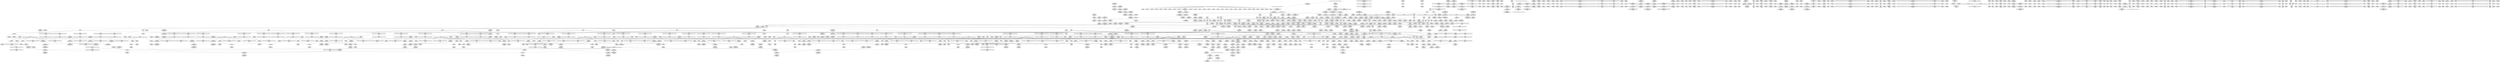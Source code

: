digraph {
	CE0x3cd54f0 [shape=record,shape=Mrecord,label="{CE0x3cd54f0|current_sid:tmp15|security/selinux/hooks.c,218}"]
	CE0x3d37030 [shape=record,shape=Mrecord,label="{CE0x3d37030|_call_void_asm_sideeffect_,_memory_,_dirflag_,_fpsr_,_flags_()_#3,_!dbg_!27714,_!srcloc_!27715|include/linux/rcupdate.h,239|*SummSource*}"]
	CE0x3cd2010 [shape=record,shape=Mrecord,label="{CE0x3cd2010|current_sid:call4|security/selinux/hooks.c,218|*SummSource*}"]
	CE0x3d434f0 [shape=record,shape=Mrecord,label="{CE0x3d434f0|rcu_read_lock:do.end|*SummSink*}"]
	CE0x3d468b0 [shape=record,shape=Mrecord,label="{CE0x3d468b0|__rcu_read_lock:tmp6|include/linux/rcupdate.h,240|*SummSink*}"]
	CE0x3c983e0 [shape=record,shape=Mrecord,label="{CE0x3c983e0|i64*_getelementptr_inbounds_(_6_x_i64_,_6_x_i64_*___llvm_gcov_ctr284,_i64_0,_i64_5)|*Constant*|*SummSource*}"]
	CE0x3cb6310 [shape=record,shape=Mrecord,label="{CE0x3cb6310|current_sid:tmp14|security/selinux/hooks.c,218}"]
	CE0x3c9b9b0 [shape=record,shape=Mrecord,label="{CE0x3c9b9b0|task_sid:land.lhs.true|*SummSink*}"]
	CE0x3cecb70 [shape=record,shape=Mrecord,label="{CE0x3cecb70|_ret_void,_!dbg_!27717|include/linux/rcupdate.h,419|*SummSink*}"]
	CE0x3ce9970 [shape=record,shape=Mrecord,label="{CE0x3ce9970|task_sid:tmp3|*SummSource*}"]
	CE0x3cee7a0 [shape=record,shape=Mrecord,label="{CE0x3cee7a0|cred_sid:tmp3}"]
	CE0x3d2fc40 [shape=record,shape=Mrecord,label="{CE0x3d2fc40|_ret_void,_!dbg_!27719|./arch/x86/include/asm/preempt.h,73|*SummSource*}"]
	CE0x3ca3740 [shape=record,shape=Mrecord,label="{CE0x3ca3740|_ret_i32_%retval.0,_!dbg_!27728|security/selinux/avc.c,775|*SummSink*}"]
	CE0x3cb4490 [shape=record,shape=Mrecord,label="{CE0x3cb4490|i64*_getelementptr_inbounds_(_13_x_i64_,_13_x_i64_*___llvm_gcov_ctr126,_i64_0,_i64_9)|*Constant*|*SummSource*}"]
	CE0x3d7a860 [shape=record,shape=Mrecord,label="{CE0x3d7a860|i64_ptrtoint_(i8*_blockaddress(_rcu_lock_acquire,_%__here)_to_i64)|*Constant*}"]
	CE0x3d43ef0 [shape=record,shape=Mrecord,label="{CE0x3d43ef0|i64_3|*Constant*}"]
	CE0x3c92c20 [shape=record,shape=Mrecord,label="{CE0x3c92c20|GLOBAL:current_sid.__warned|Global_var:current_sid.__warned}"]
	CE0x3d2f3c0 [shape=record,shape=Mrecord,label="{CE0x3d2f3c0|rcu_lock_release:bb|*SummSink*}"]
	CE0x3ccfbb0 [shape=record,shape=Mrecord,label="{CE0x3ccfbb0|rcu_read_lock:tmp17|include/linux/rcupdate.h,882|*SummSink*}"]
	CE0x3c940d0 [shape=record,shape=Mrecord,label="{CE0x3c940d0|current_sid:tmp12|security/selinux/hooks.c,218}"]
	CE0x3d450b0 [shape=record,shape=Mrecord,label="{CE0x3d450b0|_call_void_mcount()_#3|*SummSink*}"]
	CE0x3d79cb0 [shape=record,shape=Mrecord,label="{CE0x3d79cb0|__rcu_read_unlock:tmp2|*SummSink*}"]
	CE0x3cda180 [shape=record,shape=Mrecord,label="{CE0x3cda180|GLOBAL:current_task|Global_var:current_task|*SummSource*}"]
	CE0x3d488c0 [shape=record,shape=Mrecord,label="{CE0x3d488c0|_call_void_mcount()_#3|*SummSource*}"]
	CE0x3cb46e0 [shape=record,shape=Mrecord,label="{CE0x3cb46e0|i64*_getelementptr_inbounds_(_13_x_i64_,_13_x_i64_*___llvm_gcov_ctr126,_i64_0,_i64_9)|*Constant*|*SummSink*}"]
	CE0x3d465e0 [shape=record,shape=Mrecord,label="{CE0x3d465e0|rcu_read_unlock:do.body|*SummSource*}"]
	CE0x3c93a30 [shape=record,shape=Mrecord,label="{CE0x3c93a30|current_sid:tmp10|security/selinux/hooks.c,218}"]
	CE0x3d15ca0 [shape=record,shape=Mrecord,label="{CE0x3d15ca0|GLOBAL:__preempt_count_sub|*Constant*|*SummSink*}"]
	CE0x3d2fcb0 [shape=record,shape=Mrecord,label="{CE0x3d2fcb0|_ret_void,_!dbg_!27719|./arch/x86/include/asm/preempt.h,73|*SummSink*}"]
	CE0x3cae110 [shape=record,shape=Mrecord,label="{CE0x3cae110|selinux_task_setioprio:call|security/selinux/hooks.c,3607|*SummSource*}"]
	CE0x3cd26e0 [shape=record,shape=Mrecord,label="{CE0x3cd26e0|GLOBAL:get_current|*Constant*|*SummSink*}"]
	CE0x3db5d90 [shape=record,shape=Mrecord,label="{CE0x3db5d90|i64*_getelementptr_inbounds_(_4_x_i64_,_4_x_i64_*___llvm_gcov_ctr134,_i64_0,_i64_1)|*Constant*}"]
	CE0x3c8b320 [shape=record,shape=Mrecord,label="{CE0x3c8b320|avc_has_perm:entry}"]
	CE0x3c988f0 [shape=record,shape=Mrecord,label="{CE0x3c988f0|selinux_task_setioprio:tmp10|security/selinux/hooks.c,3612}"]
	CE0x3d2fa40 [shape=record,shape=Mrecord,label="{CE0x3d2fa40|__preempt_count_add:val|Function::__preempt_count_add&Arg::val::|*SummSource*}"]
	CE0x3c94500 [shape=record,shape=Mrecord,label="{CE0x3c94500|current_has_perm:perms|Function::current_has_perm&Arg::perms::|*SummSink*}"]
	CE0x3d0d600 [shape=record,shape=Mrecord,label="{CE0x3d0d600|_ret_void,_!dbg_!27717|include/linux/rcupdate.h,245|*SummSink*}"]
	CE0x3cfd940 [shape=record,shape=Mrecord,label="{CE0x3cfd940|task_sid:tmp13|security/selinux/hooks.c,208}"]
	CE0x3cdd6a0 [shape=record,shape=Mrecord,label="{CE0x3cdd6a0|_ret_i32_%tmp6,_!dbg_!27716|security/selinux/hooks.c,197|*SummSource*}"]
	CE0x3ca78c0 [shape=record,shape=Mrecord,label="{CE0x3ca78c0|GLOBAL:current_has_perm|*Constant*|*SummSink*}"]
	CE0x3c9c070 [shape=record,shape=Mrecord,label="{CE0x3c9c070|i64*_getelementptr_inbounds_(_2_x_i64_,_2_x_i64_*___llvm_gcov_ctr136,_i64_0,_i64_1)|*Constant*|*SummSink*}"]
	CE0x3ca7d00 [shape=record,shape=Mrecord,label="{CE0x3ca7d00|current_has_perm:entry|*SummSource*}"]
	CE0x3cd5040 [shape=record,shape=Mrecord,label="{CE0x3cd5040|i64*_getelementptr_inbounds_(_11_x_i64_,_11_x_i64_*___llvm_gcov_ctr125,_i64_0,_i64_8)|*Constant*}"]
	CE0x3cb6b90 [shape=record,shape=Mrecord,label="{CE0x3cb6b90|GLOBAL:__llvm_gcov_ctr125|Global_var:__llvm_gcov_ctr125|*SummSource*}"]
	CE0x3ce85b0 [shape=record,shape=Mrecord,label="{CE0x3ce85b0|rcu_read_lock:land.lhs.true2}"]
	CE0x3cbd760 [shape=record,shape=Mrecord,label="{CE0x3cbd760|GLOBAL:__llvm_gcov_ctr127|Global_var:__llvm_gcov_ctr127|*SummSink*}"]
	CE0x3d3e2a0 [shape=record,shape=Mrecord,label="{CE0x3d3e2a0|rcu_read_unlock:tmp}"]
	CE0x3c895d0 [shape=record,shape=Mrecord,label="{CE0x3c895d0|current_has_perm:call1|security/selinux/hooks.c,1543|*SummSource*}"]
	CE0x3cfc500 [shape=record,shape=Mrecord,label="{CE0x3cfc500|task_sid:tmp13|security/selinux/hooks.c,208|*SummSink*}"]
	CE0x3dbefe0 [shape=record,shape=Mrecord,label="{CE0x3dbefe0|__preempt_count_add:bb}"]
	CE0x3cdb9f0 [shape=record,shape=Mrecord,label="{CE0x3cdb9f0|current_sid:tmp5|security/selinux/hooks.c,218}"]
	CE0x3cfe770 [shape=record,shape=Mrecord,label="{CE0x3cfe770|task_sid:call3|security/selinux/hooks.c,208|*SummSink*}"]
	CE0x3d25580 [shape=record,shape=Mrecord,label="{CE0x3d25580|rcu_read_lock:tmp8|include/linux/rcupdate.h,882|*SummSource*}"]
	CE0x3d45520 [shape=record,shape=Mrecord,label="{CE0x3d45520|rcu_read_unlock:bb|*SummSource*}"]
	CE0x3d0d4f0 [shape=record,shape=Mrecord,label="{CE0x3d0d4f0|_ret_void,_!dbg_!27717|include/linux/rcupdate.h,245|*SummSource*}"]
	CE0x3cf6000 [shape=record,shape=Mrecord,label="{CE0x3cf6000|__preempt_count_add:tmp4|./arch/x86/include/asm/preempt.h,72|*SummSink*}"]
	CE0x3c9a230 [shape=record,shape=Mrecord,label="{CE0x3c9a230|selinux_task_setioprio:tmp8|security/selinux/hooks.c,3611|*SummSink*}"]
	CE0x3cfa6f0 [shape=record,shape=Mrecord,label="{CE0x3cfa6f0|128:_i8*,_:_CRE_128,136_|*MultipleSource*|Function::cred_sid&Arg::cred::|*LoadInst*|security/selinux/hooks.c,208|security/selinux/hooks.c,196}"]
	CE0x3d2ba00 [shape=record,shape=Mrecord,label="{CE0x3d2ba00|__preempt_count_sub:tmp|*SummSource*}"]
	CE0x3cefbb0 [shape=record,shape=Mrecord,label="{CE0x3cefbb0|i64*_getelementptr_inbounds_(_13_x_i64_,_13_x_i64_*___llvm_gcov_ctr126,_i64_0,_i64_11)|*Constant*|*SummSink*}"]
	CE0x3d34440 [shape=record,shape=Mrecord,label="{CE0x3d34440|_call_void___preempt_count_add(i32_1)_#10,_!dbg_!27711|include/linux/rcupdate.h,239|*SummSource*}"]
	CE0x3d8a2d0 [shape=record,shape=Mrecord,label="{CE0x3d8a2d0|__preempt_count_sub:bb|*SummSink*}"]
	CE0x3ccfe40 [shape=record,shape=Mrecord,label="{CE0x3ccfe40|rcu_read_lock:tmp18|include/linux/rcupdate.h,882}"]
	CE0x3cee6f0 [shape=record,shape=Mrecord,label="{CE0x3cee6f0|_call_void_lockdep_rcu_suspicious(i8*_getelementptr_inbounds_(_25_x_i8_,_25_x_i8_*_.str3,_i32_0,_i32_0),_i32_208,_i8*_getelementptr_inbounds_(_41_x_i8_,_41_x_i8_*_.str44,_i32_0,_i32_0))_#10,_!dbg_!27732|security/selinux/hooks.c,208|*SummSource*}"]
	CE0x3cb0f00 [shape=record,shape=Mrecord,label="{CE0x3cb0f00|current_has_perm:tmp1|*SummSource*}"]
	CE0x3d3a150 [shape=record,shape=Mrecord,label="{CE0x3d3a150|i8*_getelementptr_inbounds_(_25_x_i8_,_25_x_i8_*_.str45,_i32_0,_i32_0)|*Constant*|*SummSink*}"]
	CE0x3cbc5d0 [shape=record,shape=Mrecord,label="{CE0x3cbc5d0|current_sid:tmp20|security/selinux/hooks.c,218|*SummSource*}"]
	CE0x3d3f1a0 [shape=record,shape=Mrecord,label="{CE0x3d3f1a0|i8*_getelementptr_inbounds_(_42_x_i8_,_42_x_i8_*_.str46,_i32_0,_i32_0)|*Constant*|*SummSink*}"]
	CE0x3cfb950 [shape=record,shape=Mrecord,label="{CE0x3cfb950|task_sid:tmp5|security/selinux/hooks.c,208|*SummSink*}"]
	CE0x3d4aa40 [shape=record,shape=Mrecord,label="{CE0x3d4aa40|rcu_read_unlock:call3|include/linux/rcupdate.h,933|*SummSource*}"]
	CE0x3d907d0 [shape=record,shape=Mrecord,label="{CE0x3d907d0|__rcu_read_unlock:tmp3|*SummSink*}"]
	CE0x3d1fb80 [shape=record,shape=Mrecord,label="{CE0x3d1fb80|rcu_read_lock:do.body|*SummSource*}"]
	CE0x3c92eb0 [shape=record,shape=Mrecord,label="{CE0x3c92eb0|GLOBAL:current_sid.__warned|Global_var:current_sid.__warned|*SummSource*}"]
	CE0x3d1b5e0 [shape=record,shape=Mrecord,label="{CE0x3d1b5e0|rcu_read_unlock:entry}"]
	CE0x3d3d6a0 [shape=record,shape=Mrecord,label="{CE0x3d3d6a0|cred_sid:sid|security/selinux/hooks.c,197|*SummSource*}"]
	CE0x3d19560 [shape=record,shape=Mrecord,label="{CE0x3d19560|rcu_lock_release:bb}"]
	CE0x3cfaca0 [shape=record,shape=Mrecord,label="{CE0x3cfaca0|cred_sid:tmp1|*SummSink*}"]
	CE0x3c98ec0 [shape=record,shape=Mrecord,label="{CE0x3c98ec0|selinux_task_setioprio:tmp11|security/selinux/hooks.c,3612}"]
	CE0x3c8c880 [shape=record,shape=Mrecord,label="{CE0x3c8c880|current_sid:tobool1|security/selinux/hooks.c,218}"]
	CE0x3cdd470 [shape=record,shape=Mrecord,label="{CE0x3cdd470|_ret_i32_%tmp6,_!dbg_!27716|security/selinux/hooks.c,197}"]
	CE0x3c8aee0 [shape=record,shape=Mrecord,label="{CE0x3c8aee0|current_has_perm:call2|security/selinux/hooks.c,1544}"]
	CE0x3ca9f90 [shape=record,shape=Mrecord,label="{CE0x3ca9f90|i32_512|*Constant*|*SummSink*}"]
	CE0x3cab0d0 [shape=record,shape=Mrecord,label="{CE0x3cab0d0|current_has_perm:call|security/selinux/hooks.c,1542|*SummSource*}"]
	CE0x3d16940 [shape=record,shape=Mrecord,label="{CE0x3d16940|__preempt_count_add:tmp|*SummSink*}"]
	CE0x3d1d9b0 [shape=record,shape=Mrecord,label="{CE0x3d1d9b0|_call_void_rcu_lock_acquire(%struct.lockdep_map*_rcu_lock_map)_#10,_!dbg_!27711|include/linux/rcupdate.h,881|*SummSink*}"]
	CE0x3dcc890 [shape=record,shape=Mrecord,label="{CE0x3dcc890|i64*_getelementptr_inbounds_(_4_x_i64_,_4_x_i64_*___llvm_gcov_ctr129,_i64_0,_i64_0)|*Constant*|*SummSource*}"]
	CE0x3d1d2f0 [shape=record,shape=Mrecord,label="{CE0x3d1d2f0|i64*_getelementptr_inbounds_(_11_x_i64_,_11_x_i64_*___llvm_gcov_ctr127,_i64_0,_i64_0)|*Constant*|*SummSource*}"]
	CE0x3db4100 [shape=record,shape=Mrecord,label="{CE0x3db4100|_ret_void,_!dbg_!27720|./arch/x86/include/asm/preempt.h,78|*SummSource*}"]
	CE0x3d94ea0 [shape=record,shape=Mrecord,label="{CE0x3d94ea0|i64*_getelementptr_inbounds_(_4_x_i64_,_4_x_i64_*___llvm_gcov_ctr129,_i64_0,_i64_0)|*Constant*}"]
	CE0x3cdd330 [shape=record,shape=Mrecord,label="{CE0x3cdd330|cred_sid:cred|Function::cred_sid&Arg::cred::|*SummSource*}"]
	CE0x3cbb6d0 [shape=record,shape=Mrecord,label="{CE0x3cbb6d0|rcu_read_lock:tmp13|include/linux/rcupdate.h,882|*SummSink*}"]
	CE0x3c8d1e0 [shape=record,shape=Mrecord,label="{CE0x3c8d1e0|task_sid:call7|security/selinux/hooks.c,208|*SummSource*}"]
	CE0x3cf5d20 [shape=record,shape=Mrecord,label="{CE0x3cf5d20|__preempt_count_sub:tmp3|*SummSink*}"]
	CE0x3c97050 [shape=record,shape=Mrecord,label="{CE0x3c97050|i64*_getelementptr_inbounds_(_6_x_i64_,_6_x_i64_*___llvm_gcov_ctr284,_i64_0,_i64_3)|*Constant*|*SummSource*}"]
	CE0x3cd3c00 [shape=record,shape=Mrecord,label="{CE0x3cd3c00|_call_void_rcu_read_lock()_#10,_!dbg_!27712|security/selinux/hooks.c,207}"]
	CE0x3d03690 [shape=record,shape=Mrecord,label="{CE0x3d03690|task_sid:tmp9|security/selinux/hooks.c,208|*SummSink*}"]
	CE0x3d77ad0 [shape=record,shape=Mrecord,label="{CE0x3d77ad0|__preempt_count_add:tmp6|./arch/x86/include/asm/preempt.h,73|*SummSource*}"]
	CE0x3d4ff30 [shape=record,shape=Mrecord,label="{CE0x3d4ff30|_call_void_rcu_lock_release(%struct.lockdep_map*_rcu_lock_map)_#10,_!dbg_!27733|include/linux/rcupdate.h,935}"]
	CE0x3d8bde0 [shape=record,shape=Mrecord,label="{CE0x3d8bde0|COLLAPSED:_GCMRE___llvm_gcov_ctr134_internal_global_4_x_i64_zeroinitializer:_elem_0:default:}"]
	CE0x3d78060 [shape=record,shape=Mrecord,label="{CE0x3d78060|__rcu_read_lock:tmp|*SummSink*}"]
	CE0x3d01c90 [shape=record,shape=Mrecord,label="{CE0x3d01c90|_call_void_mcount()_#3|*SummSink*}"]
	CE0x3d88210 [shape=record,shape=Mrecord,label="{CE0x3d88210|i32_0|*Constant*}"]
	CE0x3ce9300 [shape=record,shape=Mrecord,label="{CE0x3ce9300|task_sid:tmp4|*LoadInst*|security/selinux/hooks.c,208|*SummSource*}"]
	CE0x3d147b0 [shape=record,shape=Mrecord,label="{CE0x3d147b0|rcu_lock_acquire:tmp6}"]
	CE0x3cd47a0 [shape=record,shape=Mrecord,label="{CE0x3cd47a0|current_sid:land.lhs.true2|*SummSource*}"]
	CE0x3cb11c0 [shape=record,shape=Mrecord,label="{CE0x3cb11c0|current_sid:bb}"]
	CE0x3d26050 [shape=record,shape=Mrecord,label="{CE0x3d26050|rcu_read_lock:tmp7|include/linux/rcupdate.h,882}"]
	CE0x3d1f080 [shape=record,shape=Mrecord,label="{CE0x3d1f080|GLOBAL:rcu_read_lock.__warned|Global_var:rcu_read_lock.__warned|*SummSource*}"]
	CE0x3ceccf0 [shape=record,shape=Mrecord,label="{CE0x3ceccf0|rcu_read_lock:call|include/linux/rcupdate.h,882|*SummSource*}"]
	CE0x3db5a30 [shape=record,shape=Mrecord,label="{CE0x3db5a30|_call_void_mcount()_#3|*SummSink*}"]
	CE0x3d79bd0 [shape=record,shape=Mrecord,label="{CE0x3d79bd0|__rcu_read_unlock:tmp2}"]
	CE0x3cd55d0 [shape=record,shape=Mrecord,label="{CE0x3cd55d0|current_sid:tmp15|security/selinux/hooks.c,218|*SummSink*}"]
	CE0x3d015e0 [shape=record,shape=Mrecord,label="{CE0x3d015e0|GLOBAL:__rcu_read_lock|*Constant*|*SummSource*}"]
	CE0x3d7b510 [shape=record,shape=Mrecord,label="{CE0x3d7b510|rcu_lock_release:tmp|*SummSource*}"]
	CE0x3d7a9a0 [shape=record,shape=Mrecord,label="{CE0x3d7a9a0|i64_ptrtoint_(i8*_blockaddress(_rcu_lock_acquire,_%__here)_to_i64)|*Constant*|*SummSource*}"]
	CE0x3c9a150 [shape=record,shape=Mrecord,label="{CE0x3c9a150|selinux_task_setioprio:tmp8|security/selinux/hooks.c,3611}"]
	CE0x3d42360 [shape=record,shape=Mrecord,label="{CE0x3d42360|cred_sid:tmp4|*LoadInst*|security/selinux/hooks.c,196}"]
	CE0x3c9e4e0 [shape=record,shape=Mrecord,label="{CE0x3c9e4e0|i64*_getelementptr_inbounds_(_4_x_i64_,_4_x_i64_*___llvm_gcov_ctr133,_i64_0,_i64_3)|*Constant*|*SummSink*}"]
	CE0x3cef590 [shape=record,shape=Mrecord,label="{CE0x3cef590|_call_void_mcount()_#3|*SummSink*}"]
	CE0x3db7600 [shape=record,shape=Mrecord,label="{CE0x3db7600|__preempt_count_sub:tmp3}"]
	CE0x3d25330 [shape=record,shape=Mrecord,label="{CE0x3d25330|0:_i8,_:_GCMR_rcu_read_lock.__warned_internal_global_i8_0,_section_.data.unlikely_,_align_1:_elem_0:default:}"]
	CE0x3cfc100 [shape=record,shape=Mrecord,label="{CE0x3cfc100|task_sid:tmp12|security/selinux/hooks.c,208|*SummSource*}"]
	CE0x3cebb30 [shape=record,shape=Mrecord,label="{CE0x3cebb30|rcu_read_lock:tmp3|*SummSource*}"]
	CE0x3ce89a0 [shape=record,shape=Mrecord,label="{CE0x3ce89a0|task_sid:call|security/selinux/hooks.c,208}"]
	CE0x3d2dfe0 [shape=record,shape=Mrecord,label="{CE0x3d2dfe0|i64*_getelementptr_inbounds_(_4_x_i64_,_4_x_i64_*___llvm_gcov_ctr129,_i64_0,_i64_1)|*Constant*}"]
	CE0x3c9ac00 [shape=record,shape=Mrecord,label="{CE0x3c9ac00|current_sid:call|security/selinux/hooks.c,218|*SummSink*}"]
	CE0x3db8260 [shape=record,shape=Mrecord,label="{CE0x3db8260|__preempt_count_sub:tmp5|./arch/x86/include/asm/preempt.h,77}"]
	CE0x3c9e350 [shape=record,shape=Mrecord,label="{CE0x3c9e350|i64*_getelementptr_inbounds_(_4_x_i64_,_4_x_i64_*___llvm_gcov_ctr133,_i64_0,_i64_3)|*Constant*|*SummSource*}"]
	CE0x3cfa030 [shape=record,shape=Mrecord,label="{CE0x3cfa030|GLOBAL:task_sid.__warned|Global_var:task_sid.__warned}"]
	CE0x3d8f0f0 [shape=record,shape=Mrecord,label="{CE0x3d8f0f0|_call_void_lock_release(%struct.lockdep_map*_%map,_i32_1,_i64_ptrtoint_(i8*_blockaddress(_rcu_lock_release,_%__here)_to_i64))_#10,_!dbg_!27716|include/linux/rcupdate.h,423}"]
	CE0x3cd42e0 [shape=record,shape=Mrecord,label="{CE0x3cd42e0|current_sid:tobool|security/selinux/hooks.c,218|*SummSource*}"]
	"CONST[source:0(mediator),value:0(static)][purpose:{operation}][SrcIdx:3]"
	CE0x3c94a40 [shape=record,shape=Mrecord,label="{CE0x3c94a40|_ret_i32_%call2,_!dbg_!27718|security/selinux/hooks.c,1544|*SummSink*}"]
	CE0x3cbc3e0 [shape=record,shape=Mrecord,label="{CE0x3cbc3e0|current_sid:tmp19|security/selinux/hooks.c,218|*SummSink*}"]
	CE0x3d32420 [shape=record,shape=Mrecord,label="{CE0x3d32420|rcu_read_unlock:tobool1|include/linux/rcupdate.h,933|*SummSink*}"]
	CE0x3c83610 [shape=record,shape=Mrecord,label="{CE0x3c83610|current_sid:entry|*SummSource*}"]
	CE0x3d32280 [shape=record,shape=Mrecord,label="{CE0x3d32280|__preempt_count_add:val|Function::__preempt_count_add&Arg::val::|*SummSink*}"]
	CE0x3db99a0 [shape=record,shape=Mrecord,label="{CE0x3db99a0|__preempt_count_sub:tmp7|./arch/x86/include/asm/preempt.h,78|*SummSink*}"]
	CE0x3ca4de0 [shape=record,shape=Mrecord,label="{CE0x3ca4de0|selinux_task_setioprio:return|*SummSink*}"]
	CE0x3d8bef0 [shape=record,shape=Mrecord,label="{CE0x3d8bef0|__rcu_read_lock:do.end|*SummSource*}"]
	CE0x3cdba60 [shape=record,shape=Mrecord,label="{CE0x3cdba60|current_sid:tmp5|security/selinux/hooks.c,218|*SummSource*}"]
	CE0x3cbd250 [shape=record,shape=Mrecord,label="{CE0x3cbd250|cred_sid:tmp5|security/selinux/hooks.c,196}"]
	CE0x3d8c1d0 [shape=record,shape=Mrecord,label="{CE0x3d8c1d0|i64*_getelementptr_inbounds_(_4_x_i64_,_4_x_i64_*___llvm_gcov_ctr134,_i64_0,_i64_0)|*Constant*|*SummSink*}"]
	CE0x3d0b220 [shape=record,shape=Mrecord,label="{CE0x3d0b220|__rcu_read_lock:tmp4|include/linux/rcupdate.h,239|*SummSource*}"]
	CE0x3db5b30 [shape=record,shape=Mrecord,label="{CE0x3db5b30|__preempt_count_add:tmp}"]
	CE0x3cf5c20 [shape=record,shape=Mrecord,label="{CE0x3cf5c20|__preempt_count_sub:tmp3|*SummSource*}"]
	CE0x3ca42b0 [shape=record,shape=Mrecord,label="{CE0x3ca42b0|current_sid:if.end|*SummSink*}"]
	CE0x3d90620 [shape=record,shape=Mrecord,label="{CE0x3d90620|GLOBAL:__preempt_count|Global_var:__preempt_count|*SummSource*}"]
	CE0x3d33b40 [shape=record,shape=Mrecord,label="{CE0x3d33b40|i32_2|*Constant*}"]
	CE0x3d8bff0 [shape=record,shape=Mrecord,label="{CE0x3d8bff0|i64*_getelementptr_inbounds_(_4_x_i64_,_4_x_i64_*___llvm_gcov_ctr134,_i64_0,_i64_0)|*Constant*|*SummSource*}"]
	CE0x3d44500 [shape=record,shape=Mrecord,label="{CE0x3d44500|rcu_read_unlock:if.end}"]
	CE0x3cfc590 [shape=record,shape=Mrecord,label="{CE0x3cfc590|task_sid:tobool4|security/selinux/hooks.c,208}"]
	CE0x3caa590 [shape=record,shape=Mrecord,label="{CE0x3caa590|VOIDTB_TE:_CE_144,152_}"]
	CE0x3d47fb0 [shape=record,shape=Mrecord,label="{CE0x3d47fb0|rcu_lock_acquire:tmp4|include/linux/rcupdate.h,418|*SummSource*}"]
	CE0x3cb2c60 [shape=record,shape=Mrecord,label="{CE0x3cb2c60|current_sid:security|security/selinux/hooks.c,218|*SummSource*}"]
	CE0x3c9d7b0 [shape=record,shape=Mrecord,label="{CE0x3c9d7b0|current_has_perm:tmp|*SummSource*}"]
	CE0x3db38a0 [shape=record,shape=Mrecord,label="{CE0x3db38a0|i64*_getelementptr_inbounds_(_4_x_i64_,_4_x_i64_*___llvm_gcov_ctr129,_i64_0,_i64_3)|*Constant*|*SummSink*}"]
	CE0x3cfd280 [shape=record,shape=Mrecord,label="{CE0x3cfd280|rcu_read_lock:tmp}"]
	CE0x3d13230 [shape=record,shape=Mrecord,label="{CE0x3d13230|GLOBAL:lock_release|*Constant*}"]
	CE0x3d03f00 [shape=record,shape=Mrecord,label="{CE0x3d03f00|task_sid:tmp8|security/selinux/hooks.c,208|*SummSink*}"]
	CE0x3d319a0 [shape=record,shape=Mrecord,label="{CE0x3d319a0|__preempt_count_add:entry|*SummSink*}"]
	CE0x3d79ad0 [shape=record,shape=Mrecord,label="{CE0x3d79ad0|rcu_lock_acquire:tmp}"]
	CE0x3c8db30 [shape=record,shape=Mrecord,label="{CE0x3c8db30|cred_sid:cred|Function::cred_sid&Arg::cred::}"]
	CE0x3cb0e20 [shape=record,shape=Mrecord,label="{CE0x3cb0e20|i64_1|*Constant*}"]
	CE0x3d0cd30 [shape=record,shape=Mrecord,label="{CE0x3d0cd30|GLOBAL:__rcu_read_unlock|*Constant*|*SummSource*}"]
	CE0x3d00a60 [shape=record,shape=Mrecord,label="{CE0x3d00a60|task_sid:tmp}"]
	CE0x3cdb980 [shape=record,shape=Mrecord,label="{CE0x3cdb980|GLOBAL:__llvm_gcov_ctr125|Global_var:__llvm_gcov_ctr125|*SummSink*}"]
	CE0x3d3d0e0 [shape=record,shape=Mrecord,label="{CE0x3d3d0e0|i64*_getelementptr_inbounds_(_2_x_i64_,_2_x_i64_*___llvm_gcov_ctr131,_i64_0,_i64_0)|*Constant*}"]
	CE0x3c9c920 [shape=record,shape=Mrecord,label="{CE0x3c9c920|current_has_perm:bb|*SummSink*}"]
	CE0x3d0bd10 [shape=record,shape=Mrecord,label="{CE0x3d0bd10|rcu_lock_release:map|Function::rcu_lock_release&Arg::map::}"]
	CE0x3c9e470 [shape=record,shape=Mrecord,label="{CE0x3c9e470|rcu_lock_release:tmp6}"]
	CE0x3cfac30 [shape=record,shape=Mrecord,label="{CE0x3cfac30|cred_sid:tmp1|*SummSource*}"]
	CE0x3d350a0 [shape=record,shape=Mrecord,label="{CE0x3d350a0|i64*_getelementptr_inbounds_(_11_x_i64_,_11_x_i64_*___llvm_gcov_ctr132,_i64_0,_i64_0)|*Constant*|*SummSource*}"]
	CE0x3d94d30 [shape=record,shape=Mrecord,label="{CE0x3d94d30|__preempt_count_sub:tmp4|./arch/x86/include/asm/preempt.h,77|*SummSource*}"]
	CE0x3cb14d0 [shape=record,shape=Mrecord,label="{CE0x3cb14d0|current_sid:do.body}"]
	CE0x3c8ecc0 [shape=record,shape=Mrecord,label="{CE0x3c8ecc0|selinux_task_setioprio:tmp7|security/selinux/hooks.c,3609|*SummSink*}"]
	CE0x3cb2bf0 [shape=record,shape=Mrecord,label="{CE0x3cb2bf0|current_sid:security|security/selinux/hooks.c,218}"]
	CE0x3cbec90 [shape=record,shape=Mrecord,label="{CE0x3cbec90|_ret_void,_!dbg_!27735|include/linux/rcupdate.h,884|*SummSink*}"]
	CE0x3c9d2c0 [shape=record,shape=Mrecord,label="{CE0x3c9d2c0|_call_void_mcount()_#3|*SummSource*}"]
	CE0x3ca3070 [shape=record,shape=Mrecord,label="{CE0x3ca3070|%struct.common_audit_data*_null|*Constant*|*SummSink*}"]
	CE0x3cdc3f0 [shape=record,shape=Mrecord,label="{CE0x3cdc3f0|current_sid:tmp4|security/selinux/hooks.c,218|*SummSource*}"]
	CE0x3ca2c30 [shape=record,shape=Mrecord,label="{CE0x3ca2c30|avc_has_perm:ssid|Function::avc_has_perm&Arg::ssid::|*SummSource*}"]
	CE0x3d87c40 [shape=record,shape=Mrecord,label="{CE0x3d87c40|__preempt_count_sub:do.body}"]
	CE0x3ca63a0 [shape=record,shape=Mrecord,label="{CE0x3ca63a0|current_sid:tmp|*SummSink*}"]
	CE0x3d44b40 [shape=record,shape=Mrecord,label="{CE0x3d44b40|cred_sid:tmp5|security/selinux/hooks.c,196|*SummSink*}"]
	CE0x3cce5d0 [shape=record,shape=Mrecord,label="{CE0x3cce5d0|rcu_read_lock:tmp14|include/linux/rcupdate.h,882|*SummSink*}"]
	CE0x3db3de0 [shape=record,shape=Mrecord,label="{CE0x3db3de0|__preempt_count_sub:val|Function::__preempt_count_sub&Arg::val::|*SummSource*}"]
	CE0x3d7a350 [shape=record,shape=Mrecord,label="{CE0x3d7a350|%struct.lockdep_map*_null|*Constant*|*SummSource*}"]
	CE0x3d3be50 [shape=record,shape=Mrecord,label="{CE0x3d3be50|rcu_read_lock:tmp21|include/linux/rcupdate.h,884|*SummSource*}"]
	CE0x3ca36d0 [shape=record,shape=Mrecord,label="{CE0x3ca36d0|_ret_i32_%retval.0,_!dbg_!27728|security/selinux/avc.c,775|*SummSource*}"]
	CE0x3d0b290 [shape=record,shape=Mrecord,label="{CE0x3d0b290|__rcu_read_lock:tmp4|include/linux/rcupdate.h,239|*SummSink*}"]
	CE0x3cce740 [shape=record,shape=Mrecord,label="{CE0x3cce740|rcu_read_lock:tmp15|include/linux/rcupdate.h,882}"]
	CE0x3cab550 [shape=record,shape=Mrecord,label="{CE0x3cab550|selinux_task_setioprio:tmp1|*SummSource*}"]
	CE0x3d23b80 [shape=record,shape=Mrecord,label="{CE0x3d23b80|GLOBAL:__llvm_gcov_ctr127|Global_var:__llvm_gcov_ctr127}"]
	CE0x3d3cf70 [shape=record,shape=Mrecord,label="{CE0x3d3cf70|cred_sid:bb|*SummSink*}"]
	CE0x3c996e0 [shape=record,shape=Mrecord,label="{CE0x3c996e0|selinux_task_setioprio:tmp6|security/selinux/hooks.c,3609|*SummSink*}"]
	CE0x3c96bf0 [shape=record,shape=Mrecord,label="{CE0x3c96bf0|selinux_task_setioprio:if.end}"]
	CE0x3cfc1e0 [shape=record,shape=Mrecord,label="{CE0x3cfc1e0|task_sid:call3|security/selinux/hooks.c,208}"]
	CE0x3d1b940 [shape=record,shape=Mrecord,label="{CE0x3d1b940|rcu_read_unlock:entry|*SummSink*}"]
	CE0x3d0dec0 [shape=record,shape=Mrecord,label="{CE0x3d0dec0|_call_void_lock_acquire(%struct.lockdep_map*_%map,_i32_0,_i32_0,_i32_2,_i32_0,_%struct.lockdep_map*_null,_i64_ptrtoint_(i8*_blockaddress(_rcu_lock_acquire,_%__here)_to_i64))_#10,_!dbg_!27716|include/linux/rcupdate.h,418|*SummSource*}"]
	CE0x3d3c150 [shape=record,shape=Mrecord,label="{CE0x3d3c150|i64*_getelementptr_inbounds_(_11_x_i64_,_11_x_i64_*___llvm_gcov_ctr127,_i64_0,_i64_10)|*Constant*|*SummSink*}"]
	CE0x3d79c40 [shape=record,shape=Mrecord,label="{CE0x3d79c40|__rcu_read_unlock:tmp2|*SummSource*}"]
	CE0x3cd90c0 [shape=record,shape=Mrecord,label="{CE0x3cd90c0|i64_4|*Constant*}"]
	CE0x3db36a0 [shape=record,shape=Mrecord,label="{CE0x3db36a0|i64*_getelementptr_inbounds_(_4_x_i64_,_4_x_i64_*___llvm_gcov_ctr129,_i64_0,_i64_3)|*Constant*|*SummSource*}"]
	CE0x3d8ce60 [shape=record,shape=Mrecord,label="{CE0x3d8ce60|rcu_lock_release:tmp2}"]
	CE0x3c97ac0 [shape=record,shape=Mrecord,label="{CE0x3c97ac0|selinux_task_setioprio:bb|*SummSource*}"]
	CE0x3c86bb0 [shape=record,shape=Mrecord,label="{CE0x3c86bb0|selinux_task_setioprio:if.end|*SummSource*}"]
	CE0x3c8a7f0 [shape=record,shape=Mrecord,label="{CE0x3c8a7f0|current_sid:tmp17|security/selinux/hooks.c,218|*SummSource*}"]
	CE0x3d426e0 [shape=record,shape=Mrecord,label="{CE0x3d426e0|rcu_read_lock:bb|*SummSink*}"]
	CE0x3cab1d0 [shape=record,shape=Mrecord,label="{CE0x3cab1d0|current_has_perm:call|security/selinux/hooks.c,1542|*SummSink*}"]
	CE0x3d0e160 [shape=record,shape=Mrecord,label="{CE0x3d0e160|i32_0|*Constant*}"]
	CE0x3ca71b0 [shape=record,shape=Mrecord,label="{CE0x3ca71b0|current_sid:tmp7|security/selinux/hooks.c,218|*SummSource*}"]
	CE0x3d1cea0 [shape=record,shape=Mrecord,label="{CE0x3d1cea0|rcu_read_unlock:tmp6|include/linux/rcupdate.h,933|*SummSource*}"]
	CE0x3d157e0 [shape=record,shape=Mrecord,label="{CE0x3d157e0|rcu_lock_release:indirectgoto|*SummSource*}"]
	CE0x3cd8310 [shape=record,shape=Mrecord,label="{CE0x3cd8310|i1_true|*Constant*}"]
	CE0x3d0d700 [shape=record,shape=Mrecord,label="{CE0x3d0d700|__rcu_read_lock:do.body}"]
	CE0x3ce9580 [shape=record,shape=Mrecord,label="{CE0x3ce9580|rcu_read_lock:tmp|*SummSink*}"]
	CE0x3cd7400 [shape=record,shape=Mrecord,label="{CE0x3cd7400|task_sid:tmp10|security/selinux/hooks.c,208|*SummSource*}"]
	CE0x3cd72d0 [shape=record,shape=Mrecord,label="{CE0x3cd72d0|task_sid:tmp11|security/selinux/hooks.c,208}"]
	CE0x3db4800 [shape=record,shape=Mrecord,label="{CE0x3db4800|__rcu_read_unlock:tmp1|*SummSink*}"]
	CE0x3cd22c0 [shape=record,shape=Mrecord,label="{CE0x3cd22c0|GLOBAL:get_current|*Constant*}"]
	CE0x5a8c500 [shape=record,shape=Mrecord,label="{CE0x5a8c500|GLOBAL:cap_task_setioprio|*Constant*}"]
	CE0x3ca8160 [shape=record,shape=Mrecord,label="{CE0x3ca8160|GLOBAL:__llvm_gcov_ctr284|Global_var:__llvm_gcov_ctr284|*SummSink*}"]
	CE0x3cebbd0 [shape=record,shape=Mrecord,label="{CE0x3cebbd0|rcu_read_lock:tmp3|*SummSink*}"]
	CE0x3cf9c80 [shape=record,shape=Mrecord,label="{CE0x3cf9c80|get_current:tmp2}"]
	CE0x3cd3760 [shape=record,shape=Mrecord,label="{CE0x3cd3760|get_current:tmp1}"]
	CE0x3cd0380 [shape=record,shape=Mrecord,label="{CE0x3cd0380|i8_1|*Constant*}"]
	CE0x3d23d40 [shape=record,shape=Mrecord,label="{CE0x3d23d40|rcu_read_unlock:tmp6|include/linux/rcupdate.h,933|*SummSink*}"]
	CE0x3d2ea30 [shape=record,shape=Mrecord,label="{CE0x3d2ea30|rcu_read_unlock:tmp16|include/linux/rcupdate.h,933|*SummSink*}"]
	CE0x3cf7b00 [shape=record,shape=Mrecord,label="{CE0x3cf7b00|i64*_getelementptr_inbounds_(_13_x_i64_,_13_x_i64_*___llvm_gcov_ctr126,_i64_0,_i64_1)|*Constant*}"]
	CE0x3d43600 [shape=record,shape=Mrecord,label="{CE0x3d43600|rcu_read_lock:land.lhs.true}"]
	CE0x3ce8dc0 [shape=record,shape=Mrecord,label="{CE0x3ce8dc0|get_current:tmp3}"]
	CE0x3d4ef30 [shape=record,shape=Mrecord,label="{CE0x3d4ef30|rcu_read_unlock:tmp21|include/linux/rcupdate.h,935|*SummSource*}"]
	CE0x3cd9660 [shape=record,shape=Mrecord,label="{CE0x3cd9660|i64_5|*Constant*}"]
	CE0x3cb7a80 [shape=record,shape=Mrecord,label="{CE0x3cb7a80|current_sid:tmp2|*SummSink*}"]
	CE0x3c95f80 [shape=record,shape=Mrecord,label="{CE0x3c95f80|i32_512|*Constant*}"]
	CE0x3c97d20 [shape=record,shape=Mrecord,label="{CE0x3c97d20|selinux_task_setioprio:bb}"]
	CE0x3d513a0 [shape=record,shape=Mrecord,label="{CE0x3d513a0|_call_void_lockdep_rcu_suspicious(i8*_getelementptr_inbounds_(_25_x_i8_,_25_x_i8_*_.str45,_i32_0,_i32_0),_i32_934,_i8*_getelementptr_inbounds_(_44_x_i8_,_44_x_i8_*_.str47,_i32_0,_i32_0))_#10,_!dbg_!27726|include/linux/rcupdate.h,933|*SummSink*}"]
	CE0x3d13ce0 [shape=record,shape=Mrecord,label="{CE0x3d13ce0|i64_ptrtoint_(i8*_blockaddress(_rcu_lock_release,_%__here)_to_i64)|*Constant*|*SummSink*}"]
	CE0x3ce9ab0 [shape=record,shape=Mrecord,label="{CE0x3ce9ab0|_call_void_mcount()_#3}"]
	CE0x3cd96d0 [shape=record,shape=Mrecord,label="{CE0x3cd96d0|i64_5|*Constant*|*SummSource*}"]
	CE0x3ca7e40 [shape=record,shape=Mrecord,label="{CE0x3ca7e40|current_has_perm:tsk|Function::current_has_perm&Arg::tsk::}"]
	CE0x3cdb3c0 [shape=record,shape=Mrecord,label="{CE0x3cdb3c0|i64_3|*Constant*|*SummSink*}"]
	CE0x3cd4a10 [shape=record,shape=Mrecord,label="{CE0x3cd4a10|current_sid:land.lhs.true|*SummSource*}"]
	CE0x3cffdd0 [shape=record,shape=Mrecord,label="{CE0x3cffdd0|get_current:tmp3|*SummSink*}"]
	CE0x3ce8180 [shape=record,shape=Mrecord,label="{CE0x3ce8180|rcu_read_unlock:tmp1|*SummSource*}"]
	CE0x3ca12f0 [shape=record,shape=Mrecord,label="{CE0x3ca12f0|GLOBAL:lockdep_rcu_suspicious|*Constant*}"]
	CE0x3db45b0 [shape=record,shape=Mrecord,label="{CE0x3db45b0|void_(i32*,_i32,_i32*)*_asm_addl_$1,_%gs:$0_,_*m,ri,*m,_dirflag_,_fpsr_,_flags_|*SummSource*}"]
	CE0x3cb50e0 [shape=record,shape=Mrecord,label="{CE0x3cb50e0|_call_void_rcu_read_lock()_#10,_!dbg_!27712|security/selinux/hooks.c,207|*SummSink*}"]
	CE0x3cdd3a0 [shape=record,shape=Mrecord,label="{CE0x3cdd3a0|cred_sid:cred|Function::cred_sid&Arg::cred::|*SummSink*}"]
	CE0x3d14f40 [shape=record,shape=Mrecord,label="{CE0x3d14f40|rcu_lock_acquire:tmp7|*SummSink*}"]
	CE0x3dccbf0 [shape=record,shape=Mrecord,label="{CE0x3dccbf0|i64*_getelementptr_inbounds_(_4_x_i64_,_4_x_i64_*___llvm_gcov_ctr135,_i64_0,_i64_1)|*Constant*}"]
	CE0x3cfe800 [shape=record,shape=Mrecord,label="{CE0x3cfe800|task_sid:tobool4|security/selinux/hooks.c,208|*SummSource*}"]
	CE0x3c9dbd0 [shape=record,shape=Mrecord,label="{CE0x3c9dbd0|current_sid:tmp}"]
	CE0x3c89f20 [shape=record,shape=Mrecord,label="{CE0x3c89f20|task_sid:task|Function::task_sid&Arg::task::|*SummSource*}"]
	CE0x3cda940 [shape=record,shape=Mrecord,label="{CE0x3cda940|current_sid:do.end}"]
	CE0x3cec520 [shape=record,shape=Mrecord,label="{CE0x3cec520|task_sid:tmp16|security/selinux/hooks.c,208}"]
	CE0x3c9b7c0 [shape=record,shape=Mrecord,label="{CE0x3c9b7c0|task_sid:bb|*SummSink*}"]
	CE0x3c9f020 [shape=record,shape=Mrecord,label="{CE0x3c9f020|__rcu_read_unlock:do.body|*SummSource*}"]
	CE0x3c91d00 [shape=record,shape=Mrecord,label="{CE0x3c91d00|selinux_task_setioprio:if.end|*SummSink*}"]
	CE0x3c897d0 [shape=record,shape=Mrecord,label="{CE0x3c897d0|GLOBAL:task_sid|*Constant*|*SummSink*}"]
	CE0x3d37a60 [shape=record,shape=Mrecord,label="{CE0x3d37a60|rcu_read_unlock:do.end|*SummSink*}"]
	CE0x3d0c5c0 [shape=record,shape=Mrecord,label="{CE0x3d0c5c0|_ret_void,_!dbg_!27717|include/linux/rcupdate.h,424|*SummSink*}"]
	CE0x3db6d00 [shape=record,shape=Mrecord,label="{CE0x3db6d00|__preempt_count_sub:tmp2|*SummSource*}"]
	CE0x3d3b610 [shape=record,shape=Mrecord,label="{CE0x3d3b610|rcu_read_lock:tmp20|include/linux/rcupdate.h,882|*SummSource*}"]
	CE0x3cf6c10 [shape=record,shape=Mrecord,label="{CE0x3cf6c10|_call_void_mcount()_#3|*SummSource*}"]
	CE0x3d2ff40 [shape=record,shape=Mrecord,label="{CE0x3d2ff40|i64*_getelementptr_inbounds_(_4_x_i64_,_4_x_i64_*___llvm_gcov_ctr128,_i64_0,_i64_3)|*Constant*}"]
	CE0x3ca6df0 [shape=record,shape=Mrecord,label="{CE0x3ca6df0|current_sid:tmp6|security/selinux/hooks.c,218|*SummSource*}"]
	CE0x3cfb300 [shape=record,shape=Mrecord,label="{CE0x3cfb300|task_sid:tmp2}"]
	CE0x3d307d0 [shape=record,shape=Mrecord,label="{CE0x3d307d0|_call_void_asm_sideeffect_,_memory_,_dirflag_,_fpsr_,_flags_()_#3,_!dbg_!27714,_!srcloc_!27715|include/linux/rcupdate.h,239|*SummSink*}"]
	CE0x3cd0210 [shape=record,shape=Mrecord,label="{CE0x3cd0210|rcu_read_lock:tmp18|include/linux/rcupdate.h,882|*SummSink*}"]
	CE0x3d460c0 [shape=record,shape=Mrecord,label="{CE0x3d460c0|_ret_void,_!dbg_!27717|include/linux/rcupdate.h,240|*SummSource*}"]
	CE0x3caa770 [shape=record,shape=Mrecord,label="{CE0x3caa770|VOIDTB_TE:_CE_168,176_}"]
	CE0x3c83190 [shape=record,shape=Mrecord,label="{CE0x3c83190|i64*_getelementptr_inbounds_(_11_x_i64_,_11_x_i64_*___llvm_gcov_ctr125,_i64_0,_i64_6)|*Constant*|*SummSource*}"]
	CE0x4eedb30 [shape=record,shape=Mrecord,label="{CE0x4eedb30|VOIDTB_TE:_CE_20,24_}"]
	CE0x3c84060 [shape=record,shape=Mrecord,label="{CE0x3c84060|i32_77|*Constant*|*SummSource*}"]
	CE0x3db3ac0 [shape=record,shape=Mrecord,label="{CE0x3db3ac0|__preempt_count_add:tmp5|./arch/x86/include/asm/preempt.h,72|*SummSink*}"]
	CE0x3ced880 [shape=record,shape=Mrecord,label="{CE0x3ced880|task_sid:if.then|*SummSink*}"]
	CE0x3cf8b60 [shape=record,shape=Mrecord,label="{CE0x3cf8b60|i64*_getelementptr_inbounds_(_2_x_i64_,_2_x_i64_*___llvm_gcov_ctr131,_i64_0,_i64_1)|*Constant*}"]
	CE0x3d33f20 [shape=record,shape=Mrecord,label="{CE0x3d33f20|rcu_read_unlock:land.lhs.true|*SummSink*}"]
	CE0x3d196c0 [shape=record,shape=Mrecord,label="{CE0x3d196c0|rcu_lock_release:__here|*SummSink*}"]
	CE0x3d1c990 [shape=record,shape=Mrecord,label="{CE0x3d1c990|__rcu_read_lock:entry|*SummSource*}"]
	CE0x3cefc90 [shape=record,shape=Mrecord,label="{CE0x3cefc90|task_sid:tmp24|security/selinux/hooks.c,208|*SummSink*}"]
	CE0x3cd9480 [shape=record,shape=Mrecord,label="{CE0x3cd9480|i64_4|*Constant*|*SummSink*}"]
	CE0x3d32c50 [shape=record,shape=Mrecord,label="{CE0x3d32c50|rcu_read_unlock:tmp15|include/linux/rcupdate.h,933|*SummSource*}"]
	CE0x3d1ca00 [shape=record,shape=Mrecord,label="{CE0x3d1ca00|__rcu_read_lock:entry|*SummSink*}"]
	CE0x3ca4e50 [shape=record,shape=Mrecord,label="{CE0x3ca4e50|selinux_task_setioprio:if.then}"]
	CE0x3d8e100 [shape=record,shape=Mrecord,label="{CE0x3d8e100|_call_void_asm_addl_$1,_%gs:$0_,_*m,ri,*m,_dirflag_,_fpsr_,_flags_(i32*___preempt_count,_i32_%sub,_i32*___preempt_count)_#3,_!dbg_!27717,_!srcloc_!27718|./arch/x86/include/asm/preempt.h,77|*SummSource*}"]
	CE0x3ceb4e0 [shape=record,shape=Mrecord,label="{CE0x3ceb4e0|rcu_read_lock:tmp1|*SummSource*}"]
	CE0x3cbbee0 [shape=record,shape=Mrecord,label="{CE0x3cbbee0|i64*_getelementptr_inbounds_(_11_x_i64_,_11_x_i64_*___llvm_gcov_ctr125,_i64_0,_i64_10)|*Constant*}"]
	CE0x3cbf330 [shape=record,shape=Mrecord,label="{CE0x3cbf330|GLOBAL:rcu_read_lock|*Constant*|*SummSource*}"]
	CE0x3d262a0 [shape=record,shape=Mrecord,label="{CE0x3d262a0|__preempt_count_add:do.body}"]
	CE0x3d090c0 [shape=record,shape=Mrecord,label="{CE0x3d090c0|task_sid:tmp23|security/selinux/hooks.c,208}"]
	CE0x3cae680 [shape=record,shape=Mrecord,label="{CE0x3cae680|VOIDTB_TE:_CE_120,128_}"]
	CE0x3d8ed80 [shape=record,shape=Mrecord,label="{CE0x3d8ed80|rcu_lock_release:tmp5|include/linux/rcupdate.h,423|*SummSink*}"]
	CE0x3ce9d80 [shape=record,shape=Mrecord,label="{CE0x3ce9d80|rcu_read_lock:call|include/linux/rcupdate.h,882|*SummSink*}"]
	CE0x3ca79f0 [shape=record,shape=Mrecord,label="{CE0x3ca79f0|GLOBAL:current_has_perm|*Constant*|*SummSource*}"]
	CE0x3d13710 [shape=record,shape=Mrecord,label="{CE0x3d13710|i64_ptrtoint_(i8*_blockaddress(_rcu_lock_release,_%__here)_to_i64)|*Constant*}"]
	CE0x3cba730 [shape=record,shape=Mrecord,label="{CE0x3cba730|i8*_getelementptr_inbounds_(_45_x_i8_,_45_x_i8_*_.str12,_i32_0,_i32_0)|*Constant*|*SummSink*}"]
	CE0x3cf74f0 [shape=record,shape=Mrecord,label="{CE0x3cf74f0|task_sid:tmp26|security/selinux/hooks.c,208|*SummSource*}"]
	CE0x3d24a80 [shape=record,shape=Mrecord,label="{CE0x3d24a80|_ret_void,_!dbg_!27720|./arch/x86/include/asm/preempt.h,78}"]
	CE0x3c93e20 [shape=record,shape=Mrecord,label="{CE0x3c93e20|current_sid:tmp11|security/selinux/hooks.c,218|*SummSource*}"]
	CE0x3cd33d0 [shape=record,shape=Mrecord,label="{CE0x3cd33d0|current_sid:cred|security/selinux/hooks.c,218}"]
	CE0x3cb3410 [shape=record,shape=Mrecord,label="{CE0x3cb3410|current_sid:tmp22|security/selinux/hooks.c,218|*SummSink*}"]
	CE0x3cfd360 [shape=record,shape=Mrecord,label="{CE0x3cfd360|rcu_read_lock:tmp|*SummSource*}"]
	CE0x3d43450 [shape=record,shape=Mrecord,label="{CE0x3d43450|rcu_read_lock:do.end|*SummSource*}"]
	CE0x3d1ed40 [shape=record,shape=Mrecord,label="{CE0x3d1ed40|GLOBAL:__preempt_count_add|*Constant*|*SummSink*}"]
	CE0x3cb2a80 [shape=record,shape=Mrecord,label="{CE0x3cb2a80|COLLAPSED:_CMRE:_elem_0::|security/selinux/hooks.c,218}"]
	CE0x3d47f40 [shape=record,shape=Mrecord,label="{CE0x3d47f40|rcu_lock_acquire:tmp4|include/linux/rcupdate.h,418}"]
	CE0x3db4790 [shape=record,shape=Mrecord,label="{CE0x3db4790|__rcu_read_unlock:tmp1|*SummSource*}"]
	CE0x3d347f0 [shape=record,shape=Mrecord,label="{CE0x3d347f0|rcu_read_unlock:tmp3|*SummSink*}"]
	CE0x3d42c30 [shape=record,shape=Mrecord,label="{CE0x3d42c30|GLOBAL:rcu_lock_acquire|*Constant*}"]
	CE0x3d895e0 [shape=record,shape=Mrecord,label="{CE0x3d895e0|__rcu_read_unlock:tmp4|include/linux/rcupdate.h,244|*SummSink*}"]
	CE0x3ce9290 [shape=record,shape=Mrecord,label="{CE0x3ce9290|task_sid:tmp4|*LoadInst*|security/selinux/hooks.c,208}"]
	CE0x3cd40e0 [shape=record,shape=Mrecord,label="{CE0x3cd40e0|current_sid:tobool|security/selinux/hooks.c,218}"]
	CE0x3d12e50 [shape=record,shape=Mrecord,label="{CE0x3d12e50|_call_void_lock_release(%struct.lockdep_map*_%map,_i32_1,_i64_ptrtoint_(i8*_blockaddress(_rcu_lock_release,_%__here)_to_i64))_#10,_!dbg_!27716|include/linux/rcupdate.h,423|*SummSink*}"]
	CE0x3cef7c0 [shape=record,shape=Mrecord,label="{CE0x3cef7c0|task_sid:do.end6}"]
	CE0x3d35370 [shape=record,shape=Mrecord,label="{CE0x3d35370|__rcu_read_lock:tmp7|include/linux/rcupdate.h,240}"]
	CE0x3c98680 [shape=record,shape=Mrecord,label="{CE0x3c98680|i64*_getelementptr_inbounds_(_6_x_i64_,_6_x_i64_*___llvm_gcov_ctr284,_i64_0,_i64_5)|*Constant*|*SummSink*}"]
	CE0x3cb2290 [shape=record,shape=Mrecord,label="{CE0x3cb2290|current_sid:tmp21|security/selinux/hooks.c,218|*SummSource*}"]
	CE0x3cce050 [shape=record,shape=Mrecord,label="{CE0x3cce050|rcu_read_unlock:tmp14|include/linux/rcupdate.h,933|*SummSink*}"]
	CE0x3c9cd80 [shape=record,shape=Mrecord,label="{CE0x3c9cd80|selinux_task_setioprio:tmp5|security/selinux/hooks.c,3608|*SummSink*}"]
	CE0x340a0e0 [shape=record,shape=Mrecord,label="{CE0x340a0e0|VOIDTB_TE:_CE_8,16_}"]
	CE0x3d30e20 [shape=record,shape=Mrecord,label="{CE0x3d30e20|rcu_read_unlock:tobool|include/linux/rcupdate.h,933|*SummSink*}"]
	CE0x3c93030 [shape=record,shape=Mrecord,label="{CE0x3c93030|GLOBAL:current_sid.__warned|Global_var:current_sid.__warned|*SummSink*}"]
	CE0x3d39e90 [shape=record,shape=Mrecord,label="{CE0x3d39e90|i8*_getelementptr_inbounds_(_25_x_i8_,_25_x_i8_*_.str45,_i32_0,_i32_0)|*Constant*|*SummSource*}"]
	CE0x3d7c2a0 [shape=record,shape=Mrecord,label="{CE0x3d7c2a0|i64_1|*Constant*}"]
	CE0x3cd9a60 [shape=record,shape=Mrecord,label="{CE0x3cd9a60|task_sid:do.end|*SummSink*}"]
	CE0x3d50c90 [shape=record,shape=Mrecord,label="{CE0x3d50c90|rcu_read_unlock:tmp18|include/linux/rcupdate.h,933|*SummSource*}"]
	CE0x3d1e9c0 [shape=record,shape=Mrecord,label="{CE0x3d1e9c0|_ret_void,_!dbg_!27717|include/linux/rcupdate.h,419|*SummSource*}"]
	CE0x3cbcbe0 [shape=record,shape=Mrecord,label="{CE0x3cbcbe0|i64*_getelementptr_inbounds_(_11_x_i64_,_11_x_i64_*___llvm_gcov_ctr125,_i64_0,_i64_9)|*Constant*|*SummSource*}"]
	CE0x3c95690 [shape=record,shape=Mrecord,label="{CE0x3c95690|i64_1|*Constant*|*SummSource*}"]
	CE0x3d8d150 [shape=record,shape=Mrecord,label="{CE0x3d8d150|__rcu_read_lock:tmp3|*SummSource*}"]
	CE0x3d22120 [shape=record,shape=Mrecord,label="{CE0x3d22120|rcu_read_lock:tmp11|include/linux/rcupdate.h,882}"]
	CE0x3ceb700 [shape=record,shape=Mrecord,label="{CE0x3ceb700|rcu_read_lock:entry|*SummSource*}"]
	CE0x3d7c310 [shape=record,shape=Mrecord,label="{CE0x3d7c310|rcu_lock_release:tmp1}"]
	CE0x3d76d40 [shape=record,shape=Mrecord,label="{CE0x3d76d40|i64*_getelementptr_inbounds_(_4_x_i64_,_4_x_i64_*___llvm_gcov_ctr133,_i64_0,_i64_2)|*Constant*|*SummSource*}"]
	CE0x3d15de0 [shape=record,shape=Mrecord,label="{CE0x3d15de0|__preempt_count_sub:entry|*SummSource*}"]
	CE0x3d376b0 [shape=record,shape=Mrecord,label="{CE0x3d376b0|rcu_lock_acquire:tmp|*SummSink*}"]
	CE0x3ca8590 [shape=record,shape=Mrecord,label="{CE0x3ca8590|selinux_task_setioprio:tmp4|security/selinux/hooks.c,3608}"]
	CE0x3cf7480 [shape=record,shape=Mrecord,label="{CE0x3cf7480|i64*_getelementptr_inbounds_(_13_x_i64_,_13_x_i64_*___llvm_gcov_ctr126,_i64_0,_i64_12)|*Constant*|*SummSink*}"]
	CE0x3d19780 [shape=record,shape=Mrecord,label="{CE0x3d19780|rcu_lock_release:indirectgoto}"]
	CE0x3cf7880 [shape=record,shape=Mrecord,label="{CE0x3cf7880|task_sid:tmp27|security/selinux/hooks.c,208|*SummSource*}"]
	CE0x3c9cb80 [shape=record,shape=Mrecord,label="{CE0x3c9cb80|i64_2|*Constant*|*SummSource*}"]
	CE0x3d14690 [shape=record,shape=Mrecord,label="{CE0x3d14690|i64*_getelementptr_inbounds_(_4_x_i64_,_4_x_i64_*___llvm_gcov_ctr130,_i64_0,_i64_3)|*Constant*|*SummSource*}"]
	CE0x3cd7d30 [shape=record,shape=Mrecord,label="{CE0x3cd7d30|i64*_getelementptr_inbounds_(_11_x_i64_,_11_x_i64_*___llvm_gcov_ctr125,_i64_0,_i64_6)|*Constant*|*SummSink*}"]
	CE0x3cffbd0 [shape=record,shape=Mrecord,label="{CE0x3cffbd0|i64*_getelementptr_inbounds_(_4_x_i64_,_4_x_i64_*___llvm_gcov_ctr128,_i64_0,_i64_1)|*Constant*|*SummSource*}"]
	CE0x3d01890 [shape=record,shape=Mrecord,label="{CE0x3d01890|task_sid:tmp6|security/selinux/hooks.c,208|*SummSink*}"]
	CE0x3d3c550 [shape=record,shape=Mrecord,label="{CE0x3d3c550|rcu_read_lock:tmp22|include/linux/rcupdate.h,884|*SummSource*}"]
	CE0x3c9f9f0 [shape=record,shape=Mrecord,label="{CE0x3c9f9f0|_call_void___preempt_count_sub(i32_1)_#10,_!dbg_!27715|include/linux/rcupdate.h,244}"]
	CE0x3cae720 [shape=record,shape=Mrecord,label="{CE0x3cae720|VOIDTB_TE:_CE_128,136_}"]
	CE0x3d500d0 [shape=record,shape=Mrecord,label="{CE0x3d500d0|_call_void_rcu_lock_release(%struct.lockdep_map*_rcu_lock_map)_#10,_!dbg_!27733|include/linux/rcupdate.h,935|*SummSink*}"]
	CE0x3c8f490 [shape=record,shape=Mrecord,label="{CE0x3c8f490|GLOBAL:current_sid|*Constant*|*SummSource*}"]
	CE0x3cfa1f0 [shape=record,shape=Mrecord,label="{CE0x3cfa1f0|GLOBAL:task_sid.__warned|Global_var:task_sid.__warned|*SummSource*}"]
	CE0x3d42410 [shape=record,shape=Mrecord,label="{CE0x3d42410|rcu_read_lock:land.lhs.true|*SummSink*}"]
	CE0x3c915a0 [shape=record,shape=Mrecord,label="{CE0x3c915a0|avc_has_perm:tclass|Function::avc_has_perm&Arg::tclass::}"]
	CE0x3d0cf70 [shape=record,shape=Mrecord,label="{CE0x3d0cf70|__rcu_read_unlock:entry|*SummSink*}"]
	"CONST[source:0(mediator),value:2(dynamic)][purpose:{object}][SnkIdx:1]"
	CE0x3d03240 [shape=record,shape=Mrecord,label="{CE0x3d03240|i64*_getelementptr_inbounds_(_2_x_i64_,_2_x_i64_*___llvm_gcov_ctr131,_i64_0,_i64_0)|*Constant*|*SummSource*}"]
	CE0x3d2b410 [shape=record,shape=Mrecord,label="{CE0x3d2b410|i64*_getelementptr_inbounds_(_4_x_i64_,_4_x_i64_*___llvm_gcov_ctr135,_i64_0,_i64_0)|*Constant*|*SummSource*}"]
	CE0x3cdbd90 [shape=record,shape=Mrecord,label="{CE0x3cdbd90|i64*_getelementptr_inbounds_(_4_x_i64_,_4_x_i64_*___llvm_gcov_ctr128,_i64_0,_i64_0)|*Constant*|*SummSink*}"]
	CE0x3c8a3e0 [shape=record,shape=Mrecord,label="{CE0x3c8a3e0|i64*_getelementptr_inbounds_(_11_x_i64_,_11_x_i64_*___llvm_gcov_ctr125,_i64_0,_i64_9)|*Constant*|*SummSink*}"]
	CE0x3cd71e0 [shape=record,shape=Mrecord,label="{CE0x3cd71e0|i64*_getelementptr_inbounds_(_11_x_i64_,_11_x_i64_*___llvm_gcov_ctr125,_i64_0,_i64_1)|*Constant*|*SummSink*}"]
	CE0x3cbc2c0 [shape=record,shape=Mrecord,label="{CE0x3cbc2c0|i64*_getelementptr_inbounds_(_11_x_i64_,_11_x_i64_*___llvm_gcov_ctr125,_i64_0,_i64_10)|*Constant*|*SummSource*}"]
	CE0x3d3f5b0 [shape=record,shape=Mrecord,label="{CE0x3d3f5b0|i64*_getelementptr_inbounds_(_11_x_i64_,_11_x_i64_*___llvm_gcov_ctr127,_i64_0,_i64_9)|*Constant*}"]
	CE0x3d1c270 [shape=record,shape=Mrecord,label="{CE0x3d1c270|i64*_getelementptr_inbounds_(_2_x_i64_,_2_x_i64_*___llvm_gcov_ctr98,_i64_0,_i64_0)|*Constant*}"]
	CE0x3c90750 [shape=record,shape=Mrecord,label="{CE0x3c90750|__rcu_read_unlock:tmp6|include/linux/rcupdate.h,245}"]
	CE0x3cec630 [shape=record,shape=Mrecord,label="{CE0x3cec630|task_sid:tmp15|security/selinux/hooks.c,208|*SummSource*}"]
	CE0x3c86ff0 [shape=record,shape=Mrecord,label="{CE0x3c86ff0|selinux_task_setioprio:tmp}"]
	CE0x3ce8110 [shape=record,shape=Mrecord,label="{CE0x3ce8110|rcu_read_unlock:tmp1}"]
	CE0x3cea410 [shape=record,shape=Mrecord,label="{CE0x3cea410|_call_void_lockdep_rcu_suspicious(i8*_getelementptr_inbounds_(_25_x_i8_,_25_x_i8_*_.str3,_i32_0,_i32_0),_i32_208,_i8*_getelementptr_inbounds_(_41_x_i8_,_41_x_i8_*_.str44,_i32_0,_i32_0))_#10,_!dbg_!27732|security/selinux/hooks.c,208|*SummSink*}"]
	CE0x3cf98e0 [shape=record,shape=Mrecord,label="{CE0x3cf98e0|task_sid:tobool|security/selinux/hooks.c,208|*SummSink*}"]
	CE0x3db2c80 [shape=record,shape=Mrecord,label="{CE0x3db2c80|i64_1|*Constant*}"]
	CE0x3d15940 [shape=record,shape=Mrecord,label="{CE0x3d15940|__rcu_read_lock:tmp1|*SummSource*}"]
	CE0x3d88440 [shape=record,shape=Mrecord,label="{CE0x3d88440|__preempt_count_sub:sub|./arch/x86/include/asm/preempt.h,77|*SummSource*}"]
	CE0x3cef9f0 [shape=record,shape=Mrecord,label="{CE0x3cef9f0|task_sid:if.then}"]
	CE0x3c99460 [shape=record,shape=Mrecord,label="{CE0x3c99460|_ret_i32_%retval.0,_!dbg_!27723|security/selinux/hooks.c,3612}"]
	CE0x3d0dff0 [shape=record,shape=Mrecord,label="{CE0x3d0dff0|_call_void_lock_acquire(%struct.lockdep_map*_%map,_i32_0,_i32_0,_i32_2,_i32_0,_%struct.lockdep_map*_null,_i64_ptrtoint_(i8*_blockaddress(_rcu_lock_acquire,_%__here)_to_i64))_#10,_!dbg_!27716|include/linux/rcupdate.h,418|*SummSink*}"]
	CE0x3caf8a0 [shape=record,shape=Mrecord,label="{CE0x3caf8a0|current_sid:sid|security/selinux/hooks.c,220|*SummSource*}"]
	CE0x5a8c660 [shape=record,shape=Mrecord,label="{CE0x5a8c660|selinux_task_setioprio:p|Function::selinux_task_setioprio&Arg::p::}"]
	CE0x3cfabc0 [shape=record,shape=Mrecord,label="{CE0x3cfabc0|cred_sid:tmp1}"]
	CE0x3cb6660 [shape=record,shape=Mrecord,label="{CE0x3cb6660|current_sid:tmp14|security/selinux/hooks.c,218|*SummSink*}"]
	CE0x482b4a0 [shape=record,shape=Mrecord,label="{CE0x482b4a0|selinux_task_setioprio:tmp3|security/selinux/hooks.c,3608|*SummSource*}"]
	CE0x3cdda90 [shape=record,shape=Mrecord,label="{CE0x3cdda90|GLOBAL:rcu_read_unlock|*Constant*}"]
	CE0x3d8e250 [shape=record,shape=Mrecord,label="{CE0x3d8e250|_call_void_asm_addl_$1,_%gs:$0_,_*m,ri,*m,_dirflag_,_fpsr_,_flags_(i32*___preempt_count,_i32_%sub,_i32*___preempt_count)_#3,_!dbg_!27717,_!srcloc_!27718|./arch/x86/include/asm/preempt.h,77|*SummSink*}"]
	CE0x3cd5db0 [shape=record,shape=Mrecord,label="{CE0x3cd5db0|i8_1|*Constant*}"]
	CE0x3c9a4b0 [shape=record,shape=Mrecord,label="{CE0x3c9a4b0|selinux_task_setioprio:tmp9|security/selinux/hooks.c,3611}"]
	CE0x3ced1f0 [shape=record,shape=Mrecord,label="{CE0x3ced1f0|task_sid:tmp3}"]
	CE0x3caf430 [shape=record,shape=Mrecord,label="{CE0x3caf430|i32_0|*Constant*|*SummSink*}"]
	CE0x3cff990 [shape=record,shape=Mrecord,label="{CE0x3cff990|rcu_lock_acquire:map|Function::rcu_lock_acquire&Arg::map::|*SummSink*}"]
	CE0x3cff710 [shape=record,shape=Mrecord,label="{CE0x3cff710|rcu_lock_acquire:map|Function::rcu_lock_acquire&Arg::map::}"]
	CE0x3d2ccc0 [shape=record,shape=Mrecord,label="{CE0x3d2ccc0|__preempt_count_sub:tmp6|./arch/x86/include/asm/preempt.h,78}"]
	CE0x3c8a370 [shape=record,shape=Mrecord,label="{CE0x3c8a370|_ret_i32_%call7,_!dbg_!27749|security/selinux/hooks.c,210|*SummSink*}"]
	CE0x3d4fb60 [shape=record,shape=Mrecord,label="{CE0x3d4fb60|rcu_read_unlock:tmp22|include/linux/rcupdate.h,935|*SummSink*}"]
	CE0x3cef2a0 [shape=record,shape=Mrecord,label="{CE0x3cef2a0|i64*_getelementptr_inbounds_(_13_x_i64_,_13_x_i64_*___llvm_gcov_ctr126,_i64_0,_i64_8)|*Constant*|*SummSource*}"]
	CE0x3cd6cf0 [shape=record,shape=Mrecord,label="{CE0x3cd6cf0|task_sid:real_cred|security/selinux/hooks.c,208|*SummSource*}"]
	CE0x3d87d20 [shape=record,shape=Mrecord,label="{CE0x3d87d20|__preempt_count_sub:do.end|*SummSink*}"]
	CE0x3d1f200 [shape=record,shape=Mrecord,label="{CE0x3d1f200|GLOBAL:rcu_read_lock.__warned|Global_var:rcu_read_lock.__warned|*SummSink*}"]
	CE0x3d317a0 [shape=record,shape=Mrecord,label="{CE0x3d317a0|__preempt_count_add:entry}"]
	CE0x3d95b40 [shape=record,shape=Mrecord,label="{CE0x3d95b40|__preempt_count_add:tmp7|./arch/x86/include/asm/preempt.h,73|*SummSink*}"]
	CE0x3c946d0 [shape=record,shape=Mrecord,label="{CE0x3c946d0|current_has_perm:perms|Function::current_has_perm&Arg::perms::}"]
	CE0x3c9d460 [shape=record,shape=Mrecord,label="{CE0x3c9d460|current_sid:call|security/selinux/hooks.c,218}"]
	CE0x3d95570 [shape=record,shape=Mrecord,label="{CE0x3d95570|void_(i32*,_i32,_i32*)*_asm_addl_$1,_%gs:$0_,_*m,ri,*m,_dirflag_,_fpsr_,_flags_}"]
	CE0x3c9dae0 [shape=record,shape=Mrecord,label="{CE0x3c9dae0|i64*_getelementptr_inbounds_(_11_x_i64_,_11_x_i64_*___llvm_gcov_ctr125,_i64_0,_i64_0)|*Constant*|*SummSink*}"]
	CE0x3c9c340 [shape=record,shape=Mrecord,label="{CE0x3c9c340|task_sid:land.lhs.true2}"]
	CE0x3cd1800 [shape=record,shape=Mrecord,label="{CE0x3cd1800|rcu_read_lock:tmp5|include/linux/rcupdate.h,882|*SummSink*}"]
	CE0x3d229c0 [shape=record,shape=Mrecord,label="{CE0x3d229c0|rcu_read_lock:tmp12|include/linux/rcupdate.h,882|*SummSink*}"]
	CE0x3d1a920 [shape=record,shape=Mrecord,label="{CE0x3d1a920|__rcu_read_lock:tmp3}"]
	CE0x3cbacd0 [shape=record,shape=Mrecord,label="{CE0x3cbacd0|rcu_read_lock:call3|include/linux/rcupdate.h,882|*SummSink*}"]
	CE0x3c95e70 [shape=record,shape=Mrecord,label="{CE0x3c95e70|current_has_perm:tsk|Function::current_has_perm&Arg::tsk::|*SummSink*}"]
	CE0x3d43c70 [shape=record,shape=Mrecord,label="{CE0x3d43c70|rcu_read_lock:tobool|include/linux/rcupdate.h,882|*SummSource*}"]
	CE0x3cec0d0 [shape=record,shape=Mrecord,label="{CE0x3cec0d0|task_sid:tmp14|security/selinux/hooks.c,208}"]
	CE0x3cd7030 [shape=record,shape=Mrecord,label="{CE0x3cd7030|i64*_getelementptr_inbounds_(_11_x_i64_,_11_x_i64_*___llvm_gcov_ctr125,_i64_0,_i64_1)|*Constant*|*SummSource*}"]
	CE0x3cb5020 [shape=record,shape=Mrecord,label="{CE0x3cb5020|_call_void_rcu_read_lock()_#10,_!dbg_!27712|security/selinux/hooks.c,207|*SummSource*}"]
	CE0x3d30b70 [shape=record,shape=Mrecord,label="{CE0x3d30b70|rcu_read_unlock:tobool|include/linux/rcupdate.h,933|*SummSource*}"]
	CE0x3c90ac0 [shape=record,shape=Mrecord,label="{CE0x3c90ac0|rcu_lock_acquire:bb|*SummSource*}"]
	CE0x3d03000 [shape=record,shape=Mrecord,label="{CE0x3d03000|task_sid:tmp8|security/selinux/hooks.c,208}"]
	CE0x3d452d0 [shape=record,shape=Mrecord,label="{CE0x3d452d0|rcu_read_unlock:land.lhs.true2|*SummSink*}"]
	CE0x3c95080 [shape=record,shape=Mrecord,label="{CE0x3c95080|selinux_task_setioprio:call1|security/selinux/hooks.c,3611|*SummSink*}"]
	CE0x3cefab0 [shape=record,shape=Mrecord,label="{CE0x3cefab0|i64*_getelementptr_inbounds_(_13_x_i64_,_13_x_i64_*___llvm_gcov_ctr126,_i64_0,_i64_11)|*Constant*|*SummSource*}"]
	CE0x5804410 [shape=record,shape=Mrecord,label="{CE0x5804410|GLOBAL:cap_task_setioprio|*Constant*|*SummSource*}"]
	CE0x3cb79a0 [shape=record,shape=Mrecord,label="{CE0x3cb79a0|current_sid:tmp2}"]
	CE0x3ca3340 [shape=record,shape=Mrecord,label="{CE0x3ca3340|_ret_i32_%retval.0,_!dbg_!27728|security/selinux/avc.c,775}"]
	CE0x3cfcaa0 [shape=record,shape=Mrecord,label="{CE0x3cfcaa0|_call_void___rcu_read_lock()_#10,_!dbg_!27710|include/linux/rcupdate.h,879|*SummSource*}"]
	CE0x3cabd40 [shape=record,shape=Mrecord,label="{CE0x3cabd40|VOIDTB_TE:_CE_72,80_}"]
	CE0x3ccdf20 [shape=record,shape=Mrecord,label="{CE0x3ccdf20|rcu_read_unlock:tmp14|include/linux/rcupdate.h,933|*SummSource*}"]
	CE0x3cee5f0 [shape=record,shape=Mrecord,label="{CE0x3cee5f0|task_sid:tmp19|security/selinux/hooks.c,208|*SummSource*}"]
	CE0x5804480 [shape=record,shape=Mrecord,label="{CE0x5804480|GLOBAL:cap_task_setioprio|*Constant*|*SummSink*}"]
	CE0x3d1e0b0 [shape=record,shape=Mrecord,label="{CE0x3d1e0b0|__rcu_read_lock:tmp1}"]
	CE0x3cb7d10 [shape=record,shape=Mrecord,label="{CE0x3cb7d10|current_sid:tmp3}"]
	CE0x3cbdea0 [shape=record,shape=Mrecord,label="{CE0x3cbdea0|current_sid:tmp24|security/selinux/hooks.c,220|*SummSource*}"]
	CE0x3ce9e60 [shape=record,shape=Mrecord,label="{CE0x3ce9e60|i32_0|*Constant*}"]
	CE0x3cfb7f0 [shape=record,shape=Mrecord,label="{CE0x3cfb7f0|task_sid:tmp5|security/selinux/hooks.c,208|*SummSource*}"]
	CE0x3d77f00 [shape=record,shape=Mrecord,label="{CE0x3d77f00|rcu_lock_release:tmp}"]
	CE0x3d03d40 [shape=record,shape=Mrecord,label="{CE0x3d03d40|task_sid:tmp8|security/selinux/hooks.c,208|*SummSource*}"]
	CE0x3d481d0 [shape=record,shape=Mrecord,label="{CE0x3d481d0|rcu_read_unlock:tmp10|include/linux/rcupdate.h,933}"]
	CE0x3c8d250 [shape=record,shape=Mrecord,label="{CE0x3c8d250|task_sid:call7|security/selinux/hooks.c,208|*SummSink*}"]
	CE0x3cdbe30 [shape=record,shape=Mrecord,label="{CE0x3cdbe30|__rcu_read_lock:tmp}"]
	CE0x3d4bfd0 [shape=record,shape=Mrecord,label="{CE0x3d4bfd0|rcu_read_unlock:tobool1|include/linux/rcupdate.h,933}"]
	CE0x3cdb350 [shape=record,shape=Mrecord,label="{CE0x3cdb350|i64_3|*Constant*}"]
	CE0x3d4c800 [shape=record,shape=Mrecord,label="{CE0x3d4c800|GLOBAL:rcu_read_unlock.__warned|Global_var:rcu_read_unlock.__warned|*SummSource*}"]
	CE0x58044f0 [shape=record,shape=Mrecord,label="{CE0x58044f0|2472:_%struct.cred*,_:_CRE:_elem_0:default:}"]
	CE0x3d2f330 [shape=record,shape=Mrecord,label="{CE0x3d2f330|rcu_lock_release:bb|*SummSource*}"]
	CE0x3d4ba40 [shape=record,shape=Mrecord,label="{CE0x3d4ba40|_call_void_mcount()_#3}"]
	CE0x3d09750 [shape=record,shape=Mrecord,label="{CE0x3d09750|task_sid:tmp24|security/selinux/hooks.c,208}"]
	CE0x3cba490 [shape=record,shape=Mrecord,label="{CE0x3cba490|i32_218|*Constant*|*SummSink*}"]
	CE0x3ce86a0 [shape=record,shape=Mrecord,label="{CE0x3ce86a0|rcu_read_lock:land.lhs.true2|*SummSource*}"]
	CE0x3d00660 [shape=record,shape=Mrecord,label="{CE0x3d00660|rcu_read_lock:if.end|*SummSink*}"]
	CE0x3cbf870 [shape=record,shape=Mrecord,label="{CE0x3cbf870|GLOBAL:current_task|Global_var:current_task}"]
	CE0x3d3cd80 [shape=record,shape=Mrecord,label="{CE0x3d3cd80|cred_sid:bb}"]
	CE0x3d453f0 [shape=record,shape=Mrecord,label="{CE0x3d453f0|rcu_read_unlock:bb}"]
	CE0x3cd1690 [shape=record,shape=Mrecord,label="{CE0x3cd1690|rcu_read_lock:tmp6|include/linux/rcupdate.h,882}"]
	CE0x3cf6cf0 [shape=record,shape=Mrecord,label="{CE0x3cf6cf0|i64*_getelementptr_inbounds_(_4_x_i64_,_4_x_i64_*___llvm_gcov_ctr134,_i64_0,_i64_2)|*Constant*}"]
	CE0x3d8c2e0 [shape=record,shape=Mrecord,label="{CE0x3d8c2e0|COLLAPSED:_GCMRE___llvm_gcov_ctr128_internal_global_4_x_i64_zeroinitializer:_elem_0:default:}"]
	CE0x3d77e40 [shape=record,shape=Mrecord,label="{CE0x3d77e40|i64*_getelementptr_inbounds_(_4_x_i64_,_4_x_i64_*___llvm_gcov_ctr133,_i64_0,_i64_0)|*Constant*|*SummSink*}"]
	CE0x3d3e760 [shape=record,shape=Mrecord,label="{CE0x3d3e760|i64*_getelementptr_inbounds_(_4_x_i64_,_4_x_i64_*___llvm_gcov_ctr128,_i64_0,_i64_3)|*Constant*|*SummSource*}"]
	CE0x3d019a0 [shape=record,shape=Mrecord,label="{CE0x3d019a0|task_sid:tmp7|security/selinux/hooks.c,208}"]
	CE0x3c96160 [shape=record,shape=Mrecord,label="{CE0x3c96160|VOIDTB_TE:_CE_160,168_}"]
	CE0x3cb6040 [shape=record,shape=Mrecord,label="{CE0x3cb6040|i64_6|*Constant*|*SummSink*}"]
	CE0x3d0bf50 [shape=record,shape=Mrecord,label="{CE0x3d0bf50|rcu_lock_release:map|Function::rcu_lock_release&Arg::map::|*SummSource*}"]
	CE0x3d7c5c0 [shape=record,shape=Mrecord,label="{CE0x3d7c5c0|i64*_getelementptr_inbounds_(_4_x_i64_,_4_x_i64_*___llvm_gcov_ctr133,_i64_0,_i64_1)|*Constant*}"]
	CE0x3d8fc40 [shape=record,shape=Mrecord,label="{CE0x3d8fc40|__rcu_read_unlock:tmp|*SummSink*}"]
	CE0x3d50240 [shape=record,shape=Mrecord,label="{CE0x3d50240|rcu_lock_release:entry}"]
	CE0x3cebce0 [shape=record,shape=Mrecord,label="{CE0x3cebce0|_call_void_mcount()_#3}"]
	CE0x3c9bdc0 [shape=record,shape=Mrecord,label="{CE0x3c9bdc0|current_has_perm:tmp1|*SummSink*}"]
	CE0x3cf9970 [shape=record,shape=Mrecord,label="{CE0x3cf9970|task_sid:tmp5|security/selinux/hooks.c,208}"]
	CE0x3cdc520 [shape=record,shape=Mrecord,label="{CE0x3cdc520|current_sid:tmp4|security/selinux/hooks.c,218|*SummSink*}"]
	CE0x3d093f0 [shape=record,shape=Mrecord,label="{CE0x3d093f0|i64*_getelementptr_inbounds_(_13_x_i64_,_13_x_i64_*___llvm_gcov_ctr126,_i64_0,_i64_10)|*Constant*|*SummSource*}"]
	CE0x3d0d430 [shape=record,shape=Mrecord,label="{CE0x3d0d430|_ret_void,_!dbg_!27717|include/linux/rcupdate.h,245}"]
	CE0x3cb3b60 [shape=record,shape=Mrecord,label="{CE0x3cb3b60|i32_1|*Constant*|*SummSource*}"]
	CE0x3cd3610 [shape=record,shape=Mrecord,label="{CE0x3cd3610|current_sid:cred|security/selinux/hooks.c,218|*SummSink*}"]
	CE0x3d1a3e0 [shape=record,shape=Mrecord,label="{CE0x3d1a3e0|GLOBAL:__preempt_count_sub|*Constant*}"]
	CE0x3d87cb0 [shape=record,shape=Mrecord,label="{CE0x3d87cb0|__preempt_count_sub:do.body|*SummSource*}"]
	CE0x3d3b8b0 [shape=record,shape=Mrecord,label="{CE0x3d3b8b0|rcu_read_lock:tmp21|include/linux/rcupdate.h,884}"]
	CE0x3ca8700 [shape=record,shape=Mrecord,label="{CE0x3ca8700|selinux_task_setioprio:tmp3|security/selinux/hooks.c,3608}"]
	CE0x3db5010 [shape=record,shape=Mrecord,label="{CE0x3db5010|_call_void_asm_addl_$1,_%gs:$0_,_*m,ri,*m,_dirflag_,_fpsr_,_flags_(i32*___preempt_count,_i32_%val,_i32*___preempt_count)_#3,_!dbg_!27714,_!srcloc_!27717|./arch/x86/include/asm/preempt.h,72}"]
	CE0x3ccf750 [shape=record,shape=Mrecord,label="{CE0x3ccf750|i64*_getelementptr_inbounds_(_11_x_i64_,_11_x_i64_*___llvm_gcov_ctr127,_i64_0,_i64_8)|*Constant*|*SummSink*}"]
	CE0x3cabf20 [shape=record,shape=Mrecord,label="{CE0x3cabf20|VOIDTB_TE:_CE_96,104_}"]
	CE0x3d4cb10 [shape=record,shape=Mrecord,label="{CE0x3d4cb10|__rcu_read_lock:tmp5|include/linux/rcupdate.h,239|*SummSink*}"]
	CE0x3cefc20 [shape=record,shape=Mrecord,label="{CE0x3cefc20|task_sid:tmp24|security/selinux/hooks.c,208|*SummSource*}"]
	CE0x3d77a60 [shape=record,shape=Mrecord,label="{CE0x3d77a60|__preempt_count_add:tmp6|./arch/x86/include/asm/preempt.h,73}"]
	CE0x3d89200 [shape=record,shape=Mrecord,label="{CE0x3d89200|__rcu_read_lock:do.end}"]
	CE0x3d0c8a0 [shape=record,shape=Mrecord,label="{CE0x3d0c8a0|_call_void___rcu_read_unlock()_#10,_!dbg_!27734|include/linux/rcupdate.h,937|*SummSink*}"]
	CE0x3d09c40 [shape=record,shape=Mrecord,label="{CE0x3d09c40|task_sid:tmp23|security/selinux/hooks.c,208|*SummSink*}"]
	CE0x3d50750 [shape=record,shape=Mrecord,label="{CE0x3d50750|rcu_read_unlock:tmp17|include/linux/rcupdate.h,933}"]
	CE0x3d46920 [shape=record,shape=Mrecord,label="{CE0x3d46920|__rcu_read_lock:tmp6|include/linux/rcupdate.h,240|*SummSource*}"]
	CE0x3ca6020 [shape=record,shape=Mrecord,label="{CE0x3ca6020|selinux_task_setioprio:tmp1}"]
	CE0x3cbe8a0 [shape=record,shape=Mrecord,label="{CE0x3cbe8a0|GLOBAL:rcu_lock_map|Global_var:rcu_lock_map|*SummSink*}"]
	CE0x3d8f600 [shape=record,shape=Mrecord,label="{CE0x3d8f600|__preempt_count_add:tmp7|./arch/x86/include/asm/preempt.h,73|*SummSource*}"]
	CE0x3d06c20 [shape=record,shape=Mrecord,label="{CE0x3d06c20|i32_934|*Constant*|*SummSource*}"]
	CE0x3d15e50 [shape=record,shape=Mrecord,label="{CE0x3d15e50|__preempt_count_sub:entry}"]
	CE0x3d923c0 [shape=record,shape=Mrecord,label="{CE0x3d923c0|i64*_getelementptr_inbounds_(_4_x_i64_,_4_x_i64_*___llvm_gcov_ctr129,_i64_0,_i64_1)|*Constant*|*SummSource*}"]
	CE0x3d7a540 [shape=record,shape=Mrecord,label="{CE0x3d7a540|__rcu_read_unlock:tmp3|*SummSource*}"]
	CE0x3d95840 [shape=record,shape=Mrecord,label="{CE0x3d95840|i64*_getelementptr_inbounds_(_4_x_i64_,_4_x_i64_*___llvm_gcov_ctr135,_i64_0,_i64_3)|*Constant*}"]
	CE0x3d7c110 [shape=record,shape=Mrecord,label="{CE0x3d7c110|_call_void_asm_sideeffect_,_memory_,_dirflag_,_fpsr_,_flags_()_#3,_!dbg_!27711,_!srcloc_!27714|include/linux/rcupdate.h,244}"]
	CE0x3d45960 [shape=record,shape=Mrecord,label="{CE0x3d45960|cred_sid:tmp6|security/selinux/hooks.c,197|*SummSink*}"]
	CE0x3d7ab00 [shape=record,shape=Mrecord,label="{CE0x3d7ab00|i64_ptrtoint_(i8*_blockaddress(_rcu_lock_acquire,_%__here)_to_i64)|*Constant*|*SummSink*}"]
	CE0x3caf530 [shape=record,shape=Mrecord,label="{CE0x3caf530|selinux_task_setioprio:tobool|security/selinux/hooks.c,3608|*SummSink*}"]
	CE0x3db5930 [shape=record,shape=Mrecord,label="{CE0x3db5930|_call_void_mcount()_#3|*SummSource*}"]
	CE0x3d13540 [shape=record,shape=Mrecord,label="{CE0x3d13540|GLOBAL:lock_release|*Constant*|*SummSink*}"]
	CE0x3c83970 [shape=record,shape=Mrecord,label="{CE0x3c83970|_ret_i32_%tmp24,_!dbg_!27742|security/selinux/hooks.c,220|*SummSource*}"]
	CE0x3d88280 [shape=record,shape=Mrecord,label="{CE0x3d88280|__preempt_count_sub:sub|./arch/x86/include/asm/preempt.h,77}"]
	CE0x3d377b0 [shape=record,shape=Mrecord,label="{CE0x3d377b0|rcu_lock_acquire:tmp1|*SummSource*}"]
	CE0x3d44620 [shape=record,shape=Mrecord,label="{CE0x3d44620|cred_sid:tmp6|security/selinux/hooks.c,197}"]
	CE0x3c9fc40 [shape=record,shape=Mrecord,label="{CE0x3c9fc40|__preempt_count_add:tmp2|*SummSource*}"]
	CE0x3cdac10 [shape=record,shape=Mrecord,label="{CE0x3cdac10|current_sid:land.lhs.true2}"]
	CE0x3c9b940 [shape=record,shape=Mrecord,label="{CE0x3c9b940|task_sid:land.lhs.true|*SummSource*}"]
	CE0x3d04460 [shape=record,shape=Mrecord,label="{CE0x3d04460|rcu_read_lock:tmp4|include/linux/rcupdate.h,882|*SummSource*}"]
	CE0x3d2d480 [shape=record,shape=Mrecord,label="{CE0x3d2d480|_call_void_mcount()_#3}"]
	CE0x3c93fa0 [shape=record,shape=Mrecord,label="{CE0x3c93fa0|current_sid:tmp11|security/selinux/hooks.c,218|*SummSink*}"]
	CE0x3d1fc50 [shape=record,shape=Mrecord,label="{CE0x3d1fc50|rcu_read_lock:do.body|*SummSink*}"]
	CE0x3cf8df0 [shape=record,shape=Mrecord,label="{CE0x3cf8df0|i64*_getelementptr_inbounds_(_2_x_i64_,_2_x_i64_*___llvm_gcov_ctr131,_i64_0,_i64_1)|*Constant*|*SummSource*}"]
	CE0x3cf9380 [shape=record,shape=Mrecord,label="{CE0x3cf9380|i64*_getelementptr_inbounds_(_2_x_i64_,_2_x_i64_*___llvm_gcov_ctr131,_i64_0,_i64_1)|*Constant*|*SummSink*}"]
	CE0x3ccce30 [shape=record,shape=Mrecord,label="{CE0x3ccce30|__rcu_read_lock:tmp1|*SummSink*}"]
	CE0x3ca6aa0 [shape=record,shape=Mrecord,label="{CE0x3ca6aa0|current_sid:tmp5|security/selinux/hooks.c,218|*SummSink*}"]
	CE0x3c8eb30 [shape=record,shape=Mrecord,label="{CE0x3c8eb30|selinux_task_setioprio:tmp7|security/selinux/hooks.c,3609|*SummSource*}"]
	CE0x3c936f0 [shape=record,shape=Mrecord,label="{CE0x3c936f0|selinux_task_setioprio:tobool|security/selinux/hooks.c,3608}"]
	CE0x3d3dd20 [shape=record,shape=Mrecord,label="{CE0x3d3dd20|rcu_read_unlock:do.end}"]
	CE0x4eedac0 [shape=record,shape=Mrecord,label="{CE0x4eedac0|VOIDTB_TE:_CE_16,20_}"]
	CE0x3ca8430 [shape=record,shape=Mrecord,label="{CE0x3ca8430|i64_0|*Constant*|*SummSink*}"]
	CE0x3d412c0 [shape=record,shape=Mrecord,label="{CE0x3d412c0|rcu_read_unlock:tmp5|include/linux/rcupdate.h,933|*SummSource*}"]
	CE0x3d76e70 [shape=record,shape=Mrecord,label="{CE0x3d76e70|_call_void_asm_addl_$1,_%gs:$0_,_*m,ri,*m,_dirflag_,_fpsr_,_flags_(i32*___preempt_count,_i32_%sub,_i32*___preempt_count)_#3,_!dbg_!27717,_!srcloc_!27718|./arch/x86/include/asm/preempt.h,77}"]
	CE0x3d8e560 [shape=record,shape=Mrecord,label="{CE0x3d8e560|rcu_lock_release:tmp4|include/linux/rcupdate.h,423|*SummSource*}"]
	CE0x3c9c530 [shape=record,shape=Mrecord,label="{CE0x3c9c530|task_sid:land.lhs.true2|*SummSink*}"]
	CE0x3db4380 [shape=record,shape=Mrecord,label="{CE0x3db4380|GLOBAL:__preempt_count|Global_var:__preempt_count|*SummSink*}"]
	CE0x3d0a770 [shape=record,shape=Mrecord,label="{CE0x3d0a770|i8*_getelementptr_inbounds_(_41_x_i8_,_41_x_i8_*_.str44,_i32_0,_i32_0)|*Constant*|*SummSource*}"]
	CE0x3d901e0 [shape=record,shape=Mrecord,label="{CE0x3d901e0|__rcu_read_unlock:tmp5|include/linux/rcupdate.h,244|*SummSink*}"]
	CE0x3c83760 [shape=record,shape=Mrecord,label="{CE0x3c83760|_ret_i32_%tmp24,_!dbg_!27742|security/selinux/hooks.c,220}"]
	CE0x3dcc590 [shape=record,shape=Mrecord,label="{CE0x3dcc590|i64*_getelementptr_inbounds_(_4_x_i64_,_4_x_i64_*___llvm_gcov_ctr135,_i64_0,_i64_2)|*Constant*|*SummSink*}"]
	CE0x3d1d4d0 [shape=record,shape=Mrecord,label="{CE0x3d1d4d0|i64*_getelementptr_inbounds_(_11_x_i64_,_11_x_i64_*___llvm_gcov_ctr127,_i64_0,_i64_0)|*Constant*|*SummSink*}"]
	CE0x3cbb530 [shape=record,shape=Mrecord,label="{CE0x3cbb530|rcu_read_lock:tmp14|include/linux/rcupdate.h,882}"]
	CE0x3d14cf0 [shape=record,shape=Mrecord,label="{CE0x3d14cf0|rcu_lock_acquire:tmp7}"]
	CE0x3d4b960 [shape=record,shape=Mrecord,label="{CE0x3d4b960|rcu_lock_acquire:tmp3|*SummSink*}"]
	CE0x3cfe700 [shape=record,shape=Mrecord,label="{CE0x3cfe700|task_sid:call3|security/selinux/hooks.c,208|*SummSource*}"]
	CE0x3d1a130 [shape=record,shape=Mrecord,label="{CE0x3d1a130|rcu_lock_acquire:bb}"]
	CE0x3ce8520 [shape=record,shape=Mrecord,label="{CE0x3ce8520|rcu_read_lock:if.end|*SummSource*}"]
	CE0x3cd5b00 [shape=record,shape=Mrecord,label="{CE0x3cd5b00|current_sid:tmp16|security/selinux/hooks.c,218|*SummSource*}"]
	CE0x3d34910 [shape=record,shape=Mrecord,label="{CE0x3d34910|_call_void_mcount()_#3}"]
	CE0x3cf76e0 [shape=record,shape=Mrecord,label="{CE0x3cf76e0|task_sid:call7|security/selinux/hooks.c,208}"]
	CE0x3d14ed0 [shape=record,shape=Mrecord,label="{CE0x3d14ed0|rcu_lock_acquire:tmp7|*SummSource*}"]
	CE0x3c8d780 [shape=record,shape=Mrecord,label="{CE0x3c8d780|GLOBAL:cred_sid|*Constant*|*SummSink*}"]
	CE0x3ca5e70 [shape=record,shape=Mrecord,label="{CE0x3ca5e70|VOIDTB_TE:_CE_56,64_}"]
	CE0x3d36170 [shape=record,shape=Mrecord,label="{CE0x3d36170|rcu_read_unlock:land.lhs.true}"]
	CE0x3ce99e0 [shape=record,shape=Mrecord,label="{CE0x3ce99e0|task_sid:tmp3|*SummSink*}"]
	CE0x3d2c900 [shape=record,shape=Mrecord,label="{CE0x3d2c900|i64*_getelementptr_inbounds_(_4_x_i64_,_4_x_i64_*___llvm_gcov_ctr129,_i64_0,_i64_2)|*Constant*|*SummSink*}"]
	CE0x3ceda60 [shape=record,shape=Mrecord,label="{CE0x3ceda60|task_sid:do.body5|*SummSource*}"]
	CE0x3d41c00 [shape=record,shape=Mrecord,label="{CE0x3d41c00|rcu_read_lock:tmp9|include/linux/rcupdate.h,882|*SummSource*}"]
	CE0x3cd65b0 [shape=record,shape=Mrecord,label="{CE0x3cd65b0|_call_void_lockdep_rcu_suspicious(i8*_getelementptr_inbounds_(_25_x_i8_,_25_x_i8_*_.str3,_i32_0,_i32_0),_i32_218,_i8*_getelementptr_inbounds_(_45_x_i8_,_45_x_i8_*_.str12,_i32_0,_i32_0))_#10,_!dbg_!27727|security/selinux/hooks.c,218|*SummSource*}"]
	CE0x3d7a460 [shape=record,shape=Mrecord,label="{CE0x3d7a460|__rcu_read_unlock:tmp3}"]
	CE0x3cd9ea0 [shape=record,shape=Mrecord,label="{CE0x3cd9ea0|i64*_getelementptr_inbounds_(_11_x_i64_,_11_x_i64_*___llvm_gcov_ctr125,_i64_0,_i64_0)|*Constant*}"]
	CE0x3d014c0 [shape=record,shape=Mrecord,label="{CE0x3d014c0|__rcu_read_lock:entry}"]
	CE0x4eedba0 [shape=record,shape=Mrecord,label="{CE0x4eedba0|VOIDTB_TE:_CE_24,28_}"]
	CE0x3d0bbd0 [shape=record,shape=Mrecord,label="{CE0x3d0bbd0|rcu_lock_release:entry|*SummSource*}"]
	CE0x3c89380 [shape=record,shape=Mrecord,label="{CE0x3c89380|GLOBAL:task_sid|*Constant*}"]
	CE0x3cf9030 [shape=record,shape=Mrecord,label="{CE0x3cf9030|task_sid:tmp1|*SummSink*}"]
	CE0x3db4f00 [shape=record,shape=Mrecord,label="{CE0x3db4f00|i64*_getelementptr_inbounds_(_4_x_i64_,_4_x_i64_*___llvm_gcov_ctr134,_i64_0,_i64_2)|*Constant*|*SummSink*}"]
	CE0x3d8f160 [shape=record,shape=Mrecord,label="{CE0x3d8f160|_call_void_lock_release(%struct.lockdep_map*_%map,_i32_1,_i64_ptrtoint_(i8*_blockaddress(_rcu_lock_release,_%__here)_to_i64))_#10,_!dbg_!27716|include/linux/rcupdate.h,423|*SummSource*}"]
	CE0x3cd8130 [shape=record,shape=Mrecord,label="{CE0x3cd8130|current_sid:tmp13|security/selinux/hooks.c,218}"]
	CE0x3cd7720 [shape=record,shape=Mrecord,label="{CE0x3cd7720|current_sid:if.then|*SummSource*}"]
	CE0x3d3d4b0 [shape=record,shape=Mrecord,label="{CE0x3d3d4b0|cred_sid:sid|security/selinux/hooks.c,197}"]
	CE0x3d0abe0 [shape=record,shape=Mrecord,label="{CE0x3d0abe0|i32_208|*Constant*|*SummSource*}"]
	CE0x3d0dae0 [shape=record,shape=Mrecord,label="{CE0x3d0dae0|__rcu_read_lock:bb|*SummSource*}"]
	CE0x3d15320 [shape=record,shape=Mrecord,label="{CE0x3d15320|i8*_undef|*Constant*|*SummSink*}"]
	CE0x3d24970 [shape=record,shape=Mrecord,label="{CE0x3d24970|__preempt_count_sub:entry|*SummSink*}"]
	CE0x3c914a0 [shape=record,shape=Mrecord,label="{CE0x3c914a0|%struct.common_audit_data*_null|*Constant*}"]
	CE0x3ca8830 [shape=record,shape=Mrecord,label="{CE0x3ca8830|i64_0|*Constant*}"]
	CE0x3da86e0 [shape=record,shape=Mrecord,label="{CE0x3da86e0|__preempt_count_sub:do.end|*SummSource*}"]
	CE0x3d48ea0 [shape=record,shape=Mrecord,label="{CE0x3d48ea0|rcu_read_unlock:tmp12|include/linux/rcupdate.h,933|*SummSink*}"]
	CE0x3d48340 [shape=record,shape=Mrecord,label="{CE0x3d48340|rcu_read_unlock:tmp10|include/linux/rcupdate.h,933|*SummSource*}"]
	CE0x3d3e5a0 [shape=record,shape=Mrecord,label="{CE0x3d3e5a0|rcu_read_unlock:tmp|*SummSink*}"]
	"CONST[source:0(mediator),value:0(static)][purpose:{operation}][SnkIdx:3]"
	CE0x3c98180 [shape=record,shape=Mrecord,label="{CE0x3c98180|selinux_task_setioprio:if.then|*SummSink*}"]
	CE0x3c89900 [shape=record,shape=Mrecord,label="{CE0x3c89900|task_sid:entry}"]
	CE0x3cdaa60 [shape=record,shape=Mrecord,label="{CE0x3cdaa60|current_sid:do.end|*SummSource*}"]
	CE0x3d50dc0 [shape=record,shape=Mrecord,label="{CE0x3d50dc0|rcu_read_unlock:tmp18|include/linux/rcupdate.h,933|*SummSink*}"]
	CE0x3cbc010 [shape=record,shape=Mrecord,label="{CE0x3cbc010|current_sid:tmp19|security/selinux/hooks.c,218|*SummSource*}"]
	CE0x3c9f8c0 [shape=record,shape=Mrecord,label="{CE0x3c9f8c0|_call_void_asm_sideeffect_,_memory_,_dirflag_,_fpsr_,_flags_()_#3,_!dbg_!27711,_!srcloc_!27714|include/linux/rcupdate.h,244|*SummSink*}"]
	CE0x3cf7dd0 [shape=record,shape=Mrecord,label="{CE0x3cf7dd0|i64*_getelementptr_inbounds_(_13_x_i64_,_13_x_i64_*___llvm_gcov_ctr126,_i64_0,_i64_1)|*Constant*|*SummSink*}"]
	CE0x3ca2d90 [shape=record,shape=Mrecord,label="{CE0x3ca2d90|avc_has_perm:tsid|Function::avc_has_perm&Arg::tsid::}"]
	CE0x3d1b320 [shape=record,shape=Mrecord,label="{CE0x3d1b320|rcu_lock_acquire:indirectgoto}"]
	CE0x3cf8760 [shape=record,shape=Mrecord,label="{CE0x3cf8760|i64*_getelementptr_inbounds_(_13_x_i64_,_13_x_i64_*___llvm_gcov_ctr126,_i64_0,_i64_8)|*Constant*|*SummSink*}"]
	CE0x3c86280 [shape=record,shape=Mrecord,label="{CE0x3c86280|selinux_task_setioprio:call|security/selinux/hooks.c,3607|*SummSink*}"]
	CE0x3cebf90 [shape=record,shape=Mrecord,label="{CE0x3cebf90|i64_7|*Constant*|*SummSource*}"]
	CE0x3d1b770 [shape=record,shape=Mrecord,label="{CE0x3d1b770|GLOBAL:rcu_read_unlock|*Constant*|*SummSink*}"]
	CE0x3cd2920 [shape=record,shape=Mrecord,label="{CE0x3cd2920|get_current:entry|*SummSource*}"]
	CE0x3c9a520 [shape=record,shape=Mrecord,label="{CE0x3c9a520|GLOBAL:current_task|Global_var:current_task|*SummSink*}"]
	CE0x3cecf60 [shape=record,shape=Mrecord,label="{CE0x3cecf60|task_sid:tmp2|*SummSink*}"]
	CE0x3cee490 [shape=record,shape=Mrecord,label="{CE0x3cee490|_call_void_lockdep_rcu_suspicious(i8*_getelementptr_inbounds_(_25_x_i8_,_25_x_i8_*_.str3,_i32_0,_i32_0),_i32_208,_i8*_getelementptr_inbounds_(_41_x_i8_,_41_x_i8_*_.str44,_i32_0,_i32_0))_#10,_!dbg_!27732|security/selinux/hooks.c,208}"]
	CE0x3d35a50 [shape=record,shape=Mrecord,label="{CE0x3d35a50|rcu_read_unlock:tobool|include/linux/rcupdate.h,933}"]
	CE0x3c82af0 [shape=record,shape=Mrecord,label="{CE0x3c82af0|current_has_perm:tmp3}"]
	CE0x3d0c360 [shape=record,shape=Mrecord,label="{CE0x3d0c360|_ret_void,_!dbg_!27717|include/linux/rcupdate.h,424}"]
	CE0x3cbb3c0 [shape=record,shape=Mrecord,label="{CE0x3cbb3c0|rcu_read_lock:tmp13|include/linux/rcupdate.h,882}"]
	CE0x3cd9be0 [shape=record,shape=Mrecord,label="{CE0x3cd9be0|task_sid:if.end}"]
	CE0x3cd84e0 [shape=record,shape=Mrecord,label="{CE0x3cd84e0|i1_true|*Constant*|*SummSource*}"]
	CE0x3cd7bf0 [shape=record,shape=Mrecord,label="{CE0x3cd7bf0|i64*_getelementptr_inbounds_(_2_x_i64_,_2_x_i64_*___llvm_gcov_ctr98,_i64_0,_i64_0)|*Constant*|*SummSink*}"]
	CE0x3cd8e10 [shape=record,shape=Mrecord,label="{CE0x3cd8e10|current_sid:tobool1|security/selinux/hooks.c,218|*SummSource*}"]
	CE0x3d46df0 [shape=record,shape=Mrecord,label="{CE0x3d46df0|rcu_read_unlock:tmp5|include/linux/rcupdate.h,933}"]
	CE0x3d0c010 [shape=record,shape=Mrecord,label="{CE0x3d0c010|rcu_lock_release:map|Function::rcu_lock_release&Arg::map::|*SummSink*}"]
	CE0x3db9b00 [shape=record,shape=Mrecord,label="{CE0x3db9b00|__preempt_count_sub:do.end}"]
	CE0x3c9b1c0 [shape=record,shape=Mrecord,label="{CE0x3c9b1c0|VOIDTB_TE:_CE_36,40_}"]
	CE0x3cdc310 [shape=record,shape=Mrecord,label="{CE0x3cdc310|i64_2|*Constant*}"]
	CE0x3d8c270 [shape=record,shape=Mrecord,label="{CE0x3d8c270|__rcu_read_unlock:tmp}"]
	CE0x3c95730 [shape=record,shape=Mrecord,label="{CE0x3c95730|i64_1|*Constant*}"]
	CE0x3ced370 [shape=record,shape=Mrecord,label="{CE0x3ced370|%struct.task_struct*_(%struct.task_struct**)*_asm_movq_%gs:$_1:P_,$0_,_r,im,_dirflag_,_fpsr_,_flags_}"]
	CE0x3ceb2f0 [shape=record,shape=Mrecord,label="{CE0x3ceb2f0|rcu_read_lock:tmp1}"]
	CE0x3ca5d30 [shape=record,shape=Mrecord,label="{CE0x3ca5d30|VOIDTB_TE:_CE_48,52_}"]
	CE0x3cae880 [shape=record,shape=Mrecord,label="{CE0x3cae880|VOIDTB_TE:_CE_136,144_}"]
	CE0x3cc0450 [shape=record,shape=Mrecord,label="{CE0x3cc0450|i64*_getelementptr_inbounds_(_2_x_i64_,_2_x_i64_*___llvm_gcov_ctr136,_i64_0,_i64_0)|*Constant*|*SummSink*}"]
	CE0x3d3e380 [shape=record,shape=Mrecord,label="{CE0x3d3e380|rcu_read_unlock:tmp|*SummSource*}"]
	CE0x3ca3500 [shape=record,shape=Mrecord,label="{CE0x3ca3500|avc_has_perm:auditdata|Function::avc_has_perm&Arg::auditdata::|*SummSource*}"]
	CE0x3d1f370 [shape=record,shape=Mrecord,label="{CE0x3d1f370|rcu_read_lock:tmp8|include/linux/rcupdate.h,882}"]
	CE0x3d00ad0 [shape=record,shape=Mrecord,label="{CE0x3d00ad0|COLLAPSED:_GCMRE___llvm_gcov_ctr126_internal_global_13_x_i64_zeroinitializer:_elem_0:default:}"]
	CE0x3d1df00 [shape=record,shape=Mrecord,label="{CE0x3d1df00|i64*_getelementptr_inbounds_(_4_x_i64_,_4_x_i64_*___llvm_gcov_ctr128,_i64_0,_i64_0)|*Constant*|*SummSource*}"]
	CE0x3cb54a0 [shape=record,shape=Mrecord,label="{CE0x3cb54a0|i32_0|*Constant*}"]
	CE0x3d4c060 [shape=record,shape=Mrecord,label="{CE0x3d4c060|rcu_read_unlock:tobool1|include/linux/rcupdate.h,933|*SummSource*}"]
	CE0x3ca1490 [shape=record,shape=Mrecord,label="{CE0x3ca1490|GLOBAL:lockdep_rcu_suspicious|*Constant*|*SummSink*}"]
	CE0x3c8a860 [shape=record,shape=Mrecord,label="{CE0x3c8a860|current_sid:tmp17|security/selinux/hooks.c,218|*SummSink*}"]
	CE0x3d1e1d0 [shape=record,shape=Mrecord,label="{CE0x3d1e1d0|rcu_read_lock:if.then|*SummSink*}"]
	CE0x3d8e4f0 [shape=record,shape=Mrecord,label="{CE0x3d8e4f0|rcu_lock_release:tmp4|include/linux/rcupdate.h,423}"]
	CE0x3d21fb0 [shape=record,shape=Mrecord,label="{CE0x3d21fb0|rcu_read_lock:tmp10|include/linux/rcupdate.h,882|*SummSink*}"]
	CE0x3d05220 [shape=record,shape=Mrecord,label="{CE0x3d05220|COLLAPSED:_GCMRE___llvm_gcov_ctr131_internal_global_2_x_i64_zeroinitializer:_elem_0:default:}"]
	CE0x3c8df50 [shape=record,shape=Mrecord,label="{CE0x3c8df50|current_sid:tmp10|security/selinux/hooks.c,218|*SummSink*}"]
	CE0x3d22520 [shape=record,shape=Mrecord,label="{CE0x3d22520|rcu_read_lock:tmp11|include/linux/rcupdate.h,882|*SummSink*}"]
	CE0x3d4e7e0 [shape=record,shape=Mrecord,label="{CE0x3d4e7e0|rcu_read_unlock:tmp20|include/linux/rcupdate.h,933|*SummSink*}"]
	CE0x3d2a280 [shape=record,shape=Mrecord,label="{CE0x3d2a280|__preempt_count_sub:bb|*SummSource*}"]
	CE0x3d41a80 [shape=record,shape=Mrecord,label="{CE0x3d41a80|rcu_read_lock:tmp10|include/linux/rcupdate.h,882}"]
	CE0x3d94cc0 [shape=record,shape=Mrecord,label="{CE0x3d94cc0|__preempt_count_sub:tmp4|./arch/x86/include/asm/preempt.h,77}"]
	CE0x3ca64a0 [shape=record,shape=Mrecord,label="{CE0x3ca64a0|current_sid:tmp1}"]
	CE0x3c90dc0 [shape=record,shape=Mrecord,label="{CE0x3c90dc0|avc_has_perm:tsid|Function::avc_has_perm&Arg::tsid::|*SummSource*}"]
	CE0x3d09050 [shape=record,shape=Mrecord,label="{CE0x3d09050|i64*_getelementptr_inbounds_(_13_x_i64_,_13_x_i64_*___llvm_gcov_ctr126,_i64_0,_i64_10)|*Constant*}"]
	CE0x3d8df90 [shape=record,shape=Mrecord,label="{CE0x3d8df90|__preempt_count_sub:sub|./arch/x86/include/asm/preempt.h,77|*SummSink*}"]
	CE0x3c916e0 [shape=record,shape=Mrecord,label="{CE0x3c916e0|avc_has_perm:tclass|Function::avc_has_perm&Arg::tclass::|*SummSink*}"]
	CE0x3cd6c50 [shape=record,shape=Mrecord,label="{CE0x3cd6c50|task_sid:real_cred|security/selinux/hooks.c,208}"]
	CE0x3cd0630 [shape=record,shape=Mrecord,label="{CE0x3cd0630|_call_void_lockdep_rcu_suspicious(i8*_getelementptr_inbounds_(_25_x_i8_,_25_x_i8_*_.str45,_i32_0,_i32_0),_i32_883,_i8*_getelementptr_inbounds_(_42_x_i8_,_42_x_i8_*_.str46,_i32_0,_i32_0))_#10,_!dbg_!27728|include/linux/rcupdate.h,882}"]
	CE0x3d41910 [shape=record,shape=Mrecord,label="{CE0x3d41910|rcu_read_lock:tmp9|include/linux/rcupdate.h,882}"]
	CE0x3cf9770 [shape=record,shape=Mrecord,label="{CE0x3cf9770|task_sid:tobool|security/selinux/hooks.c,208}"]
	CE0x3d0bca0 [shape=record,shape=Mrecord,label="{CE0x3d0bca0|rcu_lock_release:entry|*SummSink*}"]
	CE0x3c87ff0 [shape=record,shape=Mrecord,label="{CE0x3c87ff0|_call_void_mcount()_#3|*SummSink*}"]
	CE0x3cfef10 [shape=record,shape=Mrecord,label="{CE0x3cfef10|rcu_read_lock:tobool1|include/linux/rcupdate.h,882}"]
	CE0x3c9b880 [shape=record,shape=Mrecord,label="{CE0x3c9b880|task_sid:land.lhs.true}"]
	CE0x3d8d2d0 [shape=record,shape=Mrecord,label="{CE0x3d8d2d0|_call_void_mcount()_#3}"]
	CE0x3d336a0 [shape=record,shape=Mrecord,label="{CE0x3d336a0|GLOBAL:lock_acquire|*Constant*|*SummSource*}"]
	CE0x3c91b80 [shape=record,shape=Mrecord,label="{CE0x3c91b80|avc_has_perm:requested|Function::avc_has_perm&Arg::requested::|*SummSink*}"]
	CE0x3caa660 [shape=record,shape=Mrecord,label="{CE0x3caa660|VOIDTB_TE:_CE_152,160_}"]
	CE0x3ccfb40 [shape=record,shape=Mrecord,label="{CE0x3ccfb40|rcu_read_lock:tmp17|include/linux/rcupdate.h,882|*SummSource*}"]
	CE0x3cd9d10 [shape=record,shape=Mrecord,label="{CE0x3cd9d10|current_sid:do.body|*SummSource*}"]
	CE0x3cdab00 [shape=record,shape=Mrecord,label="{CE0x3cdab00|current_sid:do.end|*SummSink*}"]
	CE0x3cd9dd0 [shape=record,shape=Mrecord,label="{CE0x3cd9dd0|current_sid:do.body|*SummSink*}"]
	CE0x3d139a0 [shape=record,shape=Mrecord,label="{CE0x3d139a0|i64*_getelementptr_inbounds_(_4_x_i64_,_4_x_i64_*___llvm_gcov_ctr133,_i64_0,_i64_3)|*Constant*}"]
	CE0x3cd1d80 [shape=record,shape=Mrecord,label="{CE0x3cd1d80|current_sid:call4|security/selinux/hooks.c,218}"]
	CE0x3c9def0 [shape=record,shape=Mrecord,label="{CE0x3c9def0|i64*_getelementptr_inbounds_(_6_x_i64_,_6_x_i64_*___llvm_gcov_ctr284,_i64_0,_i64_0)|*Constant*|*SummSource*}"]
	CE0x3cda660 [shape=record,shape=Mrecord,label="{CE0x3cda660|task_sid:tmp10|security/selinux/hooks.c,208}"]
	CE0x3d2cd30 [shape=record,shape=Mrecord,label="{CE0x3d2cd30|i64*_getelementptr_inbounds_(_4_x_i64_,_4_x_i64_*___llvm_gcov_ctr135,_i64_0,_i64_3)|*Constant*|*SummSink*}"]
	CE0x3d31ec0 [shape=record,shape=Mrecord,label="{CE0x3d31ec0|rcu_read_unlock:tmp2|*SummSource*}"]
	CE0x3d32d80 [shape=record,shape=Mrecord,label="{CE0x3d32d80|rcu_read_unlock:tmp15|include/linux/rcupdate.h,933|*SummSink*}"]
	CE0x3d26440 [shape=record,shape=Mrecord,label="{CE0x3d26440|__rcu_read_unlock:tmp7|include/linux/rcupdate.h,245|*SummSource*}"]
	CE0x3cbca10 [shape=record,shape=Mrecord,label="{CE0x3cbca10|i64*_getelementptr_inbounds_(_11_x_i64_,_11_x_i64_*___llvm_gcov_ctr125,_i64_0,_i64_9)|*Constant*}"]
	CE0x3c9ecb0 [shape=record,shape=Mrecord,label="{CE0x3c9ecb0|__rcu_read_unlock:do.body|*SummSink*}"]
	CE0x3d311b0 [shape=record,shape=Mrecord,label="{CE0x3d311b0|rcu_lock_acquire:__here|*SummSource*}"]
	CE0x3cb64e0 [shape=record,shape=Mrecord,label="{CE0x3cb64e0|current_sid:tmp14|security/selinux/hooks.c,218|*SummSource*}"]
	CE0x3c82c50 [shape=record,shape=Mrecord,label="{CE0x3c82c50|current_sid:tmp12|security/selinux/hooks.c,218|*SummSource*}"]
	CE0x3d77b40 [shape=record,shape=Mrecord,label="{CE0x3d77b40|__preempt_count_add:tmp6|./arch/x86/include/asm/preempt.h,73|*SummSink*}"]
	CE0x3d49c50 [shape=record,shape=Mrecord,label="{CE0x3d49c50|_call_void___preempt_count_sub(i32_1)_#10,_!dbg_!27715|include/linux/rcupdate.h,244|*SummSink*}"]
	CE0x3dcafc0 [shape=record,shape=Mrecord,label="{CE0x3dcafc0|__preempt_count_sub:tmp}"]
	CE0x3d077f0 [shape=record,shape=Mrecord,label="{CE0x3d077f0|i64*_getelementptr_inbounds_(_11_x_i64_,_11_x_i64_*___llvm_gcov_ctr132,_i64_0,_i64_9)|*Constant*}"]
	CE0x3c93160 [shape=record,shape=Mrecord,label="{CE0x3c93160|current_sid:tmp8|security/selinux/hooks.c,218}"]
	CE0x3d31140 [shape=record,shape=Mrecord,label="{CE0x3d31140|rcu_lock_acquire:__here}"]
	CE0x3c9f250 [shape=record,shape=Mrecord,label="{CE0x3c9f250|__preempt_count_add:tmp1|*SummSink*}"]
	CE0x3cf7d60 [shape=record,shape=Mrecord,label="{CE0x3cf7d60|i64*_getelementptr_inbounds_(_13_x_i64_,_13_x_i64_*___llvm_gcov_ctr126,_i64_0,_i64_1)|*Constant*|*SummSource*}"]
	CE0x3d3e310 [shape=record,shape=Mrecord,label="{CE0x3d3e310|COLLAPSED:_GCMRE___llvm_gcov_ctr132_internal_global_11_x_i64_zeroinitializer:_elem_0:default:}"]
	CE0x3db5270 [shape=record,shape=Mrecord,label="{CE0x3db5270|_call_void_asm_addl_$1,_%gs:$0_,_*m,ri,*m,_dirflag_,_fpsr_,_flags_(i32*___preempt_count,_i32_%val,_i32*___preempt_count)_#3,_!dbg_!27714,_!srcloc_!27717|./arch/x86/include/asm/preempt.h,72|*SummSink*}"]
	CE0x3cd8660 [shape=record,shape=Mrecord,label="{CE0x3cd8660|i1_true|*Constant*|*SummSink*}"]
	CE0x3d1dd20 [shape=record,shape=Mrecord,label="{CE0x3d1dd20|_call_void_rcu_lock_acquire(%struct.lockdep_map*_rcu_lock_map)_#10,_!dbg_!27711|include/linux/rcupdate.h,881|*SummSource*}"]
	CE0x3d3b430 [shape=record,shape=Mrecord,label="{CE0x3d3b430|rcu_read_lock:tmp20|include/linux/rcupdate.h,882}"]
	CE0x3d07860 [shape=record,shape=Mrecord,label="{CE0x3d07860|i64*_getelementptr_inbounds_(_11_x_i64_,_11_x_i64_*___llvm_gcov_ctr132,_i64_0,_i64_9)|*Constant*|*SummSource*}"]
	CE0x3cef8b0 [shape=record,shape=Mrecord,label="{CE0x3cef8b0|task_sid:do.end6|*SummSource*}"]
	CE0x3d1fa40 [shape=record,shape=Mrecord,label="{CE0x3d1fa40|rcu_read_lock:do.body}"]
	CE0x3c89cd0 [shape=record,shape=Mrecord,label="{CE0x3c89cd0|task_sid:task|Function::task_sid&Arg::task::}"]
	CE0x3ca6580 [shape=record,shape=Mrecord,label="{CE0x3ca6580|current_sid:call|security/selinux/hooks.c,218|*SummSource*}"]
	CE0x3ca83c0 [shape=record,shape=Mrecord,label="{CE0x3ca83c0|i64_0|*Constant*|*SummSource*}"]
	CE0x3cec6a0 [shape=record,shape=Mrecord,label="{CE0x3cec6a0|task_sid:tmp15|security/selinux/hooks.c,208|*SummSink*}"]
	CE0x3d2bfa0 [shape=record,shape=Mrecord,label="{CE0x3d2bfa0|i64*_getelementptr_inbounds_(_4_x_i64_,_4_x_i64_*___llvm_gcov_ctr135,_i64_0,_i64_2)|*Constant*}"]
	CE0x3db4700 [shape=record,shape=Mrecord,label="{CE0x3db4700|void_(i32*,_i32,_i32*)*_asm_addl_$1,_%gs:$0_,_*m,ri,*m,_dirflag_,_fpsr_,_flags_|*SummSink*}"]
	CE0x3d8d1c0 [shape=record,shape=Mrecord,label="{CE0x3d8d1c0|__rcu_read_lock:tmp3|*SummSink*}"]
	CE0x3ca31c0 [shape=record,shape=Mrecord,label="{CE0x3ca31c0|avc_has_perm:auditdata|Function::avc_has_perm&Arg::auditdata::|*SummSink*}"]
	CE0x3d14a00 [shape=record,shape=Mrecord,label="{CE0x3d14a00|rcu_lock_acquire:tmp6|*SummSource*}"]
	CE0x3d2eba0 [shape=record,shape=Mrecord,label="{CE0x3d2eba0|i64*_getelementptr_inbounds_(_11_x_i64_,_11_x_i64_*___llvm_gcov_ctr132,_i64_0,_i64_8)|*Constant*}"]
	CE0x3d24310 [shape=record,shape=Mrecord,label="{CE0x3d24310|GLOBAL:rcu_lock_acquire|*Constant*|*SummSink*}"]
	CE0x3d22840 [shape=record,shape=Mrecord,label="{CE0x3d22840|rcu_read_lock:tmp12|include/linux/rcupdate.h,882|*SummSource*}"]
	CE0x3cd50b0 [shape=record,shape=Mrecord,label="{CE0x3cd50b0|i64*_getelementptr_inbounds_(_11_x_i64_,_11_x_i64_*___llvm_gcov_ctr125,_i64_0,_i64_8)|*Constant*|*SummSource*}"]
	"CONST[source:1(input),value:2(dynamic)][purpose:{object}][SrcIdx:2]"
	CE0x3c9f850 [shape=record,shape=Mrecord,label="{CE0x3c9f850|_call_void_asm_sideeffect_,_memory_,_dirflag_,_fpsr_,_flags_()_#3,_!dbg_!27711,_!srcloc_!27714|include/linux/rcupdate.h,244|*SummSource*}"]
	CE0x3d02160 [shape=record,shape=Mrecord,label="{CE0x3d02160|task_sid:bb}"]
	CE0x3cff0b0 [shape=record,shape=Mrecord,label="{CE0x3cff0b0|rcu_read_lock:tmp8|include/linux/rcupdate.h,882|*SummSink*}"]
	CE0x3cb0180 [shape=record,shape=Mrecord,label="{CE0x3cb0180|_call_void_mcount()_#3|*SummSink*}"]
	CE0x3d0e5b0 [shape=record,shape=Mrecord,label="{CE0x3d0e5b0|rcu_lock_release:tmp3|*SummSink*}"]
	CE0x3cf8f50 [shape=record,shape=Mrecord,label="{CE0x3cf8f50|task_sid:tmp1}"]
	CE0x3cb28f0 [shape=record,shape=Mrecord,label="{CE0x3cb28f0|i32_22|*Constant*|*SummSink*}"]
	CE0x3d081a0 [shape=record,shape=Mrecord,label="{CE0x3d081a0|rcu_read_unlock:tmp19|include/linux/rcupdate.h,933|*SummSource*}"]
	CE0x3d50f30 [shape=record,shape=Mrecord,label="{CE0x3d50f30|_call_void_lockdep_rcu_suspicious(i8*_getelementptr_inbounds_(_25_x_i8_,_25_x_i8_*_.str45,_i32_0,_i32_0),_i32_934,_i8*_getelementptr_inbounds_(_44_x_i8_,_44_x_i8_*_.str47,_i32_0,_i32_0))_#10,_!dbg_!27726|include/linux/rcupdate.h,933}"]
	CE0x3c91610 [shape=record,shape=Mrecord,label="{CE0x3c91610|avc_has_perm:tclass|Function::avc_has_perm&Arg::tclass::|*SummSource*}"]
	CE0x3d3d920 [shape=record,shape=Mrecord,label="{CE0x3d3d920|4:_i32,_:_CRE_4,8_|*MultipleSource*|security/selinux/hooks.c,196|*LoadInst*|security/selinux/hooks.c,196|security/selinux/hooks.c,197}"]
	CE0x3cd3440 [shape=record,shape=Mrecord,label="{CE0x3cd3440|COLLAPSED:_GCMRE_current_task_external_global_%struct.task_struct*:_elem_0::|security/selinux/hooks.c,218}"]
	CE0x3cab6b0 [shape=record,shape=Mrecord,label="{CE0x3cab6b0|selinux_task_setioprio:return|*SummSource*}"]
	CE0x3d4c250 [shape=record,shape=Mrecord,label="{CE0x3d4c250|i64*_getelementptr_inbounds_(_4_x_i64_,_4_x_i64_*___llvm_gcov_ctr130,_i64_0,_i64_1)|*Constant*|*SummSource*}"]
	CE0x3ceba10 [shape=record,shape=Mrecord,label="{CE0x3ceba10|i32_77|*Constant*}"]
	CE0x3d32770 [shape=record,shape=Mrecord,label="{CE0x3d32770|rcu_read_unlock:tmp9|include/linux/rcupdate.h,933|*SummSink*}"]
	CE0x3cd3540 [shape=record,shape=Mrecord,label="{CE0x3cd3540|current_sid:cred|security/selinux/hooks.c,218|*SummSource*}"]
	CE0x3cb6980 [shape=record,shape=Mrecord,label="{CE0x3cb6980|GLOBAL:__llvm_gcov_ctr125|Global_var:__llvm_gcov_ctr125}"]
	CE0x3c96380 [shape=record,shape=Mrecord,label="{CE0x3c96380|selinux_task_setioprio:ioprio|Function::selinux_task_setioprio&Arg::ioprio::|*SummSource*}"]
	CE0x3c8efd0 [shape=record,shape=Mrecord,label="{CE0x3c8efd0|i64*_getelementptr_inbounds_(_6_x_i64_,_6_x_i64_*___llvm_gcov_ctr284,_i64_0,_i64_4)|*Constant*}"]
	CE0x3c91330 [shape=record,shape=Mrecord,label="{CE0x3c91330|i16_2|*Constant*|*SummSink*}"]
	CE0x3c827f0 [shape=record,shape=Mrecord,label="{CE0x3c827f0|current_has_perm:tmp2|*SummSource*}"]
	CE0x3d473a0 [shape=record,shape=Mrecord,label="{CE0x3d473a0|i64*_getelementptr_inbounds_(_4_x_i64_,_4_x_i64_*___llvm_gcov_ctr133,_i64_0,_i64_1)|*Constant*|*SummSource*}"]
	CE0x3cddcb0 [shape=record,shape=Mrecord,label="{CE0x3cddcb0|_call_void_rcu_read_unlock()_#10,_!dbg_!27748|security/selinux/hooks.c,209}"]
	CE0x3cee8f0 [shape=record,shape=Mrecord,label="{CE0x3cee8f0|cred_sid:tmp3|*SummSource*}"]
	CE0x3d3c3b0 [shape=record,shape=Mrecord,label="{CE0x3d3c3b0|rcu_read_lock:tmp22|include/linux/rcupdate.h,884}"]
	CE0x3c8cd90 [shape=record,shape=Mrecord,label="{CE0x3c8cd90|GLOBAL:cred_sid|*Constant*}"]
	CE0x3d341a0 [shape=record,shape=Mrecord,label="{CE0x3d341a0|rcu_read_unlock:land.lhs.true2|*SummSource*}"]
	CE0x3d06540 [shape=record,shape=Mrecord,label="{CE0x3d06540|i64*_getelementptr_inbounds_(_11_x_i64_,_11_x_i64_*___llvm_gcov_ctr132,_i64_0,_i64_8)|*Constant*|*SummSink*}"]
	CE0x3d34010 [shape=record,shape=Mrecord,label="{CE0x3d34010|rcu_read_unlock:land.lhs.true2}"]
	CE0x3ccee60 [shape=record,shape=Mrecord,label="{CE0x3ccee60|rcu_read_lock:tmp16|include/linux/rcupdate.h,882|*SummSource*}"]
	CE0x3ca1280 [shape=record,shape=Mrecord,label="{CE0x3ca1280|i8*_getelementptr_inbounds_(_25_x_i8_,_25_x_i8_*_.str3,_i32_0,_i32_0)|*Constant*|*SummSink*}"]
	CE0x3d033a0 [shape=record,shape=Mrecord,label="{CE0x3d033a0|i64*_getelementptr_inbounds_(_2_x_i64_,_2_x_i64_*___llvm_gcov_ctr131,_i64_0,_i64_0)|*Constant*|*SummSink*}"]
	CE0x3d79e00 [shape=record,shape=Mrecord,label="{CE0x3d79e00|i64*_getelementptr_inbounds_(_4_x_i64_,_4_x_i64_*___llvm_gcov_ctr130,_i64_0,_i64_3)|*Constant*}"]
	CE0x3d16640 [shape=record,shape=Mrecord,label="{CE0x3d16640|i64*_getelementptr_inbounds_(_4_x_i64_,_4_x_i64_*___llvm_gcov_ctr134,_i64_0,_i64_1)|*Constant*|*SummSource*}"]
	CE0x3d020a0 [shape=record,shape=Mrecord,label="{CE0x3d020a0|task_sid:do.body|*SummSink*}"]
	CE0x3cec2a0 [shape=record,shape=Mrecord,label="{CE0x3cec2a0|task_sid:tmp14|security/selinux/hooks.c,208|*SummSource*}"]
	CE0x3caa0a0 [shape=record,shape=Mrecord,label="{CE0x3caa0a0|_call_void_mcount()_#3|*SummSource*}"]
	CE0x3d391c0 [shape=record,shape=Mrecord,label="{CE0x3d391c0|rcu_lock_acquire:tmp2|*SummSource*}"]
	CE0x3ce8710 [shape=record,shape=Mrecord,label="{CE0x3ce8710|rcu_read_lock:land.lhs.true2|*SummSink*}"]
	CE0x3cd9350 [shape=record,shape=Mrecord,label="{CE0x3cd9350|i64_4|*Constant*|*SummSource*}"]
	CE0x3d4c9a0 [shape=record,shape=Mrecord,label="{CE0x3d4c9a0|__rcu_read_lock:tmp5|include/linux/rcupdate.h,239|*SummSource*}"]
	"CONST[source:0(mediator),value:2(dynamic)][purpose:{object}][SnkIdx:2]"
	CE0x3cbddb0 [shape=record,shape=Mrecord,label="{CE0x3cbddb0|current_sid:tmp24|security/selinux/hooks.c,220}"]
	CE0x3d0c120 [shape=record,shape=Mrecord,label="{CE0x3d0c120|GLOBAL:__rcu_read_unlock|*Constant*}"]
	CE0x3d47780 [shape=record,shape=Mrecord,label="{CE0x3d47780|__preempt_count_add:do.end|*SummSource*}"]
	CE0x3d1edb0 [shape=record,shape=Mrecord,label="{CE0x3d1edb0|GLOBAL:__preempt_count_add|*Constant*|*SummSource*}"]
	CE0x3c9b150 [shape=record,shape=Mrecord,label="{CE0x3c9b150|VOIDTB_TE:_CE_32,36_}"]
	CE0x50206f0 [shape=record,shape=Mrecord,label="{CE0x50206f0|i64*_getelementptr_inbounds_(_6_x_i64_,_6_x_i64_*___llvm_gcov_ctr284,_i64_0,_i64_0)|*Constant*|*SummSink*}"]
	CE0x3dcccf0 [shape=record,shape=Mrecord,label="{CE0x3dcccf0|i64*_getelementptr_inbounds_(_4_x_i64_,_4_x_i64_*___llvm_gcov_ctr129,_i64_0,_i64_0)|*Constant*|*SummSink*}"]
	CE0x3d4f2c0 [shape=record,shape=Mrecord,label="{CE0x3d4f2c0|i64*_getelementptr_inbounds_(_11_x_i64_,_11_x_i64_*___llvm_gcov_ctr132,_i64_0,_i64_10)|*Constant*|*SummSink*}"]
	CE0x3d0ba30 [shape=record,shape=Mrecord,label="{CE0x3d0ba30|GLOBAL:rcu_lock_release|*Constant*|*SummSource*}"]
	CE0x3cad6b0 [shape=record,shape=Mrecord,label="{CE0x3cad6b0|selinux_task_setioprio:call1|security/selinux/hooks.c,3611}"]
	CE0x3d46f60 [shape=record,shape=Mrecord,label="{CE0x3d46f60|GLOBAL:__llvm_gcov_ctr132|Global_var:__llvm_gcov_ctr132}"]
	CE0x3cb3ce0 [shape=record,shape=Mrecord,label="{CE0x3cb3ce0|i32_1|*Constant*|*SummSink*}"]
	CE0x3ced780 [shape=record,shape=Mrecord,label="{CE0x3ced780|task_sid:if.then|*SummSource*}"]
	CE0x3d22690 [shape=record,shape=Mrecord,label="{CE0x3d22690|rcu_read_lock:tmp12|include/linux/rcupdate.h,882}"]
	CE0x3d08650 [shape=record,shape=Mrecord,label="{CE0x3d08650|task_sid:tmp20|security/selinux/hooks.c,208|*SummSource*}"]
	CE0x3d31bb0 [shape=record,shape=Mrecord,label="{CE0x3d31bb0|i64*_getelementptr_inbounds_(_11_x_i64_,_11_x_i64_*___llvm_gcov_ctr132,_i64_0,_i64_1)|*Constant*|*SummSink*}"]
	CE0x3cb2770 [shape=record,shape=Mrecord,label="{CE0x3cb2770|i32_22|*Constant*|*SummSource*}"]
	CE0x3cfd8b0 [shape=record,shape=Mrecord,label="{CE0x3cfd8b0|task_sid:tmp11|security/selinux/hooks.c,208|*SummSink*}"]
	CE0x3dccf40 [shape=record,shape=Mrecord,label="{CE0x3dccf40|i64*_getelementptr_inbounds_(_4_x_i64_,_4_x_i64_*___llvm_gcov_ctr129,_i64_0,_i64_2)|*Constant*}"]
	CE0x3d00950 [shape=record,shape=Mrecord,label="{CE0x3d00950|i64*_getelementptr_inbounds_(_13_x_i64_,_13_x_i64_*___llvm_gcov_ctr126,_i64_0,_i64_0)|*Constant*|*SummSink*}"]
	CE0x3d022d0 [shape=record,shape=Mrecord,label="{CE0x3d022d0|task_sid:bb|*SummSource*}"]
	CE0x3d4a8c0 [shape=record,shape=Mrecord,label="{CE0x3d4a8c0|__rcu_read_lock:tmp6|include/linux/rcupdate.h,240}"]
	CE0x3cbe5f0 [shape=record,shape=Mrecord,label="{CE0x3cbe5f0|GLOBAL:rcu_lock_map|Global_var:rcu_lock_map}"]
	CE0x3c98110 [shape=record,shape=Mrecord,label="{CE0x3c98110|selinux_task_setioprio:if.then|*SummSource*}"]
	CE0x3d1cbd0 [shape=record,shape=Mrecord,label="{CE0x3d1cbd0|_call_void_rcu_lock_acquire(%struct.lockdep_map*_rcu_lock_map)_#10,_!dbg_!27711|include/linux/rcupdate.h,881}"]
	CE0x3cd4900 [shape=record,shape=Mrecord,label="{CE0x3cd4900|current_sid:land.lhs.true}"]
	CE0x3c9a8a0 [shape=record,shape=Mrecord,label="{CE0x3c9a8a0|rcu_read_lock:if.then}"]
	CE0x3d4a0f0 [shape=record,shape=Mrecord,label="{CE0x3d4a0f0|rcu_lock_acquire:tmp3|*SummSource*}"]
	CE0x3d36060 [shape=record,shape=Mrecord,label="{CE0x3d36060|rcu_read_unlock:if.then|*SummSink*}"]
	CE0x3d0cda0 [shape=record,shape=Mrecord,label="{CE0x3d0cda0|__rcu_read_unlock:entry}"]
	CE0x3d039b0 [shape=record,shape=Mrecord,label="{CE0x3d039b0|_call_void_mcount()_#3|*SummSink*}"]
	CE0x3cfbf00 [shape=record,shape=Mrecord,label="{CE0x3cfbf00|rcu_lock_acquire:entry|*SummSource*}"]
	CE0x3d507c0 [shape=record,shape=Mrecord,label="{CE0x3d507c0|rcu_read_unlock:tmp17|include/linux/rcupdate.h,933|*SummSource*}"]
	CE0x3ca9e10 [shape=record,shape=Mrecord,label="{CE0x3ca9e10|i32_512|*Constant*|*SummSource*}"]
	CE0x3c99a70 [shape=record,shape=Mrecord,label="{CE0x3c99a70|selinux_task_setioprio:tmp7|security/selinux/hooks.c,3609}"]
	CE0x3cedb50 [shape=record,shape=Mrecord,label="{CE0x3cedb50|rcu_read_lock:tmp2|*SummSource*}"]
	CE0x3ceeb90 [shape=record,shape=Mrecord,label="{CE0x3ceeb90|task_sid:tmp17|security/selinux/hooks.c,208}"]
	CE0x3d07320 [shape=record,shape=Mrecord,label="{CE0x3d07320|i8*_getelementptr_inbounds_(_44_x_i8_,_44_x_i8_*_.str47,_i32_0,_i32_0)|*Constant*}"]
	CE0x3c9c5f0 [shape=record,shape=Mrecord,label="{CE0x3c9c5f0|task_sid:do.body}"]
	CE0x3d40f30 [shape=record,shape=Mrecord,label="{CE0x3d40f30|i64_5|*Constant*}"]
	CE0x3ca6840 [shape=record,shape=Mrecord,label="{CE0x3ca6840|COLLAPSED:_GCMRE___llvm_gcov_ctr284_internal_global_6_x_i64_zeroinitializer:_elem_0:default:}"]
	CE0x3ccfad0 [shape=record,shape=Mrecord,label="{CE0x3ccfad0|rcu_read_lock:tmp17|include/linux/rcupdate.h,882}"]
	CE0x3ceddd0 [shape=record,shape=Mrecord,label="{CE0x3ceddd0|rcu_read_lock:tmp3}"]
	CE0x3c907c0 [shape=record,shape=Mrecord,label="{CE0x3c907c0|__rcu_read_unlock:tmp6|include/linux/rcupdate.h,245|*SummSource*}"]
	CE0x3d04100 [shape=record,shape=Mrecord,label="{CE0x3d04100|rcu_read_lock:tmp4|include/linux/rcupdate.h,882}"]
	CE0x3cd3240 [shape=record,shape=Mrecord,label="{CE0x3cd3240|i32_78|*Constant*|*SummSink*}"]
	CE0x3db9820 [shape=record,shape=Mrecord,label="{CE0x3db9820|__preempt_count_sub:tmp7|./arch/x86/include/asm/preempt.h,78|*SummSource*}"]
	CE0x3cd2190 [shape=record,shape=Mrecord,label="{CE0x3cd2190|current_sid:call4|security/selinux/hooks.c,218|*SummSink*}"]
	CE0x3cd2870 [shape=record,shape=Mrecord,label="{CE0x3cd2870|get_current:entry}"]
	CE0x5804560 [shape=record,shape=Mrecord,label="{CE0x5804560|VOIDTB_TE:_CE_0,4_}"]
	CE0x3d38970 [shape=record,shape=Mrecord,label="{CE0x3d38970|i64*_getelementptr_inbounds_(_4_x_i64_,_4_x_i64_*___llvm_gcov_ctr130,_i64_0,_i64_1)|*Constant*}"]
	CE0x3caf3c0 [shape=record,shape=Mrecord,label="{CE0x3caf3c0|i32_0|*Constant*|*SummSource*}"]
	CE0x3d00140 [shape=record,shape=Mrecord,label="{CE0x3d00140|GLOBAL:__llvm_gcov_ctr126|Global_var:__llvm_gcov_ctr126|*SummSource*}"]
	CE0x3d51270 [shape=record,shape=Mrecord,label="{CE0x3d51270|_call_void_lockdep_rcu_suspicious(i8*_getelementptr_inbounds_(_25_x_i8_,_25_x_i8_*_.str45,_i32_0,_i32_0),_i32_934,_i8*_getelementptr_inbounds_(_44_x_i8_,_44_x_i8_*_.str47,_i32_0,_i32_0))_#10,_!dbg_!27726|include/linux/rcupdate.h,933|*SummSource*}"]
	CE0x3ceb950 [shape=record,shape=Mrecord,label="{CE0x3ceb950|rcu_read_lock:entry|*SummSink*}"]
	CE0x3c96420 [shape=record,shape=Mrecord,label="{CE0x3c96420|selinux_task_setioprio:ioprio|Function::selinux_task_setioprio&Arg::ioprio::|*SummSink*}"]
	CE0x3cef520 [shape=record,shape=Mrecord,label="{CE0x3cef520|_call_void_mcount()_#3|*SummSource*}"]
	CE0x3d30e90 [shape=record,shape=Mrecord,label="{CE0x3d30e90|rcu_read_unlock:tmp4|include/linux/rcupdate.h,933|*SummSink*}"]
	CE0x4eedc10 [shape=record,shape=Mrecord,label="{CE0x4eedc10|VOIDTB_TE:_CE_28,32_}"]
	CE0x3cd7530 [shape=record,shape=Mrecord,label="{CE0x3cd7530|task_sid:tmp10|security/selinux/hooks.c,208|*SummSink*}"]
	CE0x3cb12f0 [shape=record,shape=Mrecord,label="{CE0x3cb12f0|current_sid:bb|*SummSource*}"]
	CE0x3d169b0 [shape=record,shape=Mrecord,label="{CE0x3d169b0|i64_1|*Constant*}"]
	CE0x3ce8c10 [shape=record,shape=Mrecord,label="{CE0x3ce8c10|task_sid:call|security/selinux/hooks.c,208|*SummSink*}"]
	CE0x3c9bbd0 [shape=record,shape=Mrecord,label="{CE0x3c9bbd0|i64*_getelementptr_inbounds_(_2_x_i64_,_2_x_i64_*___llvm_gcov_ctr136,_i64_0,_i64_1)|*Constant*}"]
	CE0x3c91060 [shape=record,shape=Mrecord,label="{CE0x3c91060|i16_2|*Constant*}"]
	CE0x3d8d770 [shape=record,shape=Mrecord,label="{CE0x3d8d770|rcu_lock_release:tmp2|*SummSink*}"]
	CE0x3d8c750 [shape=record,shape=Mrecord,label="{CE0x3d8c750|i64*_getelementptr_inbounds_(_4_x_i64_,_4_x_i64_*___llvm_gcov_ctr128,_i64_0,_i64_2)|*Constant*|*SummSource*}"]
	CE0x3cebf20 [shape=record,shape=Mrecord,label="{CE0x3cebf20|i64_7|*Constant*}"]
	CE0x3ca68b0 [shape=record,shape=Mrecord,label="{CE0x3ca68b0|selinux_task_setioprio:tmp|*SummSource*}"]
	CE0x3c96270 [shape=record,shape=Mrecord,label="{CE0x3c96270|selinux_task_setioprio:ioprio|Function::selinux_task_setioprio&Arg::ioprio::}"]
	CE0x3ceb5f0 [shape=record,shape=Mrecord,label="{CE0x3ceb5f0|i64*_getelementptr_inbounds_(_11_x_i64_,_11_x_i64_*___llvm_gcov_ctr127,_i64_0,_i64_1)|*Constant*}"]
	CE0x3ceab10 [shape=record,shape=Mrecord,label="{CE0x3ceab10|cred_sid:tmp2}"]
	CE0x3d16070 [shape=record,shape=Mrecord,label="{CE0x3d16070|i64*_getelementptr_inbounds_(_4_x_i64_,_4_x_i64_*___llvm_gcov_ctr130,_i64_0,_i64_0)|*Constant*|*SummSource*}"]
	CE0x3cf5f20 [shape=record,shape=Mrecord,label="{CE0x3cf5f20|__preempt_count_add:tmp4|./arch/x86/include/asm/preempt.h,72}"]
	CE0x3d1a9f0 [shape=record,shape=Mrecord,label="{CE0x3d1a9f0|__rcu_read_lock:bb}"]
	CE0x3d39150 [shape=record,shape=Mrecord,label="{CE0x3d39150|rcu_lock_acquire:tmp2}"]
	CE0x3d89690 [shape=record,shape=Mrecord,label="{CE0x3d89690|__rcu_read_lock:bb|*SummSink*}"]
	CE0x3d08210 [shape=record,shape=Mrecord,label="{CE0x3d08210|rcu_read_unlock:tmp19|include/linux/rcupdate.h,933|*SummSink*}"]
	CE0x3d1ef10 [shape=record,shape=Mrecord,label="{CE0x3d1ef10|__preempt_count_add:entry|*SummSource*}"]
	CE0x3cce9c0 [shape=record,shape=Mrecord,label="{CE0x3cce9c0|rcu_read_lock:tmp15|include/linux/rcupdate.h,882|*SummSource*}"]
	CE0x3db3710 [shape=record,shape=Mrecord,label="{CE0x3db3710|i64*_getelementptr_inbounds_(_4_x_i64_,_4_x_i64_*___llvm_gcov_ctr129,_i64_0,_i64_3)|*Constant*}"]
	CE0x3d46cc0 [shape=record,shape=Mrecord,label="{CE0x3d46cc0|rcu_read_unlock:tmp4|include/linux/rcupdate.h,933|*SummSource*}"]
	CE0x3cfd840 [shape=record,shape=Mrecord,label="{CE0x3cfd840|task_sid:tmp11|security/selinux/hooks.c,208|*SummSource*}"]
	CE0x3cd6620 [shape=record,shape=Mrecord,label="{CE0x3cd6620|_call_void_lockdep_rcu_suspicious(i8*_getelementptr_inbounds_(_25_x_i8_,_25_x_i8_*_.str3,_i32_0,_i32_0),_i32_218,_i8*_getelementptr_inbounds_(_45_x_i8_,_45_x_i8_*_.str12,_i32_0,_i32_0))_#10,_!dbg_!27727|security/selinux/hooks.c,218|*SummSink*}"]
	CE0x3cedbc0 [shape=record,shape=Mrecord,label="{CE0x3cedbc0|rcu_read_lock:tmp2|*SummSink*}"]
	CE0x3d36d00 [shape=record,shape=Mrecord,label="{CE0x3d36d00|rcu_read_unlock:tmp12|include/linux/rcupdate.h,933|*SummSource*}"]
	CE0x3c90b80 [shape=record,shape=Mrecord,label="{CE0x3c90b80|rcu_lock_acquire:bb|*SummSink*}"]
	CE0x3d06ee0 [shape=record,shape=Mrecord,label="{CE0x3d06ee0|i32_934|*Constant*|*SummSink*}"]
	CE0x3dcc400 [shape=record,shape=Mrecord,label="{CE0x3dcc400|i64*_getelementptr_inbounds_(_4_x_i64_,_4_x_i64_*___llvm_gcov_ctr135,_i64_0,_i64_2)|*Constant*|*SummSource*}"]
	CE0x3d35280 [shape=record,shape=Mrecord,label="{CE0x3d35280|i64*_getelementptr_inbounds_(_11_x_i64_,_11_x_i64_*___llvm_gcov_ctr132,_i64_0,_i64_0)|*Constant*|*SummSink*}"]
	CE0x3cabe80 [shape=record,shape=Mrecord,label="{CE0x3cabe80|VOIDTB_TE:_CE_88,89_}"]
	CE0x3ccefe0 [shape=record,shape=Mrecord,label="{CE0x3ccefe0|rcu_read_lock:tmp16|include/linux/rcupdate.h,882|*SummSink*}"]
	CE0x3ca15b0 [shape=record,shape=Mrecord,label="{CE0x3ca15b0|i32_218|*Constant*}"]
	CE0x3d404f0 [shape=record,shape=Mrecord,label="{CE0x3d404f0|cred_sid:tmp4|*LoadInst*|security/selinux/hooks.c,196|*SummSink*}"]
	CE0x3ccf150 [shape=record,shape=Mrecord,label="{CE0x3ccf150|i64*_getelementptr_inbounds_(_11_x_i64_,_11_x_i64_*___llvm_gcov_ctr127,_i64_0,_i64_8)|*Constant*}"]
	CE0x3d265b0 [shape=record,shape=Mrecord,label="{CE0x3d265b0|__rcu_read_unlock:tmp7|include/linux/rcupdate.h,245|*SummSink*}"]
	CE0x3d76b20 [shape=record,shape=Mrecord,label="{CE0x3d76b20|i64*_getelementptr_inbounds_(_4_x_i64_,_4_x_i64_*___llvm_gcov_ctr133,_i64_0,_i64_2)|*Constant*|*SummSink*}"]
	CE0x3c947a0 [shape=record,shape=Mrecord,label="{CE0x3c947a0|current_has_perm:perms|Function::current_has_perm&Arg::perms::|*SummSource*}"]
	CE0x3d3cdf0 [shape=record,shape=Mrecord,label="{CE0x3d3cdf0|cred_sid:bb|*SummSource*}"]
	CE0x3d00ed0 [shape=record,shape=Mrecord,label="{CE0x3d00ed0|rcu_read_lock:tmp2}"]
	CE0x3c8aff0 [shape=record,shape=Mrecord,label="{CE0x3c8aff0|current_has_perm:call2|security/selinux/hooks.c,1544|*SummSource*}"]
	CE0x3d299f0 [shape=record,shape=Mrecord,label="{CE0x3d299f0|__preempt_count_add:tmp5|./arch/x86/include/asm/preempt.h,72}"]
	CE0x3d47c90 [shape=record,shape=Mrecord,label="{CE0x3d47c90|i64*_getelementptr_inbounds_(_4_x_i64_,_4_x_i64_*___llvm_gcov_ctr129,_i64_0,_i64_2)|*Constant*|*SummSource*}"]
	CE0x3c8b610 [shape=record,shape=Mrecord,label="{CE0x3c8b610|selinux_task_setioprio:retval.0|*SummSource*}"]
	CE0x3d07a50 [shape=record,shape=Mrecord,label="{CE0x3d07a50|i64*_getelementptr_inbounds_(_11_x_i64_,_11_x_i64_*___llvm_gcov_ctr132,_i64_0,_i64_9)|*Constant*|*SummSink*}"]
	CE0x3cd3a80 [shape=record,shape=Mrecord,label="{CE0x3cd3a80|get_current:tmp|*SummSource*}"]
	CE0x3d3dc90 [shape=record,shape=Mrecord,label="{CE0x3d3dc90|rcu_read_unlock:if.end|*SummSink*}"]
	CE0x3d2c280 [shape=record,shape=Mrecord,label="{CE0x3d2c280|__rcu_read_unlock:bb}"]
	CE0x3d40c80 [shape=record,shape=Mrecord,label="{CE0x3d40c80|i64_4|*Constant*}"]
	CE0x3db6c90 [shape=record,shape=Mrecord,label="{CE0x3db6c90|__preempt_count_sub:tmp2}"]
	CE0x3cec030 [shape=record,shape=Mrecord,label="{CE0x3cec030|i64_7|*Constant*|*SummSink*}"]
	CE0x3d50830 [shape=record,shape=Mrecord,label="{CE0x3d50830|rcu_read_unlock:tmp17|include/linux/rcupdate.h,933|*SummSink*}"]
	CE0x3d0b5e0 [shape=record,shape=Mrecord,label="{CE0x3d0b5e0|GLOBAL:rcu_lock_release|*Constant*}"]
	CE0x3d1fd30 [shape=record,shape=Mrecord,label="{CE0x3d1fd30|rcu_read_lock:do.end}"]
	CE0x3cda5d0 [shape=record,shape=Mrecord,label="{CE0x3cda5d0|task_sid:tobool1|security/selinux/hooks.c,208|*SummSink*}"]
	CE0x3caada0 [shape=record,shape=Mrecord,label="{CE0x3caada0|selinux_task_setioprio:tmp5|security/selinux/hooks.c,3608}"]
	CE0x3d08b80 [shape=record,shape=Mrecord,label="{CE0x3d08b80|task_sid:tmp21|security/selinux/hooks.c,208|*SummSource*}"]
	CE0x3d8cbf0 [shape=record,shape=Mrecord,label="{CE0x3d8cbf0|i64*_getelementptr_inbounds_(_4_x_i64_,_4_x_i64_*___llvm_gcov_ctr133,_i64_0,_i64_1)|*Constant*|*SummSink*}"]
	CE0x3d25ee0 [shape=record,shape=Mrecord,label="{CE0x3d25ee0|rcu_read_lock:tmp6|include/linux/rcupdate.h,882|*SummSink*}"]
	CE0x3d0a160 [shape=record,shape=Mrecord,label="{CE0x3d0a160|i64*_getelementptr_inbounds_(_13_x_i64_,_13_x_i64_*___llvm_gcov_ctr126,_i64_0,_i64_11)|*Constant*}"]
	CE0x3cb24e0 [shape=record,shape=Mrecord,label="{CE0x3cb24e0|current_sid:tmp21|security/selinux/hooks.c,218|*SummSink*}"]
	CE0x3ce9430 [shape=record,shape=Mrecord,label="{CE0x3ce9430|task_sid:tmp4|*LoadInst*|security/selinux/hooks.c,208|*SummSink*}"]
	CE0x3cdae60 [shape=record,shape=Mrecord,label="{CE0x3cdae60|COLLAPSED:_GCMRE___llvm_gcov_ctr98_internal_global_2_x_i64_zeroinitializer:_elem_0:default:}"]
	CE0x3d51ca0 [shape=record,shape=Mrecord,label="{CE0x3d51ca0|rcu_lock_release:tmp|*SummSink*}"]
	CE0x3cf5ac0 [shape=record,shape=Mrecord,label="{CE0x3cf5ac0|__preempt_count_add:tmp3|*SummSink*}"]
	CE0x3d45650 [shape=record,shape=Mrecord,label="{CE0x3d45650|rcu_read_unlock:bb|*SummSink*}"]
	CE0x3d4afb0 [shape=record,shape=Mrecord,label="{CE0x3d4afb0|rcu_read_unlock:tmp13|include/linux/rcupdate.h,933|*SummSource*}"]
	CE0x3d3d2c0 [shape=record,shape=Mrecord,label="{CE0x3d3d2c0|i32_1|*Constant*}"]
	CE0x3c83b20 [shape=record,shape=Mrecord,label="{CE0x3c83b20|current_has_perm:call1|security/selinux/hooks.c,1543|*SummSink*}"]
	CE0x3c9baa0 [shape=record,shape=Mrecord,label="{CE0x3c9baa0|i64*_getelementptr_inbounds_(_13_x_i64_,_13_x_i64_*___llvm_gcov_ctr126,_i64_0,_i64_0)|*Constant*}"]
	CE0x3d1e040 [shape=record,shape=Mrecord,label="{CE0x3d1e040|i64_1|*Constant*}"]
	CE0x3db2bf0 [shape=record,shape=Mrecord,label="{CE0x3db2bf0|__preempt_count_sub:tmp|*SummSink*}"]
	CE0x3d3f130 [shape=record,shape=Mrecord,label="{CE0x3d3f130|i8*_getelementptr_inbounds_(_42_x_i8_,_42_x_i8_*_.str46,_i32_0,_i32_0)|*Constant*|*SummSource*}"]
	CE0x3d1dae0 [shape=record,shape=Mrecord,label="{CE0x3d1dae0|rcu_lock_acquire:entry}"]
	CE0x3cd4810 [shape=record,shape=Mrecord,label="{CE0x3cd4810|current_sid:land.lhs.true2|*SummSink*}"]
	CE0x3c894a0 [shape=record,shape=Mrecord,label="{CE0x3c894a0|current_has_perm:call1|security/selinux/hooks.c,1543}"]
	CE0x3ca7dd0 [shape=record,shape=Mrecord,label="{CE0x3ca7dd0|current_has_perm:entry|*SummSink*}"]
	CE0x3d8be50 [shape=record,shape=Mrecord,label="{CE0x3d8be50|__rcu_read_unlock:tmp|*SummSource*}"]
	CE0x3ceab80 [shape=record,shape=Mrecord,label="{CE0x3ceab80|cred_sid:tmp2|*SummSource*}"]
	CE0x3ca3490 [shape=record,shape=Mrecord,label="{CE0x3ca3490|avc_has_perm:auditdata|Function::avc_has_perm&Arg::auditdata::}"]
	CE0x3cf59c0 [shape=record,shape=Mrecord,label="{CE0x3cf59c0|__preempt_count_add:tmp3|*SummSource*}"]
	CE0x3cf5770 [shape=record,shape=Mrecord,label="{CE0x3cf5770|__preempt_count_add:tmp2|*SummSink*}"]
	CE0x3d45e20 [shape=record,shape=Mrecord,label="{CE0x3d45e20|rcu_read_unlock:if.end|*SummSource*}"]
	CE0x3d8b9e0 [shape=record,shape=Mrecord,label="{CE0x3d8b9e0|rcu_lock_release:tmp6|*SummSource*}"]
	CE0x3d314a0 [shape=record,shape=Mrecord,label="{CE0x3d314a0|rcu_read_unlock:tmp9|include/linux/rcupdate.h,933}"]
	CE0x3d39720 [shape=record,shape=Mrecord,label="{CE0x3d39720|rcu_read_unlock:tmp11|include/linux/rcupdate.h,933}"]
	CE0x3cbe440 [shape=record,shape=Mrecord,label="{CE0x3cbe440|task_sid:do.end}"]
	CE0x3cefe10 [shape=record,shape=Mrecord,label="{CE0x3cefe10|task_sid:tmp26|security/selinux/hooks.c,208}"]
	CE0x3ca1800 [shape=record,shape=Mrecord,label="{CE0x3ca1800|i32_218|*Constant*|*SummSource*}"]
	CE0x3cfa880 [shape=record,shape=Mrecord,label="{CE0x3cfa880|task_sid:tobool|security/selinux/hooks.c,208|*SummSource*}"]
	CE0x3d32060 [shape=record,shape=Mrecord,label="{CE0x3d32060|_ret_void,_!dbg_!27719|./arch/x86/include/asm/preempt.h,73}"]
	CE0x3c951f0 [shape=record,shape=Mrecord,label="{CE0x3c951f0|GLOBAL:current_has_perm|*Constant*}"]
	CE0x3d312e0 [shape=record,shape=Mrecord,label="{CE0x3d312e0|rcu_lock_acquire:__here|*SummSink*}"]
	CE0x3c9b2d0 [shape=record,shape=Mrecord,label="{CE0x3c9b2d0|VOIDTB_TE:_CE_44,48_}"]
	CE0x3d35ca0 [shape=record,shape=Mrecord,label="{CE0x3d35ca0|i64*_getelementptr_inbounds_(_4_x_i64_,_4_x_i64_*___llvm_gcov_ctr130,_i64_0,_i64_2)|*Constant*}"]
	CE0x3cb0db0 [shape=record,shape=Mrecord,label="{CE0x3cb0db0|current_has_perm:tmp|*SummSink*}"]
	CE0x3cd6f00 [shape=record,shape=Mrecord,label="{CE0x3cd6f00|current_sid:tmp1|*SummSink*}"]
	CE0x3d1cd80 [shape=record,shape=Mrecord,label="{CE0x3d1cd80|rcu_read_unlock:tmp6|include/linux/rcupdate.h,933}"]
	CE0x3cef920 [shape=record,shape=Mrecord,label="{CE0x3cef920|task_sid:do.end6|*SummSink*}"]
	CE0x3d08bf0 [shape=record,shape=Mrecord,label="{CE0x3d08bf0|task_sid:tmp21|security/selinux/hooks.c,208|*SummSink*}"]
	CE0x3d01c20 [shape=record,shape=Mrecord,label="{CE0x3d01c20|_call_void_mcount()_#3|*SummSource*}"]
	CE0x3c978b0 [shape=record,shape=Mrecord,label="{CE0x3c978b0|selinux_task_setioprio:bb|*SummSink*}"]
	CE0x3ca11f0 [shape=record,shape=Mrecord,label="{CE0x3ca11f0|i8*_getelementptr_inbounds_(_25_x_i8_,_25_x_i8_*_.str3,_i32_0,_i32_0)|*Constant*|*SummSource*}"]
	CE0x3d395b0 [shape=record,shape=Mrecord,label="{CE0x3d395b0|rcu_read_unlock:tmp10|include/linux/rcupdate.h,933|*SummSink*}"]
	CE0x3cbbc10 [shape=record,shape=Mrecord,label="{CE0x3cbbc10|current_sid:tmp19|security/selinux/hooks.c,218}"]
	CE0x3d238d0 [shape=record,shape=Mrecord,label="{CE0x3d238d0|rcu_read_lock:tmp4|include/linux/rcupdate.h,882|*SummSink*}"]
	CE0x3cb3310 [shape=record,shape=Mrecord,label="{CE0x3cb3310|current_sid:tmp23|security/selinux/hooks.c,218}"]
	CE0x3d3bce0 [shape=record,shape=Mrecord,label="{CE0x3d3bce0|i64*_getelementptr_inbounds_(_11_x_i64_,_11_x_i64_*___llvm_gcov_ctr127,_i64_0,_i64_10)|*Constant*}"]
	CE0x3c8d7f0 [shape=record,shape=Mrecord,label="{CE0x3c8d7f0|cred_sid:entry}"]
	CE0x3ca5f10 [shape=record,shape=Mrecord,label="{CE0x3ca5f10|VOIDTB_TE:_CE_64,72_}"]
	CE0x3d02880 [shape=record,shape=Mrecord,label="{CE0x3d02880|get_current:tmp4|./arch/x86/include/asm/current.h,14}"]
	CE0x3c8b740 [shape=record,shape=Mrecord,label="{CE0x3c8b740|selinux_task_setioprio:retval.0|*SummSink*}"]
	CE0x3d16330 [shape=record,shape=Mrecord,label="{CE0x3d16330|__rcu_read_lock:tmp2}"]
	CE0x3d3ea50 [shape=record,shape=Mrecord,label="{CE0x3d3ea50|i64*_getelementptr_inbounds_(_4_x_i64_,_4_x_i64_*___llvm_gcov_ctr128,_i64_0,_i64_3)|*Constant*|*SummSink*}"]
	CE0x3d0da00 [shape=record,shape=Mrecord,label="{CE0x3d0da00|__rcu_read_lock:do.body|*SummSink*}"]
	CE0x3cef650 [shape=record,shape=Mrecord,label="{CE0x3cef650|i32_22|*Constant*}"]
	CE0x3409fe0 [shape=record,shape=Mrecord,label="{CE0x3409fe0|VOIDTB_TE:_CE_4,8_}"]
	CE0x3c9dc40 [shape=record,shape=Mrecord,label="{CE0x3c9dc40|COLLAPSED:_GCMRE___llvm_gcov_ctr125_internal_global_11_x_i64_zeroinitializer:_elem_0:default:}"]
	CE0x3d43770 [shape=record,shape=Mrecord,label="{CE0x3d43770|rcu_read_lock:land.lhs.true|*SummSource*}"]
	CE0x3d12fc0 [shape=record,shape=Mrecord,label="{CE0x3d12fc0|i32_1|*Constant*}"]
	CE0x3d4bd90 [shape=record,shape=Mrecord,label="{CE0x3d4bd90|rcu_read_unlock:tmp8|include/linux/rcupdate.h,933|*SummSink*}"]
	CE0x3db5360 [shape=record,shape=Mrecord,label="{CE0x3db5360|_call_void_mcount()_#3}"]
	CE0x3d22d60 [shape=record,shape=Mrecord,label="{CE0x3d22d60|rcu_lock_acquire:indirectgoto|*SummSource*}"]
	CE0x3cf7380 [shape=record,shape=Mrecord,label="{CE0x3cf7380|i64*_getelementptr_inbounds_(_13_x_i64_,_13_x_i64_*___llvm_gcov_ctr126,_i64_0,_i64_12)|*Constant*|*SummSource*}"]
	CE0x3d1bf40 [shape=record,shape=Mrecord,label="{CE0x3d1bf40|_ret_void,_!dbg_!27735|include/linux/rcupdate.h,938|*SummSink*}"]
	CE0x3d464a0 [shape=record,shape=Mrecord,label="{CE0x3d464a0|rcu_read_unlock:do.end|*SummSource*}"]
	CE0x3d40b10 [shape=record,shape=Mrecord,label="{CE0x3d40b10|rcu_read_lock:tobool1|include/linux/rcupdate.h,882|*SummSink*}"]
	CE0x3ca2cd0 [shape=record,shape=Mrecord,label="{CE0x3ca2cd0|avc_has_perm:ssid|Function::avc_has_perm&Arg::ssid::|*SummSink*}"]
	CE0x3d4edc0 [shape=record,shape=Mrecord,label="{CE0x3d4edc0|i64*_getelementptr_inbounds_(_11_x_i64_,_11_x_i64_*___llvm_gcov_ctr132,_i64_0,_i64_10)|*Constant*}"]
	CE0x3cba6c0 [shape=record,shape=Mrecord,label="{CE0x3cba6c0|i8*_getelementptr_inbounds_(_45_x_i8_,_45_x_i8_*_.str12,_i32_0,_i32_0)|*Constant*|*SummSource*}"]
	CE0x3cef230 [shape=record,shape=Mrecord,label="{CE0x3cef230|task_sid:tmp17|security/selinux/hooks.c,208|*SummSource*}"]
	CE0x3cbbae0 [shape=record,shape=Mrecord,label="{CE0x3cbbae0|current_sid:tmp18|security/selinux/hooks.c,218|*SummSink*}"]
	CE0x3d4c930 [shape=record,shape=Mrecord,label="{CE0x3d4c930|GLOBAL:rcu_read_unlock.__warned|Global_var:rcu_read_unlock.__warned|*SummSink*}"]
	CE0x3c8d8c0 [shape=record,shape=Mrecord,label="{CE0x3c8d8c0|cred_sid:entry|*SummSource*}"]
	CE0x3d2a500 [shape=record,shape=Mrecord,label="{CE0x3d2a500|__preempt_count_sub:tmp5|./arch/x86/include/asm/preempt.h,77|*SummSink*}"]
	CE0x3cba600 [shape=record,shape=Mrecord,label="{CE0x3cba600|i8*_getelementptr_inbounds_(_45_x_i8_,_45_x_i8_*_.str12,_i32_0,_i32_0)|*Constant*}"]
	CE0x3d354a0 [shape=record,shape=Mrecord,label="{CE0x3d354a0|__rcu_read_lock:tmp7|include/linux/rcupdate.h,240|*SummSource*}"]
	CE0x3ca6f70 [shape=record,shape=Mrecord,label="{CE0x3ca6f70|current_sid:tmp6|security/selinux/hooks.c,218|*SummSink*}"]
	CE0x3c9fed0 [shape=record,shape=Mrecord,label="{CE0x3c9fed0|i64*_getelementptr_inbounds_(_4_x_i64_,_4_x_i64_*___llvm_gcov_ctr134,_i64_0,_i64_3)|*Constant*|*SummSource*}"]
	CE0x3ca4590 [shape=record,shape=Mrecord,label="{CE0x3ca4590|selinux_task_setioprio:call|security/selinux/hooks.c,3607}"]
	CE0x3d00750 [shape=record,shape=Mrecord,label="{CE0x3d00750|i64*_getelementptr_inbounds_(_13_x_i64_,_13_x_i64_*___llvm_gcov_ctr126,_i64_0,_i64_0)|*Constant*|*SummSource*}"]
	CE0x3cee960 [shape=record,shape=Mrecord,label="{CE0x3cee960|cred_sid:tmp3|*SummSink*}"]
	CE0x3d40a80 [shape=record,shape=Mrecord,label="{CE0x3d40a80|rcu_read_lock:tobool1|include/linux/rcupdate.h,882|*SummSource*}"]
	CE0x3cd7c90 [shape=record,shape=Mrecord,label="{CE0x3cd7c90|current_sid:tmp9|security/selinux/hooks.c,218|*SummSource*}"]
	CE0x3cfb680 [shape=record,shape=Mrecord,label="{CE0x3cfb680|i64*_getelementptr_inbounds_(_11_x_i64_,_11_x_i64_*___llvm_gcov_ctr127,_i64_0,_i64_1)|*Constant*|*SummSource*}"]
	CE0x3d0b1b0 [shape=record,shape=Mrecord,label="{CE0x3d0b1b0|__rcu_read_lock:tmp4|include/linux/rcupdate.h,239}"]
	CE0x3cbd8f0 [shape=record,shape=Mrecord,label="{CE0x3cbd8f0|rcu_read_lock:tmp5|include/linux/rcupdate.h,882}"]
	CE0x3d094f0 [shape=record,shape=Mrecord,label="{CE0x3d094f0|i64*_getelementptr_inbounds_(_13_x_i64_,_13_x_i64_*___llvm_gcov_ctr126,_i64_0,_i64_10)|*Constant*|*SummSink*}"]
	CE0x3ceef80 [shape=record,shape=Mrecord,label="{CE0x3ceef80|i64*_getelementptr_inbounds_(_13_x_i64_,_13_x_i64_*___llvm_gcov_ctr126,_i64_0,_i64_8)|*Constant*}"]
	CE0x3c9c460 [shape=record,shape=Mrecord,label="{CE0x3c9c460|task_sid:land.lhs.true2|*SummSource*}"]
	CE0x3d0c770 [shape=record,shape=Mrecord,label="{CE0x3d0c770|_call_void___rcu_read_unlock()_#10,_!dbg_!27734|include/linux/rcupdate.h,937|*SummSource*}"]
	CE0x3d2de20 [shape=record,shape=Mrecord,label="{CE0x3d2de20|__preempt_count_sub:tmp6|./arch/x86/include/asm/preempt.h,78|*SummSource*}"]
	CE0x3c83e60 [shape=record,shape=Mrecord,label="{CE0x3c83e60|task_sid:real_cred|security/selinux/hooks.c,208|*SummSink*}"]
	CE0x3d8b5e0 [shape=record,shape=Mrecord,label="{CE0x3d8b5e0|_call_void___preempt_count_sub(i32_1)_#10,_!dbg_!27715|include/linux/rcupdate.h,244|*SummSource*}"]
	CE0x3c8aaf0 [shape=record,shape=Mrecord,label="{CE0x3c8aaf0|current_sid:tmp18|security/selinux/hooks.c,218}"]
	CE0x3d45210 [shape=record,shape=Mrecord,label="{CE0x3d45210|i64_1|*Constant*}"]
	CE0x3d2de90 [shape=record,shape=Mrecord,label="{CE0x3d2de90|__preempt_count_sub:tmp6|./arch/x86/include/asm/preempt.h,78|*SummSink*}"]
	CE0x3d1be30 [shape=record,shape=Mrecord,label="{CE0x3d1be30|_ret_void,_!dbg_!27735|include/linux/rcupdate.h,938|*SummSource*}"]
	CE0x3d37f20 [shape=record,shape=Mrecord,label="{CE0x3d37f20|rcu_lock_acquire:tmp5|include/linux/rcupdate.h,418}"]
	CE0x3cfc490 [shape=record,shape=Mrecord,label="{CE0x3cfc490|task_sid:tmp13|security/selinux/hooks.c,208|*SummSource*}"]
	CE0x3c8a060 [shape=record,shape=Mrecord,label="{CE0x3c8a060|_ret_i32_%call7,_!dbg_!27749|security/selinux/hooks.c,210}"]
	CE0x3db8020 [shape=record,shape=Mrecord,label="{CE0x3db8020|__preempt_count_add:bb|*SummSource*}"]
	CE0x3db6d70 [shape=record,shape=Mrecord,label="{CE0x3db6d70|__preempt_count_sub:tmp2|*SummSink*}"]
	CE0x3d31ab0 [shape=record,shape=Mrecord,label="{CE0x3d31ab0|i32_1|*Constant*}"]
	CE0x3d33970 [shape=record,shape=Mrecord,label="{CE0x3d33970|GLOBAL:lock_acquire|*Constant*|*SummSink*}"]
	CE0x3c87f20 [shape=record,shape=Mrecord,label="{CE0x3c87f20|_call_void_mcount()_#3}"]
	CE0x3c95620 [shape=record,shape=Mrecord,label="{CE0x3c95620|selinux_task_setioprio:tmp|*SummSink*}"]
	CE0x3c9d090 [shape=record,shape=Mrecord,label="{CE0x3c9d090|selinux_task_setioprio:tobool|security/selinux/hooks.c,3608|*SummSource*}"]
	CE0x3d0d770 [shape=record,shape=Mrecord,label="{CE0x3d0d770|__rcu_read_lock:do.body|*SummSource*}"]
	CE0x3ca8b90 [shape=record,shape=Mrecord,label="{CE0x3ca8b90|GLOBAL:__llvm_gcov_ctr284|Global_var:__llvm_gcov_ctr284}"]
	CE0x3d01de0 [shape=record,shape=Mrecord,label="{CE0x3d01de0|rcu_read_unlock:call|include/linux/rcupdate.h,933}"]
	CE0x3d24bc0 [shape=record,shape=Mrecord,label="{CE0x3d24bc0|__preempt_count_sub:val|Function::__preempt_count_sub&Arg::val::}"]
	"CONST[source:0(mediator),value:2(dynamic)][purpose:{subject}][SnkIdx:0]"
	CE0x3c8e070 [shape=record,shape=Mrecord,label="{CE0x3c8e070|current_has_perm:tmp3|*SummSink*}"]
	CE0x3c9e8d0 [shape=record,shape=Mrecord,label="{CE0x3c9e8d0|i8*_undef|*Constant*}"]
	CE0x3cbc770 [shape=record,shape=Mrecord,label="{CE0x3cbc770|current_sid:tmp20|security/selinux/hooks.c,218|*SummSink*}"]
	CE0x3c904a0 [shape=record,shape=Mrecord,label="{CE0x3c904a0|i64*_getelementptr_inbounds_(_4_x_i64_,_4_x_i64_*___llvm_gcov_ctr134,_i64_0,_i64_3)|*Constant*|*SummSink*}"]
	CE0x3d4f520 [shape=record,shape=Mrecord,label="{CE0x3d4f520|rcu_read_unlock:tmp22|include/linux/rcupdate.h,935}"]
	CE0x3d8bf60 [shape=record,shape=Mrecord,label="{CE0x3d8bf60|__rcu_read_lock:do.end|*SummSink*}"]
	CE0x3d08400 [shape=record,shape=Mrecord,label="{CE0x3d08400|rcu_read_unlock:tmp20|include/linux/rcupdate.h,933}"]
	CE0x3cbb900 [shape=record,shape=Mrecord,label="{CE0x3cbb900|current_sid:tmp18|security/selinux/hooks.c,218|*SummSource*}"]
	CE0x3d41490 [shape=record,shape=Mrecord,label="{CE0x3d41490|i64*_getelementptr_inbounds_(_4_x_i64_,_4_x_i64_*___llvm_gcov_ctr130,_i64_0,_i64_2)|*Constant*|*SummSource*}"]
	CE0x3cd2560 [shape=record,shape=Mrecord,label="{CE0x3cd2560|GLOBAL:get_current|*Constant*|*SummSource*}"]
	CE0x3d79b40 [shape=record,shape=Mrecord,label="{CE0x3d79b40|COLLAPSED:_GCMRE___llvm_gcov_ctr130_internal_global_4_x_i64_zeroinitializer:_elem_0:default:}"]
	CE0x3d3b2c0 [shape=record,shape=Mrecord,label="{CE0x3d3b2c0|rcu_read_lock:tmp19|include/linux/rcupdate.h,882|*SummSink*}"]
	CE0x3ca3f70 [shape=record,shape=Mrecord,label="{CE0x3ca3f70|current_sid:if.end}"]
	CE0x3d44a80 [shape=record,shape=Mrecord,label="{CE0x3d44a80|cred_sid:tmp5|security/selinux/hooks.c,196|*SummSource*}"]
	CE0x3cdc380 [shape=record,shape=Mrecord,label="{CE0x3cdc380|current_sid:tmp4|security/selinux/hooks.c,218}"]
	CE0x3ccccd0 [shape=record,shape=Mrecord,label="{CE0x3ccccd0|i64*_getelementptr_inbounds_(_4_x_i64_,_4_x_i64_*___llvm_gcov_ctr128,_i64_0,_i64_1)|*Constant*}"]
	CE0x3cb0c90 [shape=record,shape=Mrecord,label="{CE0x3cb0c90|current_has_perm:bb}"]
	CE0x3cdce80 [shape=record,shape=Mrecord,label="{CE0x3cdce80|get_current:tmp}"]
	CE0x3d402c0 [shape=record,shape=Mrecord,label="{CE0x3d402c0|cred_sid:tmp4|*LoadInst*|security/selinux/hooks.c,196|*SummSource*}"]
	CE0x3c87590 [shape=record,shape=Mrecord,label="{CE0x3c87590|selinux_task_setioprio:entry|*SummSource*}"]
	CE0x3cb0510 [shape=record,shape=Mrecord,label="{CE0x3cb0510|current_has_perm:bb|*SummSource*}"]
	CE0x3d1b8d0 [shape=record,shape=Mrecord,label="{CE0x3d1b8d0|rcu_read_unlock:entry|*SummSource*}"]
	CE0x3ca5fb0 [shape=record,shape=Mrecord,label="{CE0x3ca5fb0|i64_1|*Constant*|*SummSink*}"]
	CE0x3cdb770 [shape=record,shape=Mrecord,label="{CE0x3cdb770|task_sid:tmp|*SummSink*}"]
	CE0x3d01650 [shape=record,shape=Mrecord,label="{CE0x3d01650|GLOBAL:__rcu_read_lock|*Constant*|*SummSink*}"]
	CE0x3c8f610 [shape=record,shape=Mrecord,label="{CE0x3c8f610|GLOBAL:current_sid|*Constant*|*SummSink*}"]
	CE0x3d7c180 [shape=record,shape=Mrecord,label="{CE0x3d7c180|__rcu_read_unlock:tmp5|include/linux/rcupdate.h,244}"]
	CE0x3ceabf0 [shape=record,shape=Mrecord,label="{CE0x3ceabf0|cred_sid:tmp2|*SummSink*}"]
	CE0x3c89a70 [shape=record,shape=Mrecord,label="{CE0x3c89a70|task_sid:entry|*SummSource*}"]
	CE0x3ca7ba0 [shape=record,shape=Mrecord,label="{CE0x3ca7ba0|current_has_perm:entry}"]
	CE0x3d4f330 [shape=record,shape=Mrecord,label="{CE0x3d4f330|rcu_read_unlock:tmp21|include/linux/rcupdate.h,935|*SummSink*}"]
	CE0x3d1b700 [shape=record,shape=Mrecord,label="{CE0x3d1b700|GLOBAL:rcu_read_unlock|*Constant*|*SummSource*}"]
	CE0x3d269f0 [shape=record,shape=Mrecord,label="{CE0x3d269f0|__rcu_read_unlock:do.end}"]
	CE0x3d15040 [shape=record,shape=Mrecord,label="{CE0x3d15040|i8*_undef|*Constant*}"]
	CE0x3d41330 [shape=record,shape=Mrecord,label="{CE0x3d41330|rcu_read_unlock:tmp5|include/linux/rcupdate.h,933|*SummSink*}"]
	CE0x3d7b4a0 [shape=record,shape=Mrecord,label="{CE0x3d7b4a0|COLLAPSED:_GCMRE___llvm_gcov_ctr133_internal_global_4_x_i64_zeroinitializer:_elem_0:default:}"]
	CE0x3d4e6b0 [shape=record,shape=Mrecord,label="{CE0x3d4e6b0|rcu_read_unlock:tmp20|include/linux/rcupdate.h,933|*SummSource*}"]
	CE0x3c989d0 [shape=record,shape=Mrecord,label="{CE0x3c989d0|selinux_task_setioprio:tmp10|security/selinux/hooks.c,3612|*SummSink*}"]
	CE0x3cb0220 [shape=record,shape=Mrecord,label="{CE0x3cb0220|get_current:tmp4|./arch/x86/include/asm/current.h,14|*SummSource*}"]
	CE0x3c8fff0 [shape=record,shape=Mrecord,label="{CE0x3c8fff0|selinux_task_setioprio:tmp9|security/selinux/hooks.c,3611|*SummSink*}"]
	CE0x3d34760 [shape=record,shape=Mrecord,label="{CE0x3d34760|rcu_read_unlock:tmp3|*SummSource*}"]
	CE0x3d1d190 [shape=record,shape=Mrecord,label="{CE0x3d1d190|i64*_getelementptr_inbounds_(_11_x_i64_,_11_x_i64_*___llvm_gcov_ctr127,_i64_0,_i64_0)|*Constant*}"]
	CE0x3ca7410 [shape=record,shape=Mrecord,label="{CE0x3ca7410|selinux_task_setioprio:tmp2|security/selinux/hooks.c,3608|*SummSink*}"]
	CE0x3c82860 [shape=record,shape=Mrecord,label="{CE0x3c82860|current_has_perm:tmp2|*SummSink*}"]
	CE0x3c92af0 [shape=record,shape=Mrecord,label="{CE0x3c92af0|current_sid:tmp7|security/selinux/hooks.c,218|*SummSink*}"]
	CE0x3d027d0 [shape=record,shape=Mrecord,label="{CE0x3d027d0|task_sid:do.end|*SummSource*}"]
	CE0x3d1c0f0 [shape=record,shape=Mrecord,label="{CE0x3d1c0f0|get_current:bb|*SummSink*}"]
	CE0x3cabfc0 [shape=record,shape=Mrecord,label="{CE0x3cabfc0|VOIDTB_TE:_CE_104,112_}"]
	CE0x3cb4420 [shape=record,shape=Mrecord,label="{CE0x3cb4420|i64*_getelementptr_inbounds_(_13_x_i64_,_13_x_i64_*___llvm_gcov_ctr126,_i64_0,_i64_9)|*Constant*}"]
	CE0x3cd0c50 [shape=record,shape=Mrecord,label="{CE0x3cd0c50|_call_void_lockdep_rcu_suspicious(i8*_getelementptr_inbounds_(_25_x_i8_,_25_x_i8_*_.str45,_i32_0,_i32_0),_i32_883,_i8*_getelementptr_inbounds_(_42_x_i8_,_42_x_i8_*_.str46,_i32_0,_i32_0))_#10,_!dbg_!27728|include/linux/rcupdate.h,882|*SummSink*}"]
	CE0x3cd5560 [shape=record,shape=Mrecord,label="{CE0x3cd5560|current_sid:tmp15|security/selinux/hooks.c,218|*SummSource*}"]
	CE0x3cfd730 [shape=record,shape=Mrecord,label="{CE0x3cfd730|task_sid:tmp12|security/selinux/hooks.c,208}"]
	CE0x3d489a0 [shape=record,shape=Mrecord,label="{CE0x3d489a0|i64*_getelementptr_inbounds_(_4_x_i64_,_4_x_i64_*___llvm_gcov_ctr128,_i64_0,_i64_2)|*Constant*}"]
	CE0x3d152b0 [shape=record,shape=Mrecord,label="{CE0x3d152b0|i8*_undef|*Constant*|*SummSource*}"]
	CE0x3c8acb0 [shape=record,shape=Mrecord,label="{CE0x3c8acb0|current_has_perm:call2|security/selinux/hooks.c,1544|*SummSink*}"]
	CE0x3cb3f20 [shape=record,shape=Mrecord,label="{CE0x3cb3f20|current_sid:sid|security/selinux/hooks.c,220}"]
	CE0x3d4b590 [shape=record,shape=Mrecord,label="{CE0x3d4b590|rcu_read_unlock:tmp7|include/linux/rcupdate.h,933|*SummSource*}"]
	CE0x3cae5e0 [shape=record,shape=Mrecord,label="{CE0x3cae5e0|VOIDTB_TE:_CE_112,120_}"]
	CE0x3cfbd60 [shape=record,shape=Mrecord,label="{CE0x3cfbd60|GLOBAL:rcu_lock_acquire|*Constant*|*SummSource*}"]
	CE0x3ced940 [shape=record,shape=Mrecord,label="{CE0x3ced940|task_sid:do.body5}"]
	CE0x3ca72d0 [shape=record,shape=Mrecord,label="{CE0x3ca72d0|selinux_task_setioprio:tmp2|security/selinux/hooks.c,3608}"]
	CE0x3cdd800 [shape=record,shape=Mrecord,label="{CE0x3cdd800|_ret_i32_%tmp6,_!dbg_!27716|security/selinux/hooks.c,197|*SummSink*}"]
	CE0x3d29530 [shape=record,shape=Mrecord,label="{CE0x3d29530|i64*_getelementptr_inbounds_(_4_x_i64_,_4_x_i64_*___llvm_gcov_ctr135,_i64_0,_i64_1)|*Constant*|*SummSink*}"]
	CE0x3cffa60 [shape=record,shape=Mrecord,label="{CE0x3cffa60|rcu_read_lock:call|include/linux/rcupdate.h,882}"]
	CE0x3d447c0 [shape=record,shape=Mrecord,label="{CE0x3d447c0|cred_sid:tmp6|security/selinux/hooks.c,197|*SummSource*}"]
	CE0x3cd95f0 [shape=record,shape=Mrecord,label="{CE0x3cd95f0|current_sid:tmp9|security/selinux/hooks.c,218|*SummSink*}"]
	CE0x3cb23f0 [shape=record,shape=Mrecord,label="{CE0x3cb23f0|i32_22|*Constant*}"]
	CE0x3db8420 [shape=record,shape=Mrecord,label="{CE0x3db8420|__preempt_count_sub:tmp5|./arch/x86/include/asm/preempt.h,77|*SummSource*}"]
	CE0x3c89bc0 [shape=record,shape=Mrecord,label="{CE0x3c89bc0|task_sid:entry|*SummSink*}"]
	CE0x3c8d320 [shape=record,shape=Mrecord,label="{CE0x3c8d320|GLOBAL:cred_sid|*Constant*|*SummSource*}"]
	CE0x3d8c350 [shape=record,shape=Mrecord,label="{CE0x3d8c350|__rcu_read_lock:tmp|*SummSource*}"]
	CE0x3c8a210 [shape=record,shape=Mrecord,label="{CE0x3c8a210|_ret_i32_%call7,_!dbg_!27749|security/selinux/hooks.c,210|*SummSource*}"]
	CE0x3c8ad20 [shape=record,shape=Mrecord,label="{CE0x3c8ad20|i32_(i32,_i32,_i16,_i32,_%struct.common_audit_data*)*_bitcast_(i32_(i32,_i32,_i16,_i32,_%struct.common_audit_data.495*)*_avc_has_perm_to_i32_(i32,_i32,_i16,_i32,_%struct.common_audit_data*)*)|*Constant*}"]
	CE0x3d8ba50 [shape=record,shape=Mrecord,label="{CE0x3d8ba50|rcu_lock_release:tmp6|*SummSink*}"]
	CE0x3ccdc10 [shape=record,shape=Mrecord,label="{CE0x3ccdc10|rcu_read_unlock:tmp14|include/linux/rcupdate.h,933}"]
	CE0x3d1b3e0 [shape=record,shape=Mrecord,label="{CE0x3d1b3e0|rcu_lock_acquire:indirectgoto|*SummSink*}"]
	CE0x3ceee80 [shape=record,shape=Mrecord,label="{CE0x3ceee80|task_sid:tmp16|security/selinux/hooks.c,208|*SummSource*}"]
	CE0x3ccecb0 [shape=record,shape=Mrecord,label="{CE0x3ccecb0|rcu_read_lock:tmp16|include/linux/rcupdate.h,882}"]
	CE0x3cfb370 [shape=record,shape=Mrecord,label="{CE0x3cfb370|task_sid:tmp2|*SummSource*}"]
	CE0x3d0ac70 [shape=record,shape=Mrecord,label="{CE0x3d0ac70|i32_208|*Constant*|*SummSink*}"]
	CE0x3d44cb0 [shape=record,shape=Mrecord,label="{CE0x3d44cb0|rcu_read_lock:if.end}"]
	CE0x3c9cf30 [shape=record,shape=Mrecord,label="{CE0x3c9cf30|i64*_getelementptr_inbounds_(_6_x_i64_,_6_x_i64_*___llvm_gcov_ctr284,_i64_0,_i64_3)|*Constant*}"]
	CE0x3cb5cd0 [shape=record,shape=Mrecord,label="{CE0x3cb5cd0|i64_6|*Constant*|*SummSource*}"]
	CE0x3cd6540 [shape=record,shape=Mrecord,label="{CE0x3cd6540|_call_void_lockdep_rcu_suspicious(i8*_getelementptr_inbounds_(_25_x_i8_,_25_x_i8_*_.str3,_i32_0,_i32_0),_i32_218,_i8*_getelementptr_inbounds_(_45_x_i8_,_45_x_i8_*_.str12,_i32_0,_i32_0))_#10,_!dbg_!27727|security/selinux/hooks.c,218}"]
	CE0x3cb3e40 [shape=record,shape=Mrecord,label="{CE0x3cb3e40|current_sid:sid|security/selinux/hooks.c,220|*SummSink*}"]
	CE0x3d4ffa0 [shape=record,shape=Mrecord,label="{CE0x3d4ffa0|_call_void_rcu_lock_release(%struct.lockdep_map*_rcu_lock_map)_#10,_!dbg_!27733|include/linux/rcupdate.h,935|*SummSource*}"]
	CE0x3d42610 [shape=record,shape=Mrecord,label="{CE0x3d42610|rcu_read_lock:bb|*SummSource*}"]
	CE0x3d29bb0 [shape=record,shape=Mrecord,label="{CE0x3d29bb0|__preempt_count_add:tmp5|./arch/x86/include/asm/preempt.h,72|*SummSource*}"]
	CE0x3d46530 [shape=record,shape=Mrecord,label="{CE0x3d46530|rcu_read_unlock:do.body}"]
	CE0x3d33130 [shape=record,shape=Mrecord,label="{CE0x3d33130|rcu_read_unlock:tmp16|include/linux/rcupdate.h,933|*SummSource*}"]
	CE0x3c8b1f0 [shape=record,shape=Mrecord,label="{CE0x3c8b1f0|i32_(i32,_i32,_i16,_i32,_%struct.common_audit_data*)*_bitcast_(i32_(i32,_i32,_i16,_i32,_%struct.common_audit_data.495*)*_avc_has_perm_to_i32_(i32,_i32,_i16,_i32,_%struct.common_audit_data*)*)|*Constant*|*SummSink*}"]
	CE0x3d39230 [shape=record,shape=Mrecord,label="{CE0x3d39230|rcu_lock_acquire:tmp2|*SummSink*}"]
	CE0x3cae9d0 [shape=record,shape=Mrecord,label="{CE0x3cae9d0|i64*_getelementptr_inbounds_(_6_x_i64_,_6_x_i64_*___llvm_gcov_ctr284,_i64_0,_i64_3)|*Constant*|*SummSink*}"]
	CE0x3cb0e90 [shape=record,shape=Mrecord,label="{CE0x3cb0e90|current_has_perm:tmp1}"]
	CE0x3ca70a0 [shape=record,shape=Mrecord,label="{CE0x3ca70a0|current_sid:tmp7|security/selinux/hooks.c,218}"]
	CE0x3d4ab20 [shape=record,shape=Mrecord,label="{CE0x3d4ab20|rcu_read_unlock:tmp13|include/linux/rcupdate.h,933}"]
	CE0x3ca4ae0 [shape=record,shape=Mrecord,label="{CE0x3ca4ae0|_call_void_mcount()_#3}"]
	CE0x3d87ea0 [shape=record,shape=Mrecord,label="{CE0x3d87ea0|__preempt_count_sub:bb}"]
	CE0x3ca26b0 [shape=record,shape=Mrecord,label="{CE0x3ca26b0|avc_has_perm:entry|*SummSink*}"]
	CE0x3c98960 [shape=record,shape=Mrecord,label="{CE0x3c98960|selinux_task_setioprio:tmp10|security/selinux/hooks.c,3612|*SummSource*}"]
	CE0x3ccf460 [shape=record,shape=Mrecord,label="{CE0x3ccf460|i64*_getelementptr_inbounds_(_11_x_i64_,_11_x_i64_*___llvm_gcov_ctr127,_i64_0,_i64_8)|*Constant*|*SummSource*}"]
	CE0x3cee660 [shape=record,shape=Mrecord,label="{CE0x3cee660|task_sid:tmp19|security/selinux/hooks.c,208|*SummSink*}"]
	CE0x3d034b0 [shape=record,shape=Mrecord,label="{CE0x3d034b0|task_sid:tobool1|security/selinux/hooks.c,208}"]
	CE0x3d47610 [shape=record,shape=Mrecord,label="{CE0x3d47610|__preempt_count_add:do.end}"]
	CE0x3c86380 [shape=record,shape=Mrecord,label="{CE0x3c86380|selinux_task_setioprio:entry|*SummSink*}"]
	CE0x3cb7dd0 [shape=record,shape=Mrecord,label="{CE0x3cb7dd0|i64*_getelementptr_inbounds_(_11_x_i64_,_11_x_i64_*___llvm_gcov_ctr125,_i64_0,_i64_1)|*Constant*}"]
	CE0x3dcc990 [shape=record,shape=Mrecord,label="{CE0x3dcc990|__preempt_count_sub:tmp1}"]
	CE0x3d0b7d0 [shape=record,shape=Mrecord,label="{CE0x3d0b7d0|GLOBAL:rcu_lock_release|*Constant*|*SummSink*}"]
	CE0x3d956d0 [shape=record,shape=Mrecord,label="{CE0x3d956d0|GLOBAL:__preempt_count|Global_var:__preempt_count}"]
	CE0x3d09560 [shape=record,shape=Mrecord,label="{CE0x3d09560|task_sid:tmp22|security/selinux/hooks.c,208|*SummSource*}"]
	CE0x3d474e0 [shape=record,shape=Mrecord,label="{CE0x3d474e0|__preempt_count_add:do.body|*SummSource*}"]
	CE0x3d8f4d0 [shape=record,shape=Mrecord,label="{CE0x3d8f4d0|__preempt_count_add:tmp7|./arch/x86/include/asm/preempt.h,73}"]
	CE0x3d3f070 [shape=record,shape=Mrecord,label="{CE0x3d3f070|i8*_getelementptr_inbounds_(_42_x_i8_,_42_x_i8_*_.str46,_i32_0,_i32_0)|*Constant*}"]
	CE0x3d1e870 [shape=record,shape=Mrecord,label="{CE0x3d1e870|_ret_void,_!dbg_!27717|include/linux/rcupdate.h,419}"]
	CE0x3cfd2f0 [shape=record,shape=Mrecord,label="{CE0x3cfd2f0|COLLAPSED:_GCMRE___llvm_gcov_ctr127_internal_global_11_x_i64_zeroinitializer:_elem_0:default:}"]
	CE0x3d19b90 [shape=record,shape=Mrecord,label="{CE0x3d19b90|i64*_getelementptr_inbounds_(_4_x_i64_,_4_x_i64_*___llvm_gcov_ctr128,_i64_0,_i64_0)|*Constant*}"]
	CE0x3d3a6c0 [shape=record,shape=Mrecord,label="{CE0x3d3a6c0|i32_883|*Constant*}"]
	CE0x3d4f6c0 [shape=record,shape=Mrecord,label="{CE0x3d4f6c0|rcu_read_unlock:tmp22|include/linux/rcupdate.h,935|*SummSource*}"]
	CE0x3d31e50 [shape=record,shape=Mrecord,label="{CE0x3d31e50|rcu_read_unlock:tmp2}"]
	CE0x3d3faf0 [shape=record,shape=Mrecord,label="{CE0x3d3faf0|GLOBAL:__llvm_gcov_ctr132|Global_var:__llvm_gcov_ctr132|*SummSource*}"]
	CE0x3cbf760 [shape=record,shape=Mrecord,label="{CE0x3cbf760|%struct.task_struct*_(%struct.task_struct**)*_asm_movq_%gs:$_1:P_,$0_,_r,im,_dirflag_,_fpsr_,_flags_|*SummSink*}"]
	CE0x3cd30f0 [shape=record,shape=Mrecord,label="{CE0x3cd30f0|i32_78|*Constant*}"]
	CE0x3c90ef0 [shape=record,shape=Mrecord,label="{CE0x3c90ef0|avc_has_perm:tsid|Function::avc_has_perm&Arg::tsid::|*SummSink*}"]
	CE0x3d16870 [shape=record,shape=Mrecord,label="{CE0x3d16870|__rcu_read_unlock:do.end|*SummSource*}"]
	CE0x3cbb600 [shape=record,shape=Mrecord,label="{CE0x3cbb600|rcu_read_lock:tmp13|include/linux/rcupdate.h,882|*SummSource*}"]
	CE0x3ca3000 [shape=record,shape=Mrecord,label="{CE0x3ca3000|%struct.common_audit_data*_null|*Constant*|*SummSource*}"]
	CE0x3d085e0 [shape=record,shape=Mrecord,label="{CE0x3d085e0|task_sid:tmp21|security/selinux/hooks.c,208}"]
	CE0x3d04900 [shape=record,shape=Mrecord,label="{CE0x3d04900|rcu_read_lock:if.then|*SummSource*}"]
	CE0x3cd58e0 [shape=record,shape=Mrecord,label="{CE0x3cd58e0|current_sid:tmp16|security/selinux/hooks.c,218}"]
	CE0x3c9ebb0 [shape=record,shape=Mrecord,label="{CE0x3c9ebb0|__rcu_read_unlock:do.body}"]
	CE0x3ca0810 [shape=record,shape=Mrecord,label="{CE0x3ca0810|i64*_getelementptr_inbounds_(_13_x_i64_,_13_x_i64_*___llvm_gcov_ctr126,_i64_0,_i64_12)|*Constant*}"]
	CE0x3cbe7e0 [shape=record,shape=Mrecord,label="{CE0x3cbe7e0|GLOBAL:rcu_lock_map|Global_var:rcu_lock_map|*SummSource*}"]
	CE0x3cdc670 [shape=record,shape=Mrecord,label="{CE0x3cdc670|GLOBAL:rcu_read_lock|*Constant*}"]
	CE0x3d36950 [shape=record,shape=Mrecord,label="{CE0x3d36950|rcu_read_unlock:tmp11|include/linux/rcupdate.h,933|*SummSink*}"]
	CE0x3d15470 [shape=record,shape=Mrecord,label="{CE0x3d15470|rcu_lock_release:__here|*SummSource*}"]
	CE0x3d042c0 [shape=record,shape=Mrecord,label="{CE0x3d042c0|i64_0|*Constant*}"]
	CE0x3d358d0 [shape=record,shape=Mrecord,label="{CE0x3d358d0|rcu_read_unlock:tmp4|include/linux/rcupdate.h,933}"]
	CE0x3d4b830 [shape=record,shape=Mrecord,label="{CE0x3d4b830|GLOBAL:rcu_read_unlock.__warned|Global_var:rcu_read_unlock.__warned}"]
	CE0x3cf7050 [shape=record,shape=Mrecord,label="{CE0x3cf7050|__rcu_read_unlock:do.end|*SummSink*}"]
	CE0x3c8c710 [shape=record,shape=Mrecord,label="{CE0x3c8c710|current_sid:tmp8|security/selinux/hooks.c,218|*SummSource*}"]
	CE0x3d3fe50 [shape=record,shape=Mrecord,label="{CE0x3d3fe50|rcu_read_lock:tmp7|include/linux/rcupdate.h,882|*SummSink*}"]
	CE0x3ca6430 [shape=record,shape=Mrecord,label="{CE0x3ca6430|i64_1|*Constant*}"]
	CE0x3d451a0 [shape=record,shape=Mrecord,label="{CE0x3d451a0|get_current:tmp|*SummSink*}"]
	CE0x3d48680 [shape=record,shape=Mrecord,label="{CE0x3d48680|i64*_getelementptr_inbounds_(_4_x_i64_,_4_x_i64_*___llvm_gcov_ctr134,_i64_0,_i64_1)|*Constant*|*SummSink*}"]
	CE0x3c9d740 [shape=record,shape=Mrecord,label="{CE0x3c9d740|COLLAPSED:_GCMRE___llvm_gcov_ctr136_internal_global_2_x_i64_zeroinitializer:_elem_0:default:}"]
	CE0x3d2eee0 [shape=record,shape=Mrecord,label="{CE0x3d2eee0|i64*_getelementptr_inbounds_(_11_x_i64_,_11_x_i64_*___llvm_gcov_ctr132,_i64_0,_i64_8)|*Constant*|*SummSource*}"]
	CE0x3d76810 [shape=record,shape=Mrecord,label="{CE0x3d76810|rcu_lock_release:__here}"]
	CE0x3c98f30 [shape=record,shape=Mrecord,label="{CE0x3c98f30|selinux_task_setioprio:tmp11|security/selinux/hooks.c,3612|*SummSource*}"]
	CE0x3d37820 [shape=record,shape=Mrecord,label="{CE0x3d37820|rcu_lock_acquire:tmp1|*SummSink*}"]
	CE0x3cb0350 [shape=record,shape=Mrecord,label="{CE0x3cb0350|_ret_i32_%retval.0,_!dbg_!27723|security/selinux/hooks.c,3612|*SummSink*}"]
	CE0x3d026b0 [shape=record,shape=Mrecord,label="{CE0x3d026b0|rcu_read_lock:tobool|include/linux/rcupdate.h,882|*SummSink*}"]
	CE0x3ca7fb0 [shape=record,shape=Mrecord,label="{CE0x3ca7fb0|GLOBAL:__llvm_gcov_ctr284|Global_var:__llvm_gcov_ctr284|*SummSource*}"]
	CE0x3cd44b0 [shape=record,shape=Mrecord,label="{CE0x3cd44b0|task_sid:tobool1|security/selinux/hooks.c,208|*SummSource*}"]
	CE0x3d89370 [shape=record,shape=Mrecord,label="{CE0x3d89370|__rcu_read_unlock:tmp4|include/linux/rcupdate.h,244}"]
	CE0x3ce95f0 [shape=record,shape=Mrecord,label="{CE0x3ce95f0|i64_1|*Constant*}"]
	"CONST[source:0(mediator),value:2(dynamic)][purpose:{subject}][SrcIdx:5]"
	CE0x3db3ea0 [shape=record,shape=Mrecord,label="{CE0x3db3ea0|__preempt_count_sub:val|Function::__preempt_count_sub&Arg::val::|*SummSink*}"]
	CE0x3dcca00 [shape=record,shape=Mrecord,label="{CE0x3dcca00|__preempt_count_sub:tmp1|*SummSource*}"]
	CE0x3d8ea90 [shape=record,shape=Mrecord,label="{CE0x3d8ea90|rcu_lock_release:tmp5|include/linux/rcupdate.h,423}"]
	CE0x3cfcb80 [shape=record,shape=Mrecord,label="{CE0x3cfcb80|_call_void___rcu_read_lock()_#10,_!dbg_!27710|include/linux/rcupdate.h,879|*SummSink*}"]
	CE0x3c834d0 [shape=record,shape=Mrecord,label="{CE0x3c834d0|current_sid:entry}"]
	CE0x3d363b0 [shape=record,shape=Mrecord,label="{CE0x3d363b0|GLOBAL:__preempt_count_add|*Constant*}"]
	CE0x3d163a0 [shape=record,shape=Mrecord,label="{CE0x3d163a0|__rcu_read_lock:tmp2|*SummSource*}"]
	CE0x3ce81f0 [shape=record,shape=Mrecord,label="{CE0x3ce81f0|rcu_read_unlock:tmp1|*SummSink*}"]
	CE0x3c8fe40 [shape=record,shape=Mrecord,label="{CE0x3c8fe40|selinux_task_setioprio:tmp9|security/selinux/hooks.c,3611|*SummSource*}"]
	CE0x3cf8320 [shape=record,shape=Mrecord,label="{CE0x3cf8320|task_sid:tmp17|security/selinux/hooks.c,208|*SummSink*}"]
	CE0x3c9e760 [shape=record,shape=Mrecord,label="{CE0x3c9e760|rcu_lock_release:tmp7|*SummSource*}"]
	CE0x3c90940 [shape=record,shape=Mrecord,label="{CE0x3c90940|__rcu_read_unlock:tmp6|include/linux/rcupdate.h,245|*SummSink*}"]
	CE0x3d39c40 [shape=record,shape=Mrecord,label="{CE0x3d39c40|i8*_getelementptr_inbounds_(_25_x_i8_,_25_x_i8_*_.str45,_i32_0,_i32_0)|*Constant*}"]
	CE0x3c99670 [shape=record,shape=Mrecord,label="{CE0x3c99670|selinux_task_setioprio:tmp6|security/selinux/hooks.c,3609|*SummSource*}"]
	CE0x3cbc450 [shape=record,shape=Mrecord,label="{CE0x3cbc450|current_sid:tmp20|security/selinux/hooks.c,218}"]
	CE0x3cc0920 [shape=record,shape=Mrecord,label="{CE0x3cc0920|i32_0|*Constant*}"]
	CE0x3cabde0 [shape=record,shape=Mrecord,label="{CE0x3cabde0|VOIDTB_TE:_CE_80,88_}"]
	CE0x3cdb570 [shape=record,shape=Mrecord,label="{CE0x3cdb570|task_sid:tmp|*SummSource*}"]
	CE0x3d2a1d0 [shape=record,shape=Mrecord,label="{CE0x3d2a1d0|__preempt_count_sub:do.body|*SummSink*}"]
	CE0x3dcadb0 [shape=record,shape=Mrecord,label="{CE0x3dcadb0|i64*_getelementptr_inbounds_(_4_x_i64_,_4_x_i64_*___llvm_gcov_ctr135,_i64_0,_i64_0)|*Constant*|*SummSink*}"]
	CE0x3d43350 [shape=record,shape=Mrecord,label="{CE0x3d43350|rcu_read_unlock:tmp8|include/linux/rcupdate.h,933|*SummSource*}"]
	CE0x3d799c0 [shape=record,shape=Mrecord,label="{CE0x3d799c0|i64*_getelementptr_inbounds_(_4_x_i64_,_4_x_i64_*___llvm_gcov_ctr130,_i64_0,_i64_0)|*Constant*|*SummSink*}"]
	CE0x3c8e440 [shape=record,shape=Mrecord,label="{CE0x3c8e440|_call_void_mcount()_#3|*SummSource*}"]
	CE0x3c91930 [shape=record,shape=Mrecord,label="{CE0x3c91930|avc_has_perm:requested|Function::avc_has_perm&Arg::requested::}"]
	CE0x3cff810 [shape=record,shape=Mrecord,label="{CE0x3cff810|rcu_lock_acquire:map|Function::rcu_lock_acquire&Arg::map::|*SummSource*}"]
	CE0x3d223a0 [shape=record,shape=Mrecord,label="{CE0x3d223a0|rcu_read_lock:tmp11|include/linux/rcupdate.h,882|*SummSource*}"]
	CE0x3ce8ab0 [shape=record,shape=Mrecord,label="{CE0x3ce8ab0|task_sid:call|security/selinux/hooks.c,208|*SummSource*}"]
	CE0x3c83d00 [shape=record,shape=Mrecord,label="{CE0x3c83d00|i32_77|*Constant*|*SummSink*}"]
	CE0x3d47d60 [shape=record,shape=Mrecord,label="{CE0x3d47d60|i64*_getelementptr_inbounds_(_4_x_i64_,_4_x_i64_*___llvm_gcov_ctr130,_i64_0,_i64_2)|*Constant*|*SummSink*}"]
	CE0x3c9d6d0 [shape=record,shape=Mrecord,label="{CE0x3c9d6d0|current_has_perm:tmp}"]
	CE0x3cb3020 [shape=record,shape=Mrecord,label="{CE0x3cb3020|current_sid:tmp22|security/selinux/hooks.c,218}"]
	CE0x3d4e950 [shape=record,shape=Mrecord,label="{CE0x3d4e950|rcu_read_unlock:tmp21|include/linux/rcupdate.h,935}"]
	CE0x3cce1c0 [shape=record,shape=Mrecord,label="{CE0x3cce1c0|rcu_read_unlock:tmp15|include/linux/rcupdate.h,933}"]
	CE0x3cf6e90 [shape=record,shape=Mrecord,label="{CE0x3cf6e90|i64*_getelementptr_inbounds_(_4_x_i64_,_4_x_i64_*___llvm_gcov_ctr129,_i64_0,_i64_1)|*Constant*|*SummSink*}"]
	CE0x3d424d0 [shape=record,shape=Mrecord,label="{CE0x3d424d0|rcu_read_lock:bb}"]
	CE0x3d343d0 [shape=record,shape=Mrecord,label="{CE0x3d343d0|_call_void___preempt_count_add(i32_1)_#10,_!dbg_!27711|include/linux/rcupdate.h,239}"]
	CE0x3cee060 [shape=record,shape=Mrecord,label="{CE0x3cee060|task_sid:tmp19|security/selinux/hooks.c,208}"]
	CE0x3c9cc70 [shape=record,shape=Mrecord,label="{CE0x3c9cc70|selinux_task_setioprio:tmp5|security/selinux/hooks.c,3608|*SummSource*}"]
	CE0x3d49010 [shape=record,shape=Mrecord,label="{CE0x3d49010|rcu_read_unlock:call3|include/linux/rcupdate.h,933}"]
	CE0x3d1a750 [shape=record,shape=Mrecord,label="{CE0x3d1a750|__rcu_read_lock:tmp2|*SummSink*}"]
	CE0x3cf8fc0 [shape=record,shape=Mrecord,label="{CE0x3cf8fc0|task_sid:tmp1|*SummSource*}"]
	CE0x3d3b740 [shape=record,shape=Mrecord,label="{CE0x3d3b740|rcu_read_lock:tmp20|include/linux/rcupdate.h,882|*SummSink*}"]
	CE0x3cd5f80 [shape=record,shape=Mrecord,label="{CE0x3cd5f80|i8_1|*Constant*|*SummSource*}"]
	CE0x3d010e0 [shape=record,shape=Mrecord,label="{CE0x3d010e0|cred_sid:security|security/selinux/hooks.c,196|*SummSink*}"]
	CE0x3c9c990 [shape=record,shape=Mrecord,label="{CE0x3c9c990|i64*_getelementptr_inbounds_(_2_x_i64_,_2_x_i64_*___llvm_gcov_ctr136,_i64_0,_i64_0)|*Constant*}"]
	CE0x3dcce00 [shape=record,shape=Mrecord,label="{CE0x3dcce00|_call_void_mcount()_#3|*SummSink*}"]
	CE0x3c8a450 [shape=record,shape=Mrecord,label="{CE0x3c8a450|current_sid:tmp17|security/selinux/hooks.c,218}"]
	CE0x3d90040 [shape=record,shape=Mrecord,label="{CE0x3d90040|__rcu_read_unlock:tmp5|include/linux/rcupdate.h,244|*SummSource*}"]
	CE0x3dcb030 [shape=record,shape=Mrecord,label="{CE0x3dcb030|COLLAPSED:_GCMRE___llvm_gcov_ctr135_internal_global_4_x_i64_zeroinitializer:_elem_0:default:}"]
	CE0x3cec1d0 [shape=record,shape=Mrecord,label="{CE0x3cec1d0|task_sid:tmp15|security/selinux/hooks.c,208}"]
	CE0x3cbf410 [shape=record,shape=Mrecord,label="{CE0x3cbf410|rcu_read_lock:entry}"]
	CE0x3d8c8e0 [shape=record,shape=Mrecord,label="{CE0x3d8c8e0|i64*_getelementptr_inbounds_(_4_x_i64_,_4_x_i64_*___llvm_gcov_ctr128,_i64_0,_i64_2)|*Constant*|*SummSink*}"]
	CE0x3ceb140 [shape=record,shape=Mrecord,label="{CE0x3ceb140|task_sid:tmp9|security/selinux/hooks.c,208|*SummSource*}"]
	CE0x3d07390 [shape=record,shape=Mrecord,label="{CE0x3d07390|i8*_getelementptr_inbounds_(_44_x_i8_,_44_x_i8_*_.str47,_i32_0,_i32_0)|*Constant*|*SummSource*}"]
	CE0x3caedc0 [shape=record,shape=Mrecord,label="{CE0x3caedc0|selinux_task_setioprio:tmp6|security/selinux/hooks.c,3609}"]
	CE0x3cbeb80 [shape=record,shape=Mrecord,label="{CE0x3cbeb80|_ret_void,_!dbg_!27735|include/linux/rcupdate.h,884|*SummSource*}"]
	CE0x3ceffb0 [shape=record,shape=Mrecord,label="{CE0x3ceffb0|task_sid:tmp25|security/selinux/hooks.c,208|*SummSource*}"]
	CE0x3d24410 [shape=record,shape=Mrecord,label="{CE0x3d24410|rcu_lock_acquire:entry|*SummSink*}"]
	CE0x3cea510 [shape=record,shape=Mrecord,label="{CE0x3cea510|i32_208|*Constant*}"]
	"CONST[source:2(external),value:2(dynamic)][purpose:{subject}][SrcIdx:4]"
	CE0x3d3d540 [shape=record,shape=Mrecord,label="{CE0x3d3d540|cred_sid:sid|security/selinux/hooks.c,197|*SummSink*}"]
	CE0x3d77c90 [shape=record,shape=Mrecord,label="{CE0x3d77c90|i64*_getelementptr_inbounds_(_4_x_i64_,_4_x_i64_*___llvm_gcov_ctr133,_i64_0,_i64_0)|*Constant*|*SummSource*}"]
	CE0x3c8ddd0 [shape=record,shape=Mrecord,label="{CE0x3c8ddd0|current_sid:tmp10|security/selinux/hooks.c,218|*SummSource*}"]
	CE0x3d00fe0 [shape=record,shape=Mrecord,label="{CE0x3d00fe0|cred_sid:security|security/selinux/hooks.c,196}"]
	CE0x3c92230 [shape=record,shape=Mrecord,label="{CE0x3c92230|i64*_getelementptr_inbounds_(_6_x_i64_,_6_x_i64_*___llvm_gcov_ctr284,_i64_0,_i64_5)|*Constant*}"]
	CE0x3d33cb0 [shape=record,shape=Mrecord,label="{CE0x3d33cb0|i32_2|*Constant*|*SummSource*}"]
	CE0x3d8ec10 [shape=record,shape=Mrecord,label="{CE0x3d8ec10|rcu_lock_release:tmp5|include/linux/rcupdate.h,423|*SummSource*}"]
	CE0x3d1f580 [shape=record,shape=Mrecord,label="{CE0x3d1f580|get_current:tmp2|*SummSource*}"]
	CE0x3c83a10 [shape=record,shape=Mrecord,label="{CE0x3c83a10|_ret_i32_%tmp24,_!dbg_!27742|security/selinux/hooks.c,220|*SummSink*}"]
	CE0x3cffd30 [shape=record,shape=Mrecord,label="{CE0x3cffd30|get_current:tmp3|*SummSource*}"]
	CE0x3cf7560 [shape=record,shape=Mrecord,label="{CE0x3cf7560|task_sid:tmp26|security/selinux/hooks.c,208|*SummSink*}"]
	CE0x3ca4320 [shape=record,shape=Mrecord,label="{CE0x3ca4320|current_sid:if.then}"]
	CE0x3d14a70 [shape=record,shape=Mrecord,label="{CE0x3d14a70|rcu_lock_acquire:tmp6|*SummSink*}"]
	CE0x3ccdaa0 [shape=record,shape=Mrecord,label="{CE0x3ccdaa0|rcu_read_unlock:tmp13|include/linux/rcupdate.h,933|*SummSink*}"]
	CE0x3d05290 [shape=record,shape=Mrecord,label="{CE0x3d05290|cred_sid:tmp|*SummSource*}"]
	CE0x3d069d0 [shape=record,shape=Mrecord,label="{CE0x3d069d0|i32_934|*Constant*}"]
	CE0x3d07440 [shape=record,shape=Mrecord,label="{CE0x3d07440|i8*_getelementptr_inbounds_(_44_x_i8_,_44_x_i8_*_.str47,_i32_0,_i32_0)|*Constant*|*SummSink*}"]
	CE0x3d41cd0 [shape=record,shape=Mrecord,label="{CE0x3d41cd0|rcu_read_lock:tmp9|include/linux/rcupdate.h,882|*SummSink*}"]
	CE0x3d3a8b0 [shape=record,shape=Mrecord,label="{CE0x3d3a8b0|i32_883|*Constant*|*SummSink*}"]
	CE0x3cfba80 [shape=record,shape=Mrecord,label="{CE0x3cfba80|task_sid:tmp6|security/selinux/hooks.c,208}"]
	CE0x3d1bc20 [shape=record,shape=Mrecord,label="{CE0x3d1bc20|_ret_void,_!dbg_!27735|include/linux/rcupdate.h,938}"]
	CE0x3d48020 [shape=record,shape=Mrecord,label="{CE0x3d48020|rcu_lock_acquire:tmp4|include/linux/rcupdate.h,418|*SummSink*}"]
	CE0x3d50a40 [shape=record,shape=Mrecord,label="{CE0x3d50a40|rcu_read_unlock:tmp18|include/linux/rcupdate.h,933}"]
	CE0x3cb41b0 [shape=record,shape=Mrecord,label="{CE0x3cb41b0|i8*_getelementptr_inbounds_(_41_x_i8_,_41_x_i8_*_.str44,_i32_0,_i32_0)|*Constant*}"]
	CE0x3d46670 [shape=record,shape=Mrecord,label="{CE0x3d46670|rcu_read_unlock:do.body|*SummSink*}"]
	CE0x3d15d10 [shape=record,shape=Mrecord,label="{CE0x3d15d10|GLOBAL:__preempt_count_sub|*Constant*|*SummSource*}"]
	CE0x3d461d0 [shape=record,shape=Mrecord,label="{CE0x3d461d0|_ret_void,_!dbg_!27717|include/linux/rcupdate.h,240|*SummSink*}"]
	CE0x3c8e000 [shape=record,shape=Mrecord,label="{CE0x3c8e000|current_has_perm:tmp3|*SummSource*}"]
	CE0x3cb3630 [shape=record,shape=Mrecord,label="{CE0x3cb3630|current_sid:tmp23|security/selinux/hooks.c,218|*SummSource*}"]
	CE0x3d3a510 [shape=record,shape=Mrecord,label="{CE0x3d3a510|GLOBAL:lockdep_rcu_suspicious|*Constant*}"]
	CE0x3d306f0 [shape=record,shape=Mrecord,label="{CE0x3d306f0|rcu_read_unlock:call|include/linux/rcupdate.h,933|*SummSource*}"]
	CE0x3d158a0 [shape=record,shape=Mrecord,label="{CE0x3d158a0|rcu_lock_release:indirectgoto|*SummSink*}"]
	CE0x3cdc1a0 [shape=record,shape=Mrecord,label="{CE0x3cdc1a0|i64_3|*Constant*|*SummSource*}"]
	CE0x3c89f90 [shape=record,shape=Mrecord,label="{CE0x3c89f90|task_sid:task|Function::task_sid&Arg::task::|*SummSink*}"]
	CE0x3d904b0 [shape=record,shape=Mrecord,label="{CE0x3d904b0|GLOBAL:__preempt_count|Global_var:__preempt_count}"]
	CE0x3ca49d0 [shape=record,shape=Mrecord,label="{CE0x3ca49d0|current_sid:tmp3|*SummSink*}"]
	CE0x3ca4cb0 [shape=record,shape=Mrecord,label="{CE0x3ca4cb0|selinux_task_setioprio:p|Function::selinux_task_setioprio&Arg::p::|*SummSink*}"]
	CE0x3c96d20 [shape=record,shape=Mrecord,label="{CE0x3c96d20|get_current:tmp1|*SummSink*}"]
	CE0x3cba860 [shape=record,shape=Mrecord,label="{CE0x3cba860|rcu_read_lock:call3|include/linux/rcupdate.h,882}"]
	CE0x3c9dcb0 [shape=record,shape=Mrecord,label="{CE0x3c9dcb0|current_sid:tmp|*SummSource*}"]
	CE0x3cfb4a0 [shape=record,shape=Mrecord,label="{CE0x3cfb4a0|rcu_read_lock:tmp1|*SummSink*}"]
	CE0x3cd15d0 [shape=record,shape=Mrecord,label="{CE0x3cd15d0|rcu_read_lock:tmp5|include/linux/rcupdate.h,882|*SummSource*}"]
	CE0x3d47220 [shape=record,shape=Mrecord,label="{CE0x3d47220|rcu_lock_release:tmp1|*SummSink*}"]
	CE0x3ca4bf0 [shape=record,shape=Mrecord,label="{CE0x3ca4bf0|selinux_task_setioprio:p|Function::selinux_task_setioprio&Arg::p::|*SummSource*}"]
	CE0x3ca1420 [shape=record,shape=Mrecord,label="{CE0x3ca1420|GLOBAL:lockdep_rcu_suspicious|*Constant*|*SummSource*}"]
	CE0x3cd5c80 [shape=record,shape=Mrecord,label="{CE0x3cd5c80|current_sid:tmp16|security/selinux/hooks.c,218|*SummSink*}"]
	CE0x3c874c0 [shape=record,shape=Mrecord,label="{CE0x3c874c0|selinux_task_setioprio:entry}"]
	CE0x3ca6510 [shape=record,shape=Mrecord,label="{CE0x3ca6510|current_sid:tmp1|*SummSource*}"]
	CE0x3d1c080 [shape=record,shape=Mrecord,label="{CE0x3d1c080|get_current:bb|*SummSource*}"]
	CE0x3cb1980 [shape=record,shape=Mrecord,label="{CE0x3cb1980|i64*_getelementptr_inbounds_(_6_x_i64_,_6_x_i64_*___llvm_gcov_ctr284,_i64_0,_i64_4)|*Constant*|*SummSource*}"]
	CE0x3cb5bd0 [shape=record,shape=Mrecord,label="{CE0x3cb5bd0|task_sid:tobool4|security/selinux/hooks.c,208|*SummSink*}"]
	CE0x3ca0880 [shape=record,shape=Mrecord,label="{CE0x3ca0880|task_sid:tmp27|security/selinux/hooks.c,208}"]
	CE0x3d14820 [shape=record,shape=Mrecord,label="{CE0x3d14820|i64*_getelementptr_inbounds_(_4_x_i64_,_4_x_i64_*___llvm_gcov_ctr130,_i64_0,_i64_3)|*Constant*|*SummSink*}"]
	CE0x3cd8790 [shape=record,shape=Mrecord,label="{CE0x3cd8790|i64*_getelementptr_inbounds_(_11_x_i64_,_11_x_i64_*___llvm_gcov_ctr125,_i64_0,_i64_8)|*Constant*|*SummSink*}"]
	CE0x3d21e80 [shape=record,shape=Mrecord,label="{CE0x3d21e80|rcu_read_lock:tmp10|include/linux/rcupdate.h,882|*SummSource*}"]
	CE0x3c9fd50 [shape=record,shape=Mrecord,label="{CE0x3c9fd50|i64*_getelementptr_inbounds_(_4_x_i64_,_4_x_i64_*___llvm_gcov_ctr134,_i64_0,_i64_3)|*Constant*}"]
	CE0x3d8fcb0 [shape=record,shape=Mrecord,label="{CE0x3d8fcb0|__rcu_read_unlock:tmp1}"]
	CE0x3d2db30 [shape=record,shape=Mrecord,label="{CE0x3d2db30|__preempt_count_add:do.end|*SummSink*}"]
	CE0x3d001d0 [shape=record,shape=Mrecord,label="{CE0x3d001d0|GLOBAL:__llvm_gcov_ctr126|Global_var:__llvm_gcov_ctr126|*SummSink*}"]
	CE0x3d0e700 [shape=record,shape=Mrecord,label="{CE0x3d0e700|_call_void_mcount()_#3}"]
	CE0x3d8da70 [shape=record,shape=Mrecord,label="{CE0x3d8da70|rcu_lock_release:tmp3}"]
	CE0x3d1f5f0 [shape=record,shape=Mrecord,label="{CE0x3d1f5f0|get_current:tmp2|*SummSink*}"]
	CE0x3d3f780 [shape=record,shape=Mrecord,label="{CE0x3d3f780|i64*_getelementptr_inbounds_(_11_x_i64_,_11_x_i64_*___llvm_gcov_ctr127,_i64_0,_i64_9)|*Constant*|*SummSink*}"]
	CE0x3d4f210 [shape=record,shape=Mrecord,label="{CE0x3d4f210|i64*_getelementptr_inbounds_(_11_x_i64_,_11_x_i64_*___llvm_gcov_ctr132,_i64_0,_i64_10)|*Constant*|*SummSource*}"]
	CE0x3c8e180 [shape=record,shape=Mrecord,label="{CE0x3c8e180|_call_void_mcount()_#3}"]
	CE0x3db5080 [shape=record,shape=Mrecord,label="{CE0x3db5080|_call_void_asm_addl_$1,_%gs:$0_,_*m,ri,*m,_dirflag_,_fpsr_,_flags_(i32*___preempt_count,_i32_%val,_i32*___preempt_count)_#3,_!dbg_!27714,_!srcloc_!27717|./arch/x86/include/asm/preempt.h,72|*SummSource*}"]
	CE0x3d2cfc0 [shape=record,shape=Mrecord,label="{CE0x3d2cfc0|__preempt_count_add:tmp1|*SummSource*}"]
	CE0x3cb7a10 [shape=record,shape=Mrecord,label="{CE0x3cb7a10|current_sid:tmp2|*SummSource*}"]
	CE0x3cafc10 [shape=record,shape=Mrecord,label="{CE0x3cafc10|0:_i32,_4:_i32,_8:_i32,_12:_i32,_:_CMRE_4,8_|*MultipleSource*|security/selinux/hooks.c,218|security/selinux/hooks.c,218|security/selinux/hooks.c,220}"]
	CE0x3cce450 [shape=record,shape=Mrecord,label="{CE0x3cce450|rcu_read_lock:tmp14|include/linux/rcupdate.h,882|*SummSource*}"]
	CE0x3d00bd0 [shape=record,shape=Mrecord,label="{CE0x3d00bd0|i64*_getelementptr_inbounds_(_11_x_i64_,_11_x_i64_*___llvm_gcov_ctr127,_i64_0,_i64_1)|*Constant*|*SummSink*}"]
	CE0x3cfc170 [shape=record,shape=Mrecord,label="{CE0x3cfc170|task_sid:tmp12|security/selinux/hooks.c,208|*SummSink*}"]
	CE0x3c8c550 [shape=record,shape=Mrecord,label="{CE0x3c8c550|0:_i8,_:_GCMR_current_sid.__warned_internal_global_i8_0,_section_.data.unlikely_,_align_1:_elem_0:default:}"]
	CE0x3c93b90 [shape=record,shape=Mrecord,label="{CE0x3c93b90|current_sid:tmp11|security/selinux/hooks.c,218}"]
	CE0x3cb37b0 [shape=record,shape=Mrecord,label="{CE0x3cb37b0|current_sid:tmp23|security/selinux/hooks.c,218|*SummSink*}"]
	CE0x3cbab50 [shape=record,shape=Mrecord,label="{CE0x3cbab50|rcu_read_lock:call3|include/linux/rcupdate.h,882|*SummSource*}"]
	CE0x3cbb240 [shape=record,shape=Mrecord,label="{CE0x3cbb240|i64_7|*Constant*}"]
	CE0x3d32170 [shape=record,shape=Mrecord,label="{CE0x3d32170|__preempt_count_add:val|Function::__preempt_count_add&Arg::val::}"]
	CE0x3d32ef0 [shape=record,shape=Mrecord,label="{CE0x3d32ef0|rcu_read_unlock:tmp16|include/linux/rcupdate.h,933}"]
	CE0x3d3fcd0 [shape=record,shape=Mrecord,label="{CE0x3d3fcd0|rcu_read_lock:tmp7|include/linux/rcupdate.h,882|*SummSource*}"]
	CE0x3cdbbc0 [shape=record,shape=Mrecord,label="{CE0x3cdbbc0|current_sid:tmp6|security/selinux/hooks.c,218}"]
	CE0x3cdc5b0 [shape=record,shape=Mrecord,label="{CE0x3cdc5b0|_call_void_mcount()_#3|*SummSink*}"]
	CE0x3cd4ae0 [shape=record,shape=Mrecord,label="{CE0x3cd4ae0|current_sid:land.lhs.true|*SummSink*}"]
	CE0x3ceea60 [shape=record,shape=Mrecord,label="{CE0x3ceea60|_call_void_mcount()_#3}"]
	CE0x3d25db0 [shape=record,shape=Mrecord,label="{CE0x3d25db0|rcu_read_lock:tmp6|include/linux/rcupdate.h,882|*SummSource*}"]
	CE0x3d2d680 [shape=record,shape=Mrecord,label="{CE0x3d2d680|_call_void_mcount()_#3|*SummSource*}"]
	CE0x3c9b230 [shape=record,shape=Mrecord,label="{CE0x3c9b230|VOIDTB_TE:_CE_40,44_}"]
	CE0x3d45f00 [shape=record,shape=Mrecord,label="{CE0x3d45f00|_ret_void,_!dbg_!27717|include/linux/rcupdate.h,240}"]
	CE0x3d3c0a0 [shape=record,shape=Mrecord,label="{CE0x3d3c0a0|i64*_getelementptr_inbounds_(_11_x_i64_,_11_x_i64_*___llvm_gcov_ctr127,_i64_0,_i64_10)|*Constant*|*SummSource*}"]
	CE0x3cb4270 [shape=record,shape=Mrecord,label="{CE0x3cb4270|i8*_getelementptr_inbounds_(_41_x_i8_,_41_x_i8_*_.str44,_i32_0,_i32_0)|*Constant*|*SummSink*}"]
	CE0x3d268c0 [shape=record,shape=Mrecord,label="{CE0x3d268c0|__preempt_count_add:do.body|*SummSink*}"]
	CE0x3d01fb0 [shape=record,shape=Mrecord,label="{CE0x3d01fb0|task_sid:do.body|*SummSource*}"]
	CE0x3d098f0 [shape=record,shape=Mrecord,label="{CE0x3d098f0|task_sid:tmp23|security/selinux/hooks.c,208|*SummSource*}"]
	CE0x3d7a610 [shape=record,shape=Mrecord,label="{CE0x3d7a610|%struct.lockdep_map*_null|*Constant*|*SummSink*}"]
	CE0x3d31f30 [shape=record,shape=Mrecord,label="{CE0x3d31f30|rcu_read_unlock:tmp2|*SummSink*}"]
	CE0x3d35b90 [shape=record,shape=Mrecord,label="{CE0x3d35b90|_call_void_mcount()_#3|*SummSink*}"]
	CE0x3d35fa0 [shape=record,shape=Mrecord,label="{CE0x3d35fa0|rcu_read_unlock:if.then|*SummSource*}"]
	CE0x3cbd5a0 [shape=record,shape=Mrecord,label="{CE0x3cbd5a0|GLOBAL:__llvm_gcov_ctr127|Global_var:__llvm_gcov_ctr127|*SummSource*}"]
	CE0x3c9a1c0 [shape=record,shape=Mrecord,label="{CE0x3c9a1c0|selinux_task_setioprio:tmp8|security/selinux/hooks.c,3611|*SummSource*}"]
	CE0x3cb13c0 [shape=record,shape=Mrecord,label="{CE0x3cb13c0|current_sid:bb|*SummSink*}"]
	CE0x3d3b1e0 [shape=record,shape=Mrecord,label="{CE0x3d3b1e0|rcu_read_lock:tmp19|include/linux/rcupdate.h,882}"]
	CE0x3c91200 [shape=record,shape=Mrecord,label="{CE0x3c91200|i16_2|*Constant*|*SummSource*}"]
	CE0x3caac30 [shape=record,shape=Mrecord,label="{CE0x3caac30|selinux_task_setioprio:tmp4|security/selinux/hooks.c,3608|*SummSink*}"]
	CE0x3c8b180 [shape=record,shape=Mrecord,label="{CE0x3c8b180|i32_(i32,_i32,_i16,_i32,_%struct.common_audit_data*)*_bitcast_(i32_(i32,_i32,_i16,_i32,_%struct.common_audit_data.495*)*_avc_has_perm_to_i32_(i32,_i32,_i16,_i32,_%struct.common_audit_data*)*)|*Constant*|*SummSource*}"]
	CE0x3d0c450 [shape=record,shape=Mrecord,label="{CE0x3d0c450|_ret_void,_!dbg_!27717|include/linux/rcupdate.h,424|*SummSource*}"]
	CE0x3d02540 [shape=record,shape=Mrecord,label="{CE0x3d02540|rcu_read_lock:tobool|include/linux/rcupdate.h,882}"]
	CE0x3d01820 [shape=record,shape=Mrecord,label="{CE0x3d01820|task_sid:tmp6|security/selinux/hooks.c,208|*SummSource*}"]
	CE0x3d4bd00 [shape=record,shape=Mrecord,label="{CE0x3d4bd00|_call_void_mcount()_#3|*SummSource*}"]
	CE0x3d0e540 [shape=record,shape=Mrecord,label="{CE0x3d0e540|rcu_lock_release:tmp3|*SummSource*}"]
	CE0x3d3c1c0 [shape=record,shape=Mrecord,label="{CE0x3d3c1c0|rcu_read_lock:tmp21|include/linux/rcupdate.h,884|*SummSink*}"]
	CE0x3d94e30 [shape=record,shape=Mrecord,label="{CE0x3d94e30|__preempt_count_add:bb|*SummSink*}"]
	CE0x3cff600 [shape=record,shape=Mrecord,label="{CE0x3cff600|i64*_getelementptr_inbounds_(_2_x_i64_,_2_x_i64_*___llvm_gcov_ctr98,_i64_0,_i64_1)|*Constant*|*SummSource*}"]
	CE0x3d3ca40 [shape=record,shape=Mrecord,label="{CE0x3d3ca40|rcu_read_lock:tmp22|include/linux/rcupdate.h,884|*SummSink*}"]
	CE0x3d4c3a0 [shape=record,shape=Mrecord,label="{CE0x3d4c3a0|i64*_getelementptr_inbounds_(_4_x_i64_,_4_x_i64_*___llvm_gcov_ctr130,_i64_0,_i64_1)|*Constant*|*SummSink*}"]
	CE0x3db4170 [shape=record,shape=Mrecord,label="{CE0x3db4170|_ret_void,_!dbg_!27720|./arch/x86/include/asm/preempt.h,78|*SummSink*}"]
	CE0x3cddd40 [shape=record,shape=Mrecord,label="{CE0x3cddd40|_call_void_rcu_read_unlock()_#10,_!dbg_!27748|security/selinux/hooks.c,209|*SummSource*}"]
	CE0x3cee0d0 [shape=record,shape=Mrecord,label="{CE0x3cee0d0|task_sid:tmp18|security/selinux/hooks.c,208|*SummSource*}"]
	CE0x3cc0260 [shape=record,shape=Mrecord,label="{CE0x3cc0260|i64*_getelementptr_inbounds_(_2_x_i64_,_2_x_i64_*___llvm_gcov_ctr136,_i64_0,_i64_0)|*Constant*|*SummSource*}"]
	CE0x3cffe70 [shape=record,shape=Mrecord,label="{CE0x3cffe70|_call_void_mcount()_#3}"]
	CE0x3d893e0 [shape=record,shape=Mrecord,label="{CE0x3d893e0|__rcu_read_unlock:tmp4|include/linux/rcupdate.h,244|*SummSource*}"]
	CE0x3d01200 [shape=record,shape=Mrecord,label="{CE0x3d01200|cred_sid:security|security/selinux/hooks.c,196|*SummSource*}"]
	CE0x3cd9840 [shape=record,shape=Mrecord,label="{CE0x3cd9840|current_sid:tmp9|security/selinux/hooks.c,218}"]
	CE0x3c990f0 [shape=record,shape=Mrecord,label="{CE0x3c990f0|selinux_task_setioprio:tmp11|security/selinux/hooks.c,3612|*SummSink*}"]
	CE0x3cd2aa0 [shape=record,shape=Mrecord,label="{CE0x3cd2aa0|_ret_%struct.task_struct*_%tmp4,_!dbg_!27714|./arch/x86/include/asm/current.h,14|*SummSource*}"]
	CE0x3c94660 [shape=record,shape=Mrecord,label="{CE0x3c94660|_ret_i32_%call2,_!dbg_!27718|security/selinux/hooks.c,1544}"]
	CE0x3cfffd0 [shape=record,shape=Mrecord,label="{CE0x3cfffd0|GLOBAL:__llvm_gcov_ctr126|Global_var:__llvm_gcov_ctr126}"]
	CE0x3d08820 [shape=record,shape=Mrecord,label="{CE0x3d08820|task_sid:tmp20|security/selinux/hooks.c,208|*SummSink*}"]
	CE0x3d7b160 [shape=record,shape=Mrecord,label="{CE0x3d7b160|_call_void_mcount()_#3|*SummSource*}"]
	CE0x3c9d3c0 [shape=record,shape=Mrecord,label="{CE0x3c9d3c0|_call_void_mcount()_#3|*SummSink*}"]
	CE0x3d37740 [shape=record,shape=Mrecord,label="{CE0x3d37740|rcu_lock_acquire:tmp1}"]
	CE0x3d7a2e0 [shape=record,shape=Mrecord,label="{CE0x3d7a2e0|%struct.lockdep_map*_null|*Constant*}"]
	CE0x3d38da0 [shape=record,shape=Mrecord,label="{CE0x3d38da0|i64*_getelementptr_inbounds_(_11_x_i64_,_11_x_i64_*___llvm_gcov_ctr132,_i64_0,_i64_1)|*Constant*|*SummSource*}"]
	CE0x3c923b0 [shape=record,shape=Mrecord,label="{CE0x3c923b0|selinux_task_setioprio:retval.0}"]
	CE0x3cd81a0 [shape=record,shape=Mrecord,label="{CE0x3cd81a0|current_sid:tmp13|security/selinux/hooks.c,218|*SummSource*}"]
	CE0x3d14250 [shape=record,shape=Mrecord,label="{CE0x3d14250|i64*_getelementptr_inbounds_(_4_x_i64_,_4_x_i64_*___llvm_gcov_ctr128,_i64_0,_i64_1)|*Constant*|*SummSink*}"]
	CE0x3d36eb0 [shape=record,shape=Mrecord,label="{CE0x3d36eb0|_call_void_asm_sideeffect_,_memory_,_dirflag_,_fpsr_,_flags_()_#3,_!dbg_!27714,_!srcloc_!27715|include/linux/rcupdate.h,239}"]
	CE0x3c8e4b0 [shape=record,shape=Mrecord,label="{CE0x3c8e4b0|_call_void_mcount()_#3|*SummSink*}"]
	CE0x3d35610 [shape=record,shape=Mrecord,label="{CE0x3d35610|__rcu_read_lock:tmp7|include/linux/rcupdate.h,240|*SummSink*}"]
	CE0x3d132a0 [shape=record,shape=Mrecord,label="{CE0x3d132a0|GLOBAL:lock_release|*Constant*|*SummSource*}"]
	CE0x3cd2d80 [shape=record,shape=Mrecord,label="{CE0x3cd2d80|_ret_%struct.task_struct*_%tmp4,_!dbg_!27714|./arch/x86/include/asm/current.h,14|*SummSink*}"]
	CE0x3cdbfd0 [shape=record,shape=Mrecord,label="{CE0x3cdbfd0|i64*_getelementptr_inbounds_(_2_x_i64_,_2_x_i64_*___llvm_gcov_ctr98,_i64_0,_i64_1)|*Constant*|*SummSink*}"]
	CE0x3c82dd0 [shape=record,shape=Mrecord,label="{CE0x3c82dd0|current_sid:tmp12|security/selinux/hooks.c,218|*SummSink*}"]
	CE0x3d2f870 [shape=record,shape=Mrecord,label="{CE0x3d2f870|rcu_read_unlock:tmp3}"]
	CE0x3d3b250 [shape=record,shape=Mrecord,label="{CE0x3d3b250|rcu_read_lock:tmp19|include/linux/rcupdate.h,882|*SummSource*}"]
	CE0x3c84540 [shape=record,shape=Mrecord,label="{CE0x3c84540|selinux_task_setioprio:tmp3|security/selinux/hooks.c,3608|*SummSink*}"]
	CE0x3c975c0 [shape=record,shape=Mrecord,label="{CE0x3c975c0|i64*_getelementptr_inbounds_(_2_x_i64_,_2_x_i64_*___llvm_gcov_ctr98,_i64_0,_i64_1)|*Constant*}"]
	CE0x3cdc280 [shape=record,shape=Mrecord,label="{CE0x3cdc280|i64_0|*Constant*}"]
	CE0x3d95040 [shape=record,shape=Mrecord,label="{CE0x3d95040|__preempt_count_add:tmp|*SummSource*}"]
	CE0x3d3a840 [shape=record,shape=Mrecord,label="{CE0x3d3a840|i32_883|*Constant*|*SummSource*}"]
	CE0x3d34f60 [shape=record,shape=Mrecord,label="{CE0x3d34f60|i64*_getelementptr_inbounds_(_11_x_i64_,_11_x_i64_*___llvm_gcov_ctr132,_i64_0,_i64_0)|*Constant*}"]
	CE0x3d380a0 [shape=record,shape=Mrecord,label="{CE0x3d380a0|rcu_lock_acquire:tmp5|include/linux/rcupdate.h,418|*SummSource*}"]
	CE0x3dbf0b0 [shape=record,shape=Mrecord,label="{CE0x3dbf0b0|__preempt_count_sub:tmp1|*SummSink*}"]
	CE0x3d30380 [shape=record,shape=Mrecord,label="{CE0x3d30380|rcu_read_unlock:call|include/linux/rcupdate.h,933|*SummSink*}"]
	CE0x3dc6b20 [shape=record,shape=Mrecord,label="{CE0x3dc6b20|i64*_getelementptr_inbounds_(_4_x_i64_,_4_x_i64_*___llvm_gcov_ctr135,_i64_0,_i64_0)|*Constant*}"]
	CE0x3d94da0 [shape=record,shape=Mrecord,label="{CE0x3d94da0|__preempt_count_sub:tmp4|./arch/x86/include/asm/preempt.h,77|*SummSink*}"]
	CE0x3db8c70 [shape=record,shape=Mrecord,label="{CE0x3db8c70|__preempt_count_sub:tmp7|./arch/x86/include/asm/preempt.h,78}"]
	CE0x3d2c490 [shape=record,shape=Mrecord,label="{CE0x3d2c490|__rcu_read_unlock:bb|*SummSource*}"]
	CE0x3cbf3a0 [shape=record,shape=Mrecord,label="{CE0x3cbf3a0|GLOBAL:rcu_read_lock|*Constant*|*SummSink*}"]
	CE0x3d2e2a0 [shape=record,shape=Mrecord,label="{CE0x3d2e2a0|rcu_read_unlock:tmp8|include/linux/rcupdate.h,933}"]
	CE0x3d03f90 [shape=record,shape=Mrecord,label="{CE0x3d03f90|task_sid:tmp9|security/selinux/hooks.c,208}"]
	CE0x3d908e0 [shape=record,shape=Mrecord,label="{CE0x3d908e0|_call_void_mcount()_#3}"]
	CE0x3d38210 [shape=record,shape=Mrecord,label="{CE0x3d38210|rcu_lock_acquire:tmp5|include/linux/rcupdate.h,418|*SummSink*}"]
	CE0x3ce8460 [shape=record,shape=Mrecord,label="{CE0x3ce8460|i64*_getelementptr_inbounds_(_11_x_i64_,_11_x_i64_*___llvm_gcov_ctr132,_i64_0,_i64_1)|*Constant*}"]
	CE0x3ceeef0 [shape=record,shape=Mrecord,label="{CE0x3ceeef0|task_sid:tmp16|security/selinux/hooks.c,208|*SummSink*}"]
	CE0x3d7b320 [shape=record,shape=Mrecord,label="{CE0x3d7b320|i64*_getelementptr_inbounds_(_4_x_i64_,_4_x_i64_*___llvm_gcov_ctr133,_i64_0,_i64_2)|*Constant*}"]
	CE0x3c9bf40 [shape=record,shape=Mrecord,label="{CE0x3c9bf40|i64*_getelementptr_inbounds_(_2_x_i64_,_2_x_i64_*___llvm_gcov_ctr136,_i64_0,_i64_1)|*Constant*|*SummSource*}"]
	CE0x3c87db0 [shape=record,shape=Mrecord,label="{CE0x3c87db0|selinux_task_setioprio:return}"]
	CE0x3cbe030 [shape=record,shape=Mrecord,label="{CE0x3cbe030|current_sid:tmp24|security/selinux/hooks.c,220|*SummSink*}"]
	CE0x3c994d0 [shape=record,shape=Mrecord,label="{CE0x3c994d0|_ret_i32_%retval.0,_!dbg_!27723|security/selinux/hooks.c,3612|*SummSource*}"]
	"CONST[source:1(input),value:2(dynamic)][purpose:{object}][SrcIdx:1]"
	CE0x3cb2cd0 [shape=record,shape=Mrecord,label="{CE0x3cb2cd0|current_sid:security|security/selinux/hooks.c,218|*SummSink*}"]
	CE0x3d46750 [shape=record,shape=Mrecord,label="{CE0x3d46750|rcu_read_unlock:if.then}"]
	CE0x3cdd930 [shape=record,shape=Mrecord,label="{CE0x3cdd930|_call_void_rcu_read_unlock()_#10,_!dbg_!27748|security/selinux/hooks.c,209|*SummSink*}"]
	CE0x3db5ba0 [shape=record,shape=Mrecord,label="{CE0x3db5ba0|COLLAPSED:_GCMRE___llvm_gcov_ctr129_internal_global_4_x_i64_zeroinitializer:_elem_0:default:}"]
	CE0x3cb31a0 [shape=record,shape=Mrecord,label="{CE0x3cb31a0|current_sid:tmp22|security/selinux/hooks.c,218|*SummSource*}"]
	CE0x3cab2e0 [shape=record,shape=Mrecord,label="{CE0x3cab2e0|GLOBAL:current_sid|*Constant*}"]
	CE0x3cfa280 [shape=record,shape=Mrecord,label="{CE0x3cfa280|GLOBAL:task_sid.__warned|Global_var:task_sid.__warned|*SummSink*}"]
	CE0x3d36820 [shape=record,shape=Mrecord,label="{CE0x3d36820|rcu_read_unlock:tmp11|include/linux/rcupdate.h,933|*SummSource*}"]
	CE0x3cf87f0 [shape=record,shape=Mrecord,label="{CE0x3cf87f0|task_sid:tmp18|security/selinux/hooks.c,208}"]
	CE0x3c949d0 [shape=record,shape=Mrecord,label="{CE0x3c949d0|_ret_i32_%call2,_!dbg_!27718|security/selinux/hooks.c,1544|*SummSource*}"]
	CE0x3d7b1d0 [shape=record,shape=Mrecord,label="{CE0x3d7b1d0|_call_void_mcount()_#3|*SummSink*}"]
	CE0x3d2f450 [shape=record,shape=Mrecord,label="{CE0x3d2f450|i64*_getelementptr_inbounds_(_4_x_i64_,_4_x_i64_*___llvm_gcov_ctr133,_i64_0,_i64_0)|*Constant*}"]
	CE0x3d3ffc0 [shape=record,shape=Mrecord,label="{CE0x3d3ffc0|GLOBAL:rcu_read_lock.__warned|Global_var:rcu_read_lock.__warned}"]
	CE0x3c91a10 [shape=record,shape=Mrecord,label="{CE0x3c91a10|avc_has_perm:requested|Function::avc_has_perm&Arg::requested::|*SummSource*}"]
	CE0x3c9fbd0 [shape=record,shape=Mrecord,label="{CE0x3c9fbd0|__preempt_count_add:tmp2}"]
	CE0x3d03440 [shape=record,shape=Mrecord,label="{CE0x3d03440|cred_sid:tmp}"]
	CE0x3d493b0 [shape=record,shape=Mrecord,label="{CE0x3d493b0|rcu_read_unlock:call3|include/linux/rcupdate.h,933|*SummSink*}"]
	CE0x3d8d7e0 [shape=record,shape=Mrecord,label="{CE0x3d8d7e0|rcu_lock_release:tmp2|*SummSource*}"]
	CE0x3cbeab0 [shape=record,shape=Mrecord,label="{CE0x3cbeab0|_ret_void,_!dbg_!27735|include/linux/rcupdate.h,884}"]
	CE0x3d0a1d0 [shape=record,shape=Mrecord,label="{CE0x3d0a1d0|task_sid:tmp25|security/selinux/hooks.c,208}"]
	CE0x3cf5f90 [shape=record,shape=Mrecord,label="{CE0x3cf5f90|__preempt_count_add:tmp4|./arch/x86/include/asm/preempt.h,72|*SummSource*}"]
	CE0x3cad720 [shape=record,shape=Mrecord,label="{CE0x3cad720|selinux_task_setioprio:call1|security/selinux/hooks.c,3611|*SummSource*}"]
	CE0x3d15f80 [shape=record,shape=Mrecord,label="{CE0x3d15f80|i64*_getelementptr_inbounds_(_4_x_i64_,_4_x_i64_*___llvm_gcov_ctr130,_i64_0,_i64_0)|*Constant*}"]
	CE0x3d36ac0 [shape=record,shape=Mrecord,label="{CE0x3d36ac0|rcu_read_unlock:tmp12|include/linux/rcupdate.h,933}"]
	CE0x3d7c380 [shape=record,shape=Mrecord,label="{CE0x3d7c380|rcu_lock_release:tmp1|*SummSource*}"]
	CE0x3d1bac0 [shape=record,shape=Mrecord,label="{CE0x3d1bac0|get_current:bb}"]
	CE0x3cd6100 [shape=record,shape=Mrecord,label="{CE0x3cd6100|i8_1|*Constant*|*SummSink*}"]
	CE0x3d1c350 [shape=record,shape=Mrecord,label="{CE0x3d1c350|i64*_getelementptr_inbounds_(_2_x_i64_,_2_x_i64_*___llvm_gcov_ctr98,_i64_0,_i64_0)|*Constant*|*SummSource*}"]
	CE0x3cbc370 [shape=record,shape=Mrecord,label="{CE0x3cbc370|i64*_getelementptr_inbounds_(_11_x_i64_,_11_x_i64_*___llvm_gcov_ctr125,_i64_0,_i64_10)|*Constant*|*SummSink*}"]
	CE0x3d2c6f0 [shape=record,shape=Mrecord,label="{CE0x3d2c6f0|__rcu_read_unlock:bb|*SummSink*}"]
	CE0x3d33330 [shape=record,shape=Mrecord,label="{CE0x3d33330|GLOBAL:lock_acquire|*Constant*}"]
	CE0x3cd6870 [shape=record,shape=Mrecord,label="{CE0x3cd6870|cred_sid:tmp|*SummSink*}"]
	CE0x3d362a0 [shape=record,shape=Mrecord,label="{CE0x3d362a0|rcu_read_unlock:land.lhs.true|*SummSource*}"]
	CE0x3cf5860 [shape=record,shape=Mrecord,label="{CE0x3cf5860|__preempt_count_add:tmp3}"]
	CE0x3ce9d10 [shape=record,shape=Mrecord,label="{CE0x3ce9d10|_call_void_mcount()_#3|*SummSource*}"]
	CE0x3c82f00 [shape=record,shape=Mrecord,label="{CE0x3c82f00|i64*_getelementptr_inbounds_(_11_x_i64_,_11_x_i64_*___llvm_gcov_ctr125,_i64_0,_i64_6)|*Constant*}"]
	CE0x3c8cac0 [shape=record,shape=Mrecord,label="{CE0x3c8cac0|i64*_getelementptr_inbounds_(_6_x_i64_,_6_x_i64_*___llvm_gcov_ctr284,_i64_0,_i64_0)|*Constant*}"]
	CE0x3c89760 [shape=record,shape=Mrecord,label="{CE0x3c89760|GLOBAL:task_sid|*Constant*|*SummSource*}"]
	CE0x3dcb110 [shape=record,shape=Mrecord,label="{CE0x3dcb110|i64*_getelementptr_inbounds_(_4_x_i64_,_4_x_i64_*___llvm_gcov_ctr135,_i64_0,_i64_1)|*Constant*|*SummSource*}"]
	CE0x3cd4210 [shape=record,shape=Mrecord,label="{CE0x3cd4210|current_sid:tobool|security/selinux/hooks.c,218|*SummSink*}"]
	CE0x3d43f60 [shape=record,shape=Mrecord,label="{CE0x3d43f60|i64_2|*Constant*}"]
	CE0x3d095d0 [shape=record,shape=Mrecord,label="{CE0x3d095d0|task_sid:tmp22|security/selinux/hooks.c,208|*SummSink*}"]
	CE0x3cab4e0 [shape=record,shape=Mrecord,label="{CE0x3cab4e0|selinux_task_setioprio:tmp1|*SummSink*}"]
	CE0x3d34570 [shape=record,shape=Mrecord,label="{CE0x3d34570|_call_void___preempt_count_add(i32_1)_#10,_!dbg_!27711|include/linux/rcupdate.h,239|*SummSink*}"]
	CE0x3cb1c20 [shape=record,shape=Mrecord,label="{CE0x3cb1c20|i64*_getelementptr_inbounds_(_6_x_i64_,_6_x_i64_*___llvm_gcov_ctr284,_i64_0,_i64_4)|*Constant*|*SummSink*}"]
	CE0x3cb4be0 [shape=record,shape=Mrecord,label="{CE0x3cb4be0|task_sid:tmp20|security/selinux/hooks.c,208}"]
	CE0x3d0c700 [shape=record,shape=Mrecord,label="{CE0x3d0c700|_call_void___rcu_read_unlock()_#10,_!dbg_!27734|include/linux/rcupdate.h,937}"]
	CE0x3d03ac0 [shape=record,shape=Mrecord,label="{CE0x3d03ac0|GLOBAL:__rcu_read_lock|*Constant*}"]
	CE0x3cd37d0 [shape=record,shape=Mrecord,label="{CE0x3cd37d0|get_current:tmp1|*SummSource*}"]
	CE0x3c9e7d0 [shape=record,shape=Mrecord,label="{CE0x3c9e7d0|rcu_lock_release:tmp7|*SummSink*}"]
	CE0x3d246f0 [shape=record,shape=Mrecord,label="{CE0x3d246f0|__rcu_read_lock:tmp5|include/linux/rcupdate.h,239}"]
	CE0x3cd0090 [shape=record,shape=Mrecord,label="{CE0x3cd0090|rcu_read_lock:tmp18|include/linux/rcupdate.h,882|*SummSource*}"]
	CE0x3d410f0 [shape=record,shape=Mrecord,label="{CE0x3d410f0|GLOBAL:__llvm_gcov_ctr132|Global_var:__llvm_gcov_ctr132|*SummSink*}"]
	CE0x3d0cc10 [shape=record,shape=Mrecord,label="{CE0x3d0cc10|GLOBAL:__rcu_read_unlock|*Constant*|*SummSink*}"]
	CE0x3cb00e0 [shape=record,shape=Mrecord,label="{CE0x3cb00e0|_call_void_mcount()_#3|*SummSource*}"]
	CE0x3cd97a0 [shape=record,shape=Mrecord,label="{CE0x3cd97a0|i64_5|*Constant*|*SummSink*}"]
	CE0x3db56c0 [shape=record,shape=Mrecord,label="{CE0x3db56c0|void_(i32*,_i32,_i32*)*_asm_addl_$1,_%gs:$0_,_*m,ri,*m,_dirflag_,_fpsr_,_flags_}"]
	CE0x3d13840 [shape=record,shape=Mrecord,label="{CE0x3d13840|i64_ptrtoint_(i8*_blockaddress(_rcu_lock_release,_%__here)_to_i64)|*Constant*|*SummSource*}"]
	CE0x3d26310 [shape=record,shape=Mrecord,label="{CE0x3d26310|__rcu_read_unlock:tmp7|include/linux/rcupdate.h,245}"]
	CE0x3d0de50 [shape=record,shape=Mrecord,label="{CE0x3d0de50|_call_void_lock_acquire(%struct.lockdep_map*_%map,_i32_0,_i32_0,_i32_2,_i32_0,_%struct.lockdep_map*_null,_i64_ptrtoint_(i8*_blockaddress(_rcu_lock_acquire,_%__here)_to_i64))_#10,_!dbg_!27716|include/linux/rcupdate.h,418}"]
	CE0x3db4d50 [shape=record,shape=Mrecord,label="{CE0x3db4d50|i64*_getelementptr_inbounds_(_4_x_i64_,_4_x_i64_*___llvm_gcov_ctr134,_i64_0,_i64_2)|*Constant*|*SummSource*}"]
	CE0x3d08a20 [shape=record,shape=Mrecord,label="{CE0x3d08a20|task_sid:tmp22|security/selinux/hooks.c,208}"]
	CE0x3cd2a10 [shape=record,shape=Mrecord,label="{CE0x3cd2a10|get_current:entry|*SummSink*}"]
	CE0x3d02f70 [shape=record,shape=Mrecord,label="{CE0x3d02f70|task_sid:tmp7|security/selinux/hooks.c,208|*SummSink*}"]
	CE0x3cb3940 [shape=record,shape=Mrecord,label="{CE0x3cb3940|i32_1|*Constant*}"]
	CE0x3d02920 [shape=record,shape=Mrecord,label="{CE0x3d02920|get_current:tmp4|./arch/x86/include/asm/current.h,14|*SummSink*}"]
	CE0x3c836d0 [shape=record,shape=Mrecord,label="{CE0x3c836d0|current_sid:entry|*SummSink*}"]
	CE0x3d0cf00 [shape=record,shape=Mrecord,label="{CE0x3d0cf00|__rcu_read_unlock:entry|*SummSource*}"]
	CE0x3d08130 [shape=record,shape=Mrecord,label="{CE0x3d08130|rcu_read_unlock:tmp19|include/linux/rcupdate.h,933}"]
	CE0x3d01b10 [shape=record,shape=Mrecord,label="{CE0x3d01b10|task_sid:tmp7|security/selinux/hooks.c,208|*SummSource*}"]
	CE0x3cb5c40 [shape=record,shape=Mrecord,label="{CE0x3cb5c40|i64_6|*Constant*}"]
	CE0x3c9f1e0 [shape=record,shape=Mrecord,label="{CE0x3c9f1e0|__preempt_count_add:tmp1}"]
	CE0x3ced510 [shape=record,shape=Mrecord,label="{CE0x3ced510|%struct.task_struct*_(%struct.task_struct**)*_asm_movq_%gs:$_1:P_,$0_,_r,im,_dirflag_,_fpsr_,_flags_|*SummSource*}"]
	CE0x3c9e2e0 [shape=record,shape=Mrecord,label="{CE0x3c9e2e0|task_sid:tmp25|security/selinux/hooks.c,208|*SummSink*}"]
	CE0x3c82780 [shape=record,shape=Mrecord,label="{CE0x3c82780|current_has_perm:tmp2}"]
	CE0x3d7a0f0 [shape=record,shape=Mrecord,label="{CE0x3d7a0f0|i32_2|*Constant*|*SummSink*}"]
	CE0x3ca2260 [shape=record,shape=Mrecord,label="{CE0x3ca2260|avc_has_perm:entry|*SummSource*}"]
	CE0x3d4b6c0 [shape=record,shape=Mrecord,label="{CE0x3d4b6c0|rcu_read_unlock:tmp7|include/linux/rcupdate.h,933|*SummSink*}"]
	CE0x3ca0fa0 [shape=record,shape=Mrecord,label="{CE0x3ca0fa0|i8*_getelementptr_inbounds_(_25_x_i8_,_25_x_i8_*_.str3,_i32_0,_i32_0)|*Constant*}"]
	CE0x3d23eb0 [shape=record,shape=Mrecord,label="{CE0x3d23eb0|rcu_read_unlock:tmp7|include/linux/rcupdate.h,933}"]
	CE0x3cd9f40 [shape=record,shape=Mrecord,label="{CE0x3cd9f40|i64*_getelementptr_inbounds_(_11_x_i64_,_11_x_i64_*___llvm_gcov_ctr125,_i64_0,_i64_0)|*Constant*|*SummSource*}"]
	CE0x3ca2920 [shape=record,shape=Mrecord,label="{CE0x3ca2920|avc_has_perm:ssid|Function::avc_has_perm&Arg::ssid::}"]
	CE0x3d8bcd0 [shape=record,shape=Mrecord,label="{CE0x3d8bcd0|rcu_lock_release:tmp7}"]
	CE0x3cb6170 [shape=record,shape=Mrecord,label="{CE0x3cb6170|task_sid:tmp14|security/selinux/hooks.c,208|*SummSink*}"]
	CE0x3c9f2f0 [shape=record,shape=Mrecord,label="{CE0x3c9f2f0|i64*_getelementptr_inbounds_(_4_x_i64_,_4_x_i64_*___llvm_gcov_ctr134,_i64_0,_i64_0)|*Constant*}"]
	CE0x3cbae40 [shape=record,shape=Mrecord,label="{CE0x3cbae40|i64_6|*Constant*}"]
	CE0x3cf6a70 [shape=record,shape=Mrecord,label="{CE0x3cf6a70|_call_void_mcount()_#3|*SummSink*}"]
	CE0x3cbfb30 [shape=record,shape=Mrecord,label="{CE0x3cbfb30|task_sid:if.end|*SummSource*}"]
	CE0x3d2cb80 [shape=record,shape=Mrecord,label="{CE0x3d2cb80|i64*_getelementptr_inbounds_(_4_x_i64_,_4_x_i64_*___llvm_gcov_ctr135,_i64_0,_i64_3)|*Constant*|*SummSource*}"]
	CE0x3ca3920 [shape=record,shape=Mrecord,label="{CE0x3ca3920|current_sid:if.end|*SummSource*}"]
	CE0x3c9cb10 [shape=record,shape=Mrecord,label="{CE0x3c9cb10|i64_2|*Constant*}"]
	CE0x3d8e5d0 [shape=record,shape=Mrecord,label="{CE0x3d8e5d0|rcu_lock_release:tmp4|include/linux/rcupdate.h,423|*SummSink*}"]
	CE0x3d43190 [shape=record,shape=Mrecord,label="{CE0x3d43190|0:_i8,_:_GCMR_rcu_read_unlock.__warned_internal_global_i8_0,_section_.data.unlikely_,_align_1:_elem_0:default:}"]
	CE0x3c9c280 [shape=record,shape=Mrecord,label="{CE0x3c9c280|task_sid:do.body5|*SummSink*}"]
	CE0x3cb2160 [shape=record,shape=Mrecord,label="{CE0x3cb2160|current_sid:tmp21|security/selinux/hooks.c,218}"]
	CE0x3cd9c50 [shape=record,shape=Mrecord,label="{CE0x3cd9c50|task_sid:if.end|*SummSink*}"]
	CE0x3c8da50 [shape=record,shape=Mrecord,label="{CE0x3c8da50|cred_sid:entry|*SummSink*}"]
	CE0x3d49f10 [shape=record,shape=Mrecord,label="{CE0x3d49f10|rcu_lock_acquire:tmp3}"]
	CE0x3ca5dd0 [shape=record,shape=Mrecord,label="{CE0x3ca5dd0|VOIDTB_TE:_CE_52,56_}"]
	CE0x3c8cce0 [shape=record,shape=Mrecord,label="{CE0x3c8cce0|task_sid:tmp27|security/selinux/hooks.c,208|*SummSink*}"]
	CE0x3ca7340 [shape=record,shape=Mrecord,label="{CE0x3ca7340|selinux_task_setioprio:tmp2|security/selinux/hooks.c,3608|*SummSource*}"]
	CE0x3d0e870 [shape=record,shape=Mrecord,label="{CE0x3d0e870|rcu_lock_acquire:tmp|*SummSource*}"]
	CE0x3c937f0 [shape=record,shape=Mrecord,label="{CE0x3c937f0|i64_2|*Constant*|*SummSink*}"]
	CE0x3cfcdb0 [shape=record,shape=Mrecord,label="{CE0x3cfcdb0|_call_void___rcu_read_lock()_#10,_!dbg_!27710|include/linux/rcupdate.h,879}"]
	CE0x3ceb0d0 [shape=record,shape=Mrecord,label="{CE0x3ceb0d0|0:_i8,_:_GCMR_task_sid.__warned_internal_global_i8_0,_section_.data.unlikely_,_align_1:_elem_0:default:}"]
	CE0x3cd8210 [shape=record,shape=Mrecord,label="{CE0x3cd8210|current_sid:tmp13|security/selinux/hooks.c,218|*SummSink*}"]
	CE0x3cd32b0 [shape=record,shape=Mrecord,label="{CE0x3cd32b0|i32_78|*Constant*|*SummSource*}"]
	CE0x3ca4930 [shape=record,shape=Mrecord,label="{CE0x3ca4930|current_sid:tmp3|*SummSource*}"]
	CE0x3cd2ce0 [shape=record,shape=Mrecord,label="{CE0x3cd2ce0|_ret_%struct.task_struct*_%tmp4,_!dbg_!27714|./arch/x86/include/asm/current.h,14}"]
	CE0x3cee2e0 [shape=record,shape=Mrecord,label="{CE0x3cee2e0|task_sid:tmp18|security/selinux/hooks.c,208|*SummSink*}"]
	CE0x3cd07b0 [shape=record,shape=Mrecord,label="{CE0x3cd07b0|_call_void_lockdep_rcu_suspicious(i8*_getelementptr_inbounds_(_25_x_i8_,_25_x_i8_*_.str45,_i32_0,_i32_0),_i32_883,_i8*_getelementptr_inbounds_(_42_x_i8_,_42_x_i8_*_.str46,_i32_0,_i32_0))_#10,_!dbg_!27728|include/linux/rcupdate.h,882|*SummSource*}"]
	CE0x3d3f620 [shape=record,shape=Mrecord,label="{CE0x3d3f620|i64*_getelementptr_inbounds_(_11_x_i64_,_11_x_i64_*___llvm_gcov_ctr127,_i64_0,_i64_9)|*Constant*|*SummSource*}"]
	CE0x3c8ca20 [shape=record,shape=Mrecord,label="{CE0x3c8ca20|current_sid:tmp8|security/selinux/hooks.c,218|*SummSink*}"]
	CE0x3ca9ca0 [shape=record,shape=Mrecord,label="{CE0x3ca9ca0|current_has_perm:tsk|Function::current_has_perm&Arg::tsk::|*SummSource*}"]
	CE0x3cceb40 [shape=record,shape=Mrecord,label="{CE0x3cceb40|rcu_read_lock:tmp15|include/linux/rcupdate.h,882|*SummSink*}"]
	CE0x3d03920 [shape=record,shape=Mrecord,label="{CE0x3d03920|_call_void_mcount()_#3|*SummSource*}"]
	CE0x3cd7790 [shape=record,shape=Mrecord,label="{CE0x3cd7790|current_sid:if.then|*SummSink*}"]
	CE0x3d32700 [shape=record,shape=Mrecord,label="{CE0x3d32700|rcu_read_unlock:tmp9|include/linux/rcupdate.h,933|*SummSource*}"]
	CE0x3c942b0 [shape=record,shape=Mrecord,label="{CE0x3c942b0|current_has_perm:call|security/selinux/hooks.c,1542}"]
	CE0x3cd8f90 [shape=record,shape=Mrecord,label="{CE0x3cd8f90|current_sid:tobool1|security/selinux/hooks.c,218|*SummSink*}"]
	CE0x482b6f0 [shape=record,shape=Mrecord,label="{CE0x482b6f0|selinux_task_setioprio:tmp4|security/selinux/hooks.c,3608|*SummSource*}"]
	CE0x3cd2010 -> CE0x3cd1d80
	"CONST[source:1(input),value:2(dynamic)][purpose:{object}][SrcIdx:1]" -> CE0x58044f0
	CE0x3c923b0 -> CE0x3c8b740
	CE0x3d34f60 -> CE0x3d3e2a0
	CE0x3d4ffa0 -> CE0x3d4ff30
	CE0x3ca64a0 -> CE0x3cd6f00
	CE0x3dccbf0 -> CE0x3db6c90
	CE0x3c9e8d0 -> CE0x3d15320
	CE0x3d08400 -> CE0x3d3e310
	CE0x3cb2770 -> CE0x3cb23f0
	CE0x3d3e310 -> CE0x3d3e2a0
	CE0x3d0a1d0 -> CE0x3d00ad0
	CE0x3ca8590 -> CE0x3caada0
	CE0x3cb7dd0 -> CE0x3cb79a0
	CE0x3cae110 -> CE0x3ca4590
	CE0x3c8ad20 -> CE0x3c8b1f0
	CE0x3ce95f0 -> CE0x3d4f520
	CE0x3d343d0 -> CE0x3d34570
	CE0x3c9c460 -> CE0x3c9c340
	CE0x3cab2e0 -> CE0x3c8f610
	CE0x3d32c50 -> CE0x3cce1c0
	CE0x3c8a060 -> CE0x3c894a0
	CE0x3ca6430 -> CE0x3cbc450
	CE0x3c9bbd0 -> CE0x3c82780
	CE0x3d46920 -> CE0x3d4a8c0
	CE0x3cbb530 -> CE0x3cce740
	CE0x3ca3920 -> CE0x3ca3f70
	CE0x3d2fc40 -> CE0x3d32060
	CE0x3d01820 -> CE0x3cfba80
	CE0x3cdb350 -> CE0x3cdc380
	CE0x3dcafc0 -> CE0x3db2bf0
	CE0x3d8f4d0 -> CE0x3db5ba0
	CE0x3d358d0 -> CE0x3d30e90
	CE0x3d0c360 -> CE0x3d0c5c0
	CE0x3cfd280 -> CE0x3ceb2f0
	CE0x3dbefe0 -> CE0x3d94e30
	CE0x3d4f6c0 -> CE0x3d4f520
	CE0x3cd9660 -> CE0x3cda660
	CE0x3d49010 -> CE0x3d4ab20
	CE0x3cbc5d0 -> CE0x3cbc450
	CE0x3d1d190 -> CE0x3d1d4d0
	CE0x3cce1c0 -> CE0x3d32ef0
	CE0x3cab6b0 -> CE0x3c87db0
	CE0x3c9def0 -> CE0x3c8cac0
	CE0x3d44500 -> CE0x3d3dc90
	CE0x3d31ab0 -> CE0x3cb3ce0
	CE0x3c8aaf0 -> CE0x3c9dc40
	CE0x3ce95f0 -> CE0x3ceb2f0
	CE0x3d16870 -> CE0x3d269f0
	CE0x3d8bde0 -> CE0x3c90750
	CE0x3d44620 -> CE0x3cdd470
	CE0x3ce95f0 -> CE0x3ce8110
	CE0x3d03000 -> CE0x3d03f00
	CE0x3cfd2f0 -> CE0x3cce740
	CE0x3d1e870 -> CE0x3cecb70
	CE0x3c91060 -> CE0x3c915a0
	CE0x3d03ac0 -> CE0x3d01650
	CE0x3cb54a0 -> CE0x3cd40e0
	CE0x3cdc310 -> CE0x3c937f0
	CE0x3cee5f0 -> CE0x3cee060
	CE0x3db8260 -> CE0x3d2a500
	CE0x3d32700 -> CE0x3d314a0
	CE0x3d3fcd0 -> CE0x3d26050
	CE0x3cfa880 -> CE0x3cf9770
	CE0x3c946d0 -> CE0x3c94500
	CE0x3d3bce0 -> CE0x3d3c150
	CE0x3cd8130 -> CE0x3cd8210
	CE0x3ce95f0 -> CE0x3d08400
	CE0x3c994d0 -> CE0x3c99460
	CE0x3c9c5f0 -> CE0x3d020a0
	CE0x3ca6df0 -> CE0x3cdbbc0
	CE0x3cf5c20 -> CE0x3db7600
	CE0x3cb5cd0 -> CE0x3cbae40
	CE0x3d07860 -> CE0x3d077f0
	CE0x3d3e310 -> CE0x3cce1c0
	CE0x3c93b90 -> CE0x3c940d0
	CE0x3cf9c80 -> CE0x3d1f5f0
	CE0x3cbd250 -> CE0x3d44b40
	CE0x3cb6b90 -> CE0x3cb6980
	CE0x3c9f1e0 -> CE0x3db5ba0
	CE0x3cdb350 -> CE0x3cf9970
	CE0x3c9dc40 -> CE0x3cd54f0
	CE0x3cb54a0 -> CE0x3cd6c50
	CE0x5804410 -> CE0x5a8c500
	CE0x3d00ad0 -> CE0x3cefe10
	CE0x58044f0 -> CE0x3ce9290
	CE0x3d15e50 -> CE0x3d24970
	CE0x3c9b940 -> CE0x3c9b880
	CE0x3d12fc0 -> CE0x3d24bc0
	CE0x3d0e870 -> CE0x3d79ad0
	CE0x3d015e0 -> CE0x3d03ac0
	CE0x3d09050 -> CE0x3d094f0
	CE0x3cb0e20 -> CE0x3c82af0
	CE0x3d085e0 -> CE0x3d00ad0
	CE0x3d32ef0 -> CE0x3d3e310
	CE0x3c91610 -> CE0x3c915a0
	CE0x3d37740 -> CE0x3d37820
	CE0x3dcb030 -> CE0x3d94cc0
	CE0x3d7c180 -> CE0x3d8bde0
	CE0x3cee060 -> CE0x3d00ad0
	CE0x3dc6b20 -> CE0x3dcafc0
	CE0x3c894a0 -> CE0x3c83b20
	CE0x3d4ab20 -> CE0x3ccdaa0
	CE0x3c93e20 -> CE0x3c93b90
	CE0x3d04900 -> CE0x3c9a8a0
	CE0x3cdc280 -> CE0x3cd72d0
	CE0x3c95690 -> CE0x3d1e040
	CE0x3d79e00 -> CE0x3d14820
	CE0x3c942b0 -> CE0x3ca2920
	CE0x3d453f0 -> CE0x3d45650
	CE0x3cd72d0 -> CE0x3cfd8b0
	CE0x3d4a0f0 -> CE0x3d49f10
	CE0x3d3e310 -> CE0x3d31e50
	"CONST[source:1(input),value:2(dynamic)][purpose:{object}][SrcIdx:1]" -> CE0x3c9b2d0
	CE0x3ca7fb0 -> CE0x3ca8b90
	CE0x3ca8830 -> CE0x3ca8700
	CE0x3cb31a0 -> CE0x3cb3020
	CE0x3ceb0d0 -> CE0x3d03f90
	CE0x3d50c90 -> CE0x3d50a40
	CE0x3cf5f90 -> CE0x3cf5f20
	CE0x3cba6c0 -> CE0x3cba600
	CE0x3cd1690 -> CE0x3d25ee0
	CE0x3d41490 -> CE0x3d35ca0
	CE0x3d2bfa0 -> CE0x3d94cc0
	CE0x3d26310 -> CE0x3d265b0
	CE0x3cbeab0 -> CE0x3cd3c00
	CE0x3d2cfc0 -> CE0x3c9f1e0
	"CONST[source:1(input),value:2(dynamic)][purpose:{object}][SrcIdx:1]" -> CE0x3c96160
	CE0x3cb3020 -> CE0x3cb3410
	CE0x3cdc310 -> CE0x3cdc380
	CE0x3ca6580 -> CE0x3c9d460
	CE0x3c95690 -> CE0x3cb0e20
	CE0x3d4e950 -> CE0x3d4f520
	CE0x3c95690 -> CE0x3d7c2a0
	CE0x3d8c2e0 -> CE0x3cdbe30
	CE0x3d46750 -> CE0x3d36060
	CE0x3d1e040 -> CE0x3d37740
	CE0x3c9dc40 -> CE0x3cdbbc0
	CE0x3d0dec0 -> CE0x3d0de50
	CE0x3cd5f80 -> CE0x3cd0380
	CE0x3d7b4a0 -> CE0x3d8ce60
	CE0x3d3d2c0 -> CE0x3d3d4b0
	CE0x3c9cf30 -> CE0x3caedc0
	CE0x3d7c2a0 -> CE0x3d8da70
	CE0x3c834d0 -> CE0x3c836d0
	CE0x3c93b90 -> CE0x3c93fa0
	CE0x3da86e0 -> CE0x3db9b00
	CE0x3ca3490 -> CE0x3ca31c0
	CE0x3d8d7e0 -> CE0x3d8ce60
	CE0x3cb0e90 -> CE0x3c9bdc0
	CE0x3ca6430 -> CE0x3cee060
	CE0x3d23b80 -> CE0x3cbb530
	CE0x3d0c700 -> CE0x3d0c8a0
	CE0x3d0d430 -> CE0x3d0d600
	CE0x3ca6430 -> CE0x3d085e0
	CE0x3cb6980 -> CE0x3cdb9f0
	CE0x3d24bc0 -> CE0x3db3ea0
	CE0x3cddcb0 -> CE0x3cdd930
	CE0x3d489a0 -> CE0x3d8c8e0
	CE0x3c93a30 -> CE0x3c93b90
	CE0x3d341a0 -> CE0x3d34010
	CE0x3d7c180 -> CE0x3d901e0
	CE0x3cf6cf0 -> CE0x3db4f00
	CE0x3d042c0 -> CE0x3ca8430
	CE0x3d26310 -> CE0x3d8bde0
	"CONST[source:1(input),value:2(dynamic)][purpose:{object}][SrcIdx:1]" -> CE0x3cabd40
	CE0x3d4edc0 -> CE0x3d4f2c0
	CE0x3cd1d80 -> CE0x3cd2190
	CE0x3c9d740 -> CE0x3c9d6d0
	CE0x3ca1420 -> CE0x3ca12f0
	CE0x3d3e310 -> CE0x3d1cd80
	CE0x3cab550 -> CE0x3ca6020
	CE0x3ca6430 -> CE0x3cb6310
	CE0x3d1cea0 -> CE0x3d1cd80
	CE0x3cb54a0 -> CE0x3caf430
	CE0x3dccf40 -> CE0x3d2c900
	CE0x3ceffb0 -> CE0x3d0a1d0
	CE0x3d4ff30 -> CE0x3d500d0
	CE0x3ca83c0 -> CE0x3d042c0
	CE0x3d7c2a0 -> CE0x3d26310
	CE0x3d35a50 -> CE0x3d358d0
	CE0x3cafc10 -> CE0x3cbddb0
	CE0x3caedc0 -> CE0x3c996e0
	CE0x3cd7400 -> CE0x3cda660
	CE0x3cd9ea0 -> CE0x3c9dae0
	CE0x3cbb240 -> CE0x3cec030
	CE0x3cbcbe0 -> CE0x3cbca10
	CE0x3d0c120 -> CE0x3d0cc10
	CE0x3dcca00 -> CE0x3dcc990
	CE0x3d412c0 -> CE0x3d46df0
	CE0x3ce8180 -> CE0x3ce8110
	CE0x3cd0380 -> CE0x3d43190
	CE0x3d90040 -> CE0x3d7c180
	CE0x3c9a150 -> CE0x3c9a4b0
	CE0x3cb2770 -> CE0x3cef650
	CE0x3cdb350 -> CE0x3cdb3c0
	CE0x3ca72d0 -> CE0x3ca7410
	CE0x3d00ad0 -> CE0x3d08a20
	CE0x3d43f60 -> CE0x3c937f0
	CE0x3cb54a0 -> CE0x3cd33d0
	CE0x3d246f0 -> CE0x3d8c2e0
	CE0x3d069d0 -> CE0x3d06ee0
	CE0x3ceda60 -> CE0x3ced940
	CE0x3cd3c00 -> CE0x3cb50e0
	CE0x3c9bf40 -> CE0x3c9bbd0
	CE0x3cfd360 -> CE0x3cfd280
	CE0x3cbb240 -> CE0x3cbb3c0
	CE0x3d15f80 -> CE0x3d799c0
	CE0x3d034b0 -> CE0x3cda5d0
	CE0x3ca7e40 -> CE0x3c89cd0
	CE0x3d03440 -> CE0x3cd6870
	CE0x3cdaa60 -> CE0x3cda940
	CE0x3d14cf0 -> CE0x3d14f40
	CE0x3d2fa40 -> CE0x3d32170
	CE0x3c9baa0 -> CE0x3d00950
	CE0x3d43f60 -> CE0x3d358d0
	CE0x3d00750 -> CE0x3c9baa0
	CE0x3d2f450 -> CE0x3d77e40
	CE0x3d7c2a0 -> CE0x3d7c180
	CE0x3cfd940 -> CE0x3d00ad0
	CE0x3cffa60 -> CE0x3d02540
	CE0x3d25580 -> CE0x3d1f370
	CE0x3cd2560 -> CE0x3cd22c0
	CE0x3d05220 -> CE0x3ceab10
	CE0x3ce9e60 -> CE0x3d02540
	CE0x3d8b5e0 -> CE0x3c9f9f0
	CE0x3d1a130 -> CE0x3c90b80
	CE0x3d7c2a0 -> CE0x3d8ea90
	CE0x3c9d740 -> CE0x3c82780
	CE0x3cd84e0 -> CE0x3cd8310
	CE0x3cbbc10 -> CE0x3cbc3e0
	CE0x3ceeb90 -> CE0x3d00ad0
	CE0x3c92c20 -> CE0x3c93160
	CE0x3c95730 -> CE0x3c99a70
	CE0x3cce740 -> CE0x3cceb40
	CE0x3d33130 -> CE0x3d32ef0
	CE0x3c8db30 -> CE0x3cdd3a0
	CE0x3ce8460 -> CE0x3d31bb0
	CE0x3cf9770 -> CE0x3cf9970
	CE0x3cb2bf0 -> CE0x3cb3020
	CE0x3c8c710 -> CE0x3c93160
	CE0x3ce8110 -> CE0x3d3e310
	CE0x3cec1d0 -> CE0x3cec6a0
	CE0x3d956d0 -> CE0x3db4380
	CE0x3c96270 -> CE0x3c96420
	CE0x3c9d6d0 -> CE0x3cb0e90
	CE0x3c8f490 -> CE0x3cab2e0
	CE0x3ce89a0 -> CE0x3cf9770
	CE0x3d88210 -> CE0x3d88280
	CE0x3d1e0b0 -> CE0x3d8c2e0
	CE0x3d01de0 -> CE0x3d30380
	CE0x3db5360 -> CE0x3db5a30
	CE0x3c89760 -> CE0x3c89380
	CE0x3ccccd0 -> CE0x3d14250
	CE0x3cfb370 -> CE0x3cfb300
	CE0x3ca6430 -> CE0x3d090c0
	CE0x3cebce0 -> CE0x3d039b0
	CE0x3ca4320 -> CE0x3cd7790
	CE0x3c96bf0 -> CE0x3c91d00
	CE0x3d8ce60 -> CE0x3d8da70
	CE0x3d1cd80 -> CE0x3d23d40
	CE0x3d50240 -> CE0x3d0bca0
	CE0x3cd3440 -> CE0x3cb2160
	CE0x3cfb300 -> CE0x3ced1f0
	CE0x3cdd470 -> CE0x3cf76e0
	CE0x3c9c990 -> CE0x3cc0450
	CE0x3cd5f80 -> CE0x3cd5db0
	CE0x3cba860 -> CE0x3cbb3c0
	CE0x3d94cc0 -> CE0x3d94da0
	CE0x3ced1f0 -> CE0x3d00ad0
	"CONST[source:1(input),value:2(dynamic)][purpose:{object}][SrcIdx:1]" -> CE0x3caa770
	CE0x3d89200 -> CE0x3d8bf60
	CE0x3cab0d0 -> CE0x3c942b0
	CE0x3cfc1e0 -> CE0x3cfe770
	CE0x3c9a8a0 -> CE0x3d1e1d0
	CE0x3d7c2a0 -> CE0x3d8bcd0
	CE0x3d908e0 -> CE0x3cf6a70
	CE0x3db9b00 -> CE0x3d87d20
	CE0x3cd5db0 -> CE0x3c8c550
	CE0x3d15470 -> CE0x3d76810
	CE0x3d47780 -> CE0x3d47610
	CE0x3db4100 -> CE0x3d24a80
	CE0x3d1e040 -> CE0x3d1e0b0
	CE0x3d147b0 -> CE0x3d14a70
	CE0x3d2ff40 -> CE0x3d4a8c0
	CE0x3ce95f0 -> CE0x3d50a40
	CE0x3d019a0 -> CE0x3d02f70
	CE0x3d0de50 -> CE0x3d0dff0
	CE0x3d38970 -> CE0x3d39150
	CE0x3d03000 -> CE0x3d00ad0
	CE0x3c91060 -> CE0x3c91330
	CE0x3d3dd20 -> CE0x3d37a60
	"CONST[source:0(mediator),value:2(dynamic)][purpose:{subject}][SrcIdx:5]" -> CE0x3cab0d0
	CE0x3cb79a0 -> CE0x3cb7a80
	CE0x3cb3310 -> CE0x3cb3f20
	CE0x3cbb3c0 -> CE0x3cbb6d0
	CE0x3c82780 -> CE0x3c82860
	CE0x3c940d0 -> CE0x3c82dd0
	CE0x3db56c0 -> CE0x3db4700
	CE0x3cf8df0 -> CE0x3cf8b60
	CE0x3d46f60 -> CE0x3d46df0
	CE0x3cee6f0 -> CE0x3cee490
	CE0x3d95840 -> CE0x3d2ccc0
	CE0x3cd22c0 -> CE0x3cd26e0
	CE0x482b4a0 -> CE0x3ca8700
	CE0x3d44cb0 -> CE0x3d00660
	CE0x3c975c0 -> CE0x3cf9c80
	CE0x3d22690 -> CE0x3d229c0
	"CONST[source:1(input),value:2(dynamic)][purpose:{object}][SrcIdx:1]" -> CE0x3caa590
	CE0x3c9dc40 -> CE0x3cbbc10
	CE0x3cdb9f0 -> CE0x3ca6aa0
	CE0x3db7600 -> CE0x3dcb030
	CE0x3c82c50 -> CE0x3c940d0
	CE0x3cb7d10 -> CE0x3ca49d0
	CE0x3d042c0 -> CE0x3d41a80
	CE0x3d47fb0 -> CE0x3d47f40
	CE0x3d1b5e0 -> CE0x3d1b940
	CE0x3d8ec10 -> CE0x3d8ea90
	CE0x3d3a840 -> CE0x3d3a6c0
	CE0x3d7b510 -> CE0x3d77f00
	CE0x3cef230 -> CE0x3ceeb90
	CE0x3cefe10 -> CE0x3ca0880
	CE0x3d1dae0 -> CE0x3d24410
	CE0x3d0a1d0 -> CE0x3c9e2e0
	CE0x3d8f160 -> CE0x3d8f0f0
	CE0x3cec2a0 -> CE0x3cec0d0
	CE0x3cec1d0 -> CE0x3cec520
	CE0x3cee490 -> CE0x3cea410
	CE0x3c9f1e0 -> CE0x3c9f250
	CE0x3c95f80 -> CE0x3ca9f90
	CE0x3d90620 -> CE0x3d956d0
	CE0x3d15f80 -> CE0x3d79ad0
	CE0x3cdae60 -> CE0x3cdce80
	CE0x3d89370 -> CE0x3d7c180
	CE0x3d05220 -> CE0x3d03440
	CE0x3c9f2f0 -> CE0x3d8c1d0
	CE0x3d35fa0 -> CE0x3d46750
	CE0x3cb6310 -> CE0x3cb6660
	CE0x3d77a60 -> CE0x3d8f4d0
	CE0x3d03920 -> CE0x3cebce0
	CE0x3cdc3f0 -> CE0x3cdc380
	CE0x3caf8a0 -> CE0x3cb3f20
	CE0x3ce95f0 -> CE0x3cfabc0
	CE0x3d34f60 -> CE0x3d35280
	CE0x3d3b1e0 -> CE0x3d3b430
	"CONST[source:1(input),value:2(dynamic)][purpose:{object}][SrcIdx:1]" -> CE0x3cabf20
	CE0x3c8d1e0 -> CE0x3cf76e0
	CE0x3d4c250 -> CE0x3d38970
	CE0x3d4e950 -> CE0x3d4f330
	CE0x3ca83c0 -> CE0x3cdc280
	CE0x3d7c5c0 -> CE0x3d8cbf0
	CE0x3cd9840 -> CE0x3c93a30
	CE0x3d7a860 -> CE0x3d7ab00
	CE0x3d4f520 -> CE0x3d3e310
	"CONST[source:1(input),value:2(dynamic)][purpose:{object}][SrcIdx:1]" -> CE0x3c9b150
	CE0x3ceb5f0 -> CE0x3d00bd0
	CE0x3c947a0 -> CE0x3c946d0
	CE0x3ca8590 -> CE0x3caac30
	CE0x3d45f00 -> CE0x3d461d0
	CE0x3cda940 -> CE0x3cdab00
	CE0x3d36eb0 -> CE0x3d307d0
	CE0x3d4bd00 -> CE0x3d4ba40
	CE0x3d3d6a0 -> CE0x3d3d4b0
	CE0x3d904b0 -> CE0x3db4380
	CE0x3d1df00 -> CE0x3d19b90
	CE0x3c8d7f0 -> CE0x3c8da50
	"CONST[source:1(input),value:2(dynamic)][purpose:{object}][SrcIdx:1]" -> CE0x5804560
	CE0x3cfa030 -> CE0x3d03f90
	CE0x3cb0220 -> CE0x3d02880
	CE0x3d26050 -> CE0x3d3fe50
	CE0x3cbe7e0 -> CE0x3cbe5f0
	CE0x3ca3500 -> CE0x3ca3490
	CE0x3cf59c0 -> CE0x3cf5860
	CE0x3c9cb10 -> CE0x3ca72d0
	CE0x3ca0880 -> CE0x3d00ad0
	CE0x3cd96d0 -> CE0x3d40f30
	CE0x3d77f00 -> CE0x3d51ca0
	CE0x3cdc280 -> CE0x3cdb9f0
	CE0x3d3e2a0 -> CE0x3d3e5a0
	CE0x3d01fb0 -> CE0x3c9c5f0
	CE0x3dcc890 -> CE0x3d94ea0
	CE0x3d43770 -> CE0x3d43600
	CE0x3cdae60 -> CE0x3cf9c80
	CE0x3c9cc70 -> CE0x3caada0
	CE0x3ce95f0 -> CE0x3ceddd0
	CE0x3cf9970 -> CE0x3cfba80
	CE0x3c8aee0 -> CE0x3c8acb0
	CE0x3cb3940 -> CE0x3cb3ce0
	CE0x3d8bff0 -> CE0x3c9f2f0
	CE0x3d33cb0 -> CE0x3d33b40
	CE0x3ca6020 -> CE0x3ca6840
	CE0x3c8b320 -> CE0x3ca26b0
	CE0x3d02880 -> CE0x3cd2ce0
	CE0x3ca1420 -> CE0x3d3a510
	CE0x3db3710 -> CE0x3d77a60
	CE0x3c9a1c0 -> CE0x3c9a150
	CE0x3cee060 -> CE0x3cee660
	CE0x3d49f10 -> CE0x3d4b960
	CE0x3c895d0 -> CE0x3c894a0
	CE0x3d034b0 -> CE0x3cda660
	CE0x3cd2870 -> CE0x3cd2a10
	CE0x3ceea60 -> CE0x3cef590
	CE0x3ceab80 -> CE0x3ceab10
	CE0x3d50750 -> CE0x3d50830
	CE0x3cfd730 -> CE0x3cfd940
	CE0x3c95690 -> CE0x3ca6430
	CE0x3c82af0 -> CE0x3c9d740
	CE0x3cbfb30 -> CE0x3cd9be0
	CE0x3d1cd80 -> CE0x3d23eb0
	CE0x3d163a0 -> CE0x3d16330
	"CONST[source:1(input),value:2(dynamic)][purpose:{object}][SrcIdx:1]" -> CE0x3409fe0
	CE0x3ceef80 -> CE0x3cf8760
	CE0x3ca64a0 -> CE0x3c9dc40
	CE0x3cbf870 -> CE0x3c9a520
	CE0x3cdce80 -> CE0x3d451a0
	CE0x3ce9e60 -> CE0x3d35a50
	CE0x3d1edb0 -> CE0x3d363b0
	CE0x3db8020 -> CE0x3dbefe0
	CE0x3d1f080 -> CE0x3d3ffc0
	CE0x3cfb680 -> CE0x3ceb5f0
	CE0x3ca3f70 -> CE0x3ca42b0
	CE0x3ccdc10 -> CE0x3cce1c0
	CE0x3d4c800 -> CE0x3d4b830
	CE0x3cfb7f0 -> CE0x3cf9970
	CE0x3cfef10 -> CE0x3d41910
	CE0x3cd40e0 -> CE0x3cdc380
	CE0x3d8b9e0 -> CE0x3c9e470
	CE0x3ca4590 -> CE0x3c936f0
	"CONST[source:1(input),value:2(dynamic)][purpose:{object}][SrcIdx:2]" -> CE0x3c96380
	CE0x3cd8130 -> CE0x3cb6310
	CE0x3d8f0f0 -> CE0x3d12e50
	CE0x3d3cdf0 -> CE0x3d3cd80
	CE0x3c98ec0 -> CE0x3ca6840
	CE0x3ce95f0 -> CE0x3d22690
	CE0x3ccdc10 -> CE0x3cce050
	CE0x3d027d0 -> CE0x3cbe440
	CE0x3cb54a0 -> CE0x3cfc590
	CE0x3c9cb80 -> CE0x3d43f60
	CE0x3d4ef30 -> CE0x3d4e950
	CE0x3cd37d0 -> CE0x3cd3760
	CE0x3c97050 -> CE0x3c9cf30
	CE0x3ca6020 -> CE0x3cab4e0
	CE0x3c9fed0 -> CE0x3c9fd50
	CE0x3ca0810 -> CE0x3cf7480
	CE0x3cd9ea0 -> CE0x3c9dbd0
	CE0x3d1e040 -> CE0x3d35370
	CE0x3d43f60 -> CE0x3d04100
	CE0x3cfabc0 -> CE0x3d05220
	CE0x3cfba80 -> CE0x3d01890
	CE0x3d37740 -> CE0x3d79b40
	CE0x3d2e2a0 -> CE0x3d4bd90
	CE0x3cd7c90 -> CE0x3cd9840
	CE0x3cd72d0 -> CE0x3cfd730
	CE0x3cb2160 -> CE0x3cb2bf0
	CE0x3cd0090 -> CE0x3ccfe40
	CE0x3d2e2a0 -> CE0x3d4bfd0
	CE0x3c9dc40 -> CE0x3cb79a0
	CE0x3d32170 -> CE0x3d32280
	CE0x3d3ffc0 -> CE0x3d1f200
	CE0x3d43ef0 -> CE0x3d358d0
	CE0x3d3f620 -> CE0x3d3f5b0
	CE0x3d474e0 -> CE0x3d262a0
	CE0x3d1b8d0 -> CE0x3d1b5e0
	CE0x3d3c550 -> CE0x3d3c3b0
	CE0x3cb12f0 -> CE0x3cb11c0
	CE0x3cb41b0 -> CE0x3cb4270
	CE0x3c95690 -> CE0x3d45210
	CE0x3d7b4a0 -> CE0x3d77f00
	CE0x3d00ad0 -> CE0x3cfb300
	CE0x3d4f520 -> CE0x3d4fb60
	CE0x3db6c90 -> CE0x3db6d70
	CE0x3c9dc40 -> CE0x3c9dbd0
	CE0x3cb3b60 -> CE0x3d3d2c0
	CE0x3d4ab20 -> CE0x3ccdc10
	CE0x3d03d40 -> CE0x3d03000
	CE0x3cdda90 -> CE0x3d1b770
	CE0x3d311b0 -> CE0x3d31140
	CE0x3d7a540 -> CE0x3d7a460
	CE0x3c9f9f0 -> CE0x3d49c50
	"CONST[source:1(input),value:2(dynamic)][purpose:{object}][SrcIdx:1]" -> CE0x3cabe80
	CE0x3d45210 -> CE0x3cd3760
	CE0x3cebf90 -> CE0x3cebf20
	CE0x3d14cf0 -> CE0x3d79b40
	CE0x3ca6430 -> CE0x3d0a1d0
	CE0x3cdc1a0 -> CE0x3cdb350
	CE0x3d4b830 -> CE0x3d4c930
	CE0x3ca8700 -> CE0x3ca8590
	"CONST[source:0(mediator),value:0(static)][purpose:{operation}][SrcIdx:3]" -> CE0x3c947a0
	CE0x3ccdf20 -> CE0x3ccdc10
	CE0x3ce9970 -> CE0x3ced1f0
	CE0x3d2ba00 -> CE0x3dcafc0
	CE0x3ca6430 -> CE0x3ca70a0
	CE0x3d04460 -> CE0x3d04100
	CE0x3d94ea0 -> CE0x3dcccf0
	CE0x3d3be50 -> CE0x3d3b8b0
	CE0x3d79bd0 -> CE0x3d7a460
	CE0x3cf7380 -> CE0x3ca0810
	CE0x3d0c450 -> CE0x3d0c360
	CE0x3d35ca0 -> CE0x3d47d60
	CE0x3d350a0 -> CE0x3d34f60
	CE0x3d0d770 -> CE0x3d0d700
	CE0x3cebf20 -> CE0x3cec030
	CE0x3d8da70 -> CE0x3d7b4a0
	CE0x3cfc1e0 -> CE0x3cfc590
	CE0x3d139a0 -> CE0x3c9e4e0
	CE0x3cb0e20 -> CE0x3cb0e90
	CE0x3cce450 -> CE0x3cbb530
	CE0x3ca6840 -> CE0x3ca8590
	CE0x3c89cd0 -> CE0x3cd6c50
	CE0x3d79b40 -> CE0x3d79ad0
	CE0x3d40c80 -> CE0x3d314a0
	CE0x3d4a8c0 -> CE0x3d468b0
	CE0x3cfa6f0 -> CE0x3d42360
	CE0x3ca6430 -> CE0x3ca5fb0
	CE0x3c86bb0 -> CE0x3c96bf0
	CE0x3cb1980 -> CE0x3c8efd0
	CE0x3c9cb80 -> CE0x3c9cb10
	CE0x3d00ed0 -> CE0x3cedbc0
	CE0x3cd96d0 -> CE0x3cd9660
	CE0x3cf9770 -> CE0x3cf98e0
	CE0x3d49f10 -> CE0x3d79b40
	CE0x3ca6430 -> CE0x3cb7d10
	CE0x5a8c660 -> CE0x3ca4590
	CE0x3d0a160 -> CE0x3cefbb0
	CE0x3d95570 -> CE0x3db4700
	CE0x3d13840 -> CE0x3d13710
	CE0x3cfd2f0 -> CE0x3cd1690
	CE0x3cbae40 -> CE0x3cbb3c0
	CE0x3ce95f0 -> CE0x3d26050
	CE0x3dcb110 -> CE0x3dccbf0
	CE0x3cb4420 -> CE0x3cb4be0
	CE0x3cdc280 -> CE0x3c93a30
	CE0x3ce95f0 -> CE0x3d3b430
	CE0x3d43190 -> CE0x3d2e2a0
	CE0x3d79ad0 -> CE0x3d37740
	CE0x3db5ba0 -> CE0x3db5b30
	CE0x3d424d0 -> CE0x3d426e0
	CE0x3d1bac0 -> CE0x3d1c0f0
	CE0x3cdc1a0 -> CE0x3d43ef0
	CE0x3d08650 -> CE0x3cb4be0
	CE0x3c8c880 -> CE0x3cd8f90
	CE0x3d2dfe0 -> CE0x3cf6e90
	CE0x3cf76e0 -> CE0x3c8a060
	CE0x3d893e0 -> CE0x3d89370
	CE0x3d380a0 -> CE0x3d37f20
	CE0x3d00ed0 -> CE0x3ceddd0
	"CONST[source:1(input),value:2(dynamic)][purpose:{object}][SrcIdx:1]" -> CE0x3ca5e70
	CE0x3ca6510 -> CE0x3ca64a0
	CE0x3cfef10 -> CE0x3d40b10
	CE0x3d38970 -> CE0x3d4c3a0
	CE0x3d090c0 -> CE0x3d09c40
	CE0x3cd9be0 -> CE0x3cd9c50
	"CONST[source:1(input),value:2(dynamic)][purpose:{object}][SrcIdx:1]" -> CE0x4eedc10
	CE0x3ce86a0 -> CE0x3ce85b0
	CE0x3d08400 -> CE0x3d4e7e0
	CE0x3ca8700 -> CE0x3c84540
	CE0x3db5010 -> CE0x3db5270
	CE0x3c9b880 -> CE0x3c9b9b0
	CE0x3ce95f0 -> CE0x3d32ef0
	CE0x3d14ed0 -> CE0x3d14cf0
	CE0x3d3e760 -> CE0x3d2ff40
	CE0x3d0b1b0 -> CE0x3d246f0
	CE0x3d2a280 -> CE0x3d87ea0
	CE0x3cf87f0 -> CE0x3cee2e0
	CE0x3cff810 -> CE0x3cff710
	"CONST[source:1(input),value:2(dynamic)][purpose:{object}][SrcIdx:1]" -> CE0x3ca5dd0
	"CONST[source:1(input),value:2(dynamic)][purpose:{object}][SrcIdx:1]" -> CE0x3cae680
	CE0x3d0cf00 -> CE0x3d0cda0
	CE0x3c86ff0 -> CE0x3c95620
	CE0x3d0bf50 -> CE0x3d0bd10
	CE0x3ce8110 -> CE0x3ce81f0
	CE0x3cd0380 -> CE0x3d25330
	CE0x3c91a10 -> CE0x3c91930
	CE0x3d1fd30 -> CE0x3d434f0
	CE0x3d7b320 -> CE0x3d8e4f0
	CE0x3cdd330 -> CE0x3c8db30
	CE0x3c95f80 -> CE0x3c946d0
	CE0x3ca71b0 -> CE0x3ca70a0
	CE0x3caa0a0 -> CE0x3c87f20
	CE0x3caf3c0 -> CE0x3ce9e60
	CE0x3d0abe0 -> CE0x3cea510
	CE0x3d00ad0 -> CE0x3d00a60
	CE0x3cbf410 -> CE0x3ceb950
	CE0x3d7b4a0 -> CE0x3c9e470
	CE0x3c95690 -> CE0x3c95730
	CE0x3d02880 -> CE0x3d02920
	CE0x3c89a70 -> CE0x3c89900
	CE0x3c90750 -> CE0x3d26310
	CE0x3ceeb90 -> CE0x3cf8320
	CE0x3d1e040 -> CE0x3d49f10
	CE0x3c949d0 -> CE0x3c94660
	CE0x3d46530 -> CE0x3d46670
	CE0x3cee7a0 -> CE0x3d05220
	CE0x5a8c500 -> CE0x5804480
	CE0x3d79b40 -> CE0x3d39150
	CE0x3ce95f0 -> CE0x3ccfe40
	CE0x3d36820 -> CE0x3d39720
	CE0x3d2f450 -> CE0x3d77f00
	CE0x3d22120 -> CE0x3d22520
	CE0x3d1c990 -> CE0x3d014c0
	CE0x3d77ad0 -> CE0x3d77a60
	CE0x3d43c70 -> CE0x3d02540
	CE0x3cd30f0 -> CE0x3cd33d0
	CE0x3d1fb80 -> CE0x3d1fa40
	CE0x3cdd6a0 -> CE0x3cdd470
	CE0x3cef650 -> CE0x3cb28f0
	CE0x3d2eba0 -> CE0x3d50750
	CE0x3d7c2a0 -> CE0x3d7c310
	CE0x3ce9290 -> CE0x3ce9430
	CE0x3db5d90 -> CE0x3d48680
	CE0x3cfd2f0 -> CE0x3d22120
	CE0x3d3f130 -> CE0x3d3f070
	"CONST[source:1(input),value:2(dynamic)][purpose:{object}][SrcIdx:1]" -> CE0x3cae720
	CE0x3d46df0 -> CE0x3d41330
	"CONST[source:1(input),value:2(dynamic)][purpose:{object}][SrcIdx:1]" -> CE0x4eedac0
	CE0x3d8bde0 -> CE0x3d79bd0
	CE0x3c8aee0 -> CE0x3c94660
	CE0x3d37030 -> CE0x3d36eb0
	CE0x3cb2c60 -> CE0x3cb2bf0
	CE0x3cd07b0 -> CE0x3cd0630
	CE0x3c9c990 -> CE0x3c9d6d0
	CE0x3cd9350 -> CE0x3d40c80
	CE0x3d2f870 -> CE0x3d3e310
	CE0x3db2c80 -> CE0x3db8c70
	CE0x3d35370 -> CE0x3d35610
	CE0x3cd8310 -> CE0x3cd8660
	CE0x3cb2bf0 -> CE0x3cb2cd0
	CE0x3d31ab0 -> CE0x3d32170
	CE0x3cd1d80 -> CE0x3cd33d0
	CE0x3c951f0 -> CE0x3ca78c0
	CE0x3d169b0 -> CE0x3cf5860
	CE0x3dcc990 -> CE0x3dbf0b0
	CE0x3cfe700 -> CE0x3cfc1e0
	CE0x3cb3630 -> CE0x3cb3310
	CE0x3cef650 -> CE0x3d00fe0
	CE0x3d147b0 -> CE0x3d14cf0
	CE0x3ca8830 -> CE0x3ca8430
	CE0x3d8c350 -> CE0x3cdbe30
	CE0x3cfcaa0 -> CE0x3cfcdb0
	CE0x3cf6c10 -> CE0x3d908e0
	CE0x3d2ccc0 -> CE0x3d2de90
	CE0x3d362a0 -> CE0x3d36170
	CE0x3d13230 -> CE0x3d13540
	CE0x3c9fbd0 -> CE0x3cf5860
	CE0x3d00140 -> CE0x3cfffd0
	CE0x3d1c270 -> CE0x3cd7bf0
	CE0x3cb3f20 -> CE0x3cb3e40
	CE0x3ccecb0 -> CE0x3ccefe0
	CE0x3c95730 -> CE0x3ca72d0
	CE0x3c93160 -> CE0x3c8c880
	CE0x5a8c660 -> CE0x3ca4cb0
	CE0x3c83610 -> CE0x3c834d0
	CE0x3db2c80 -> CE0x3dcc990
	CE0x3c97d20 -> CE0x3c978b0
	CE0x3ceddd0 -> CE0x3cebbd0
	CE0x3cef2a0 -> CE0x3ceef80
	CE0x3d0d700 -> CE0x3d0da00
	CE0x3db7600 -> CE0x3cf5d20
	CE0x3cb2a80 -> CE0x3cb3020
	CE0x3cb23f0 -> CE0x3cb2bf0
	"CONST[source:1(input),value:2(dynamic)][purpose:{object}][SrcIdx:1]" -> CE0x3cabfc0
	CE0x3db8420 -> CE0x3db8260
	CE0x3ca4e50 -> CE0x3c98180
	CE0x3ced1f0 -> CE0x3ce99e0
	CE0x3d13710 -> CE0x3d13ce0
	CE0x3c8d8c0 -> CE0x3c8d7f0
	CE0x3d88440 -> CE0x3d88280
	CE0x3d042c0 -> CE0x3cbd8f0
	"CONST[source:1(input),value:2(dynamic)][purpose:{object}][SrcIdx:1]" -> CE0x4eedb30
	CE0x3ca79f0 -> CE0x3c951f0
	CE0x3d2eba0 -> CE0x3d06540
	CE0x3c9cb80 -> CE0x3cdc310
	CE0x3ceb140 -> CE0x3d03f90
	CE0x3db3de0 -> CE0x3d24bc0
	CE0x3ca6840 -> CE0x3c9a150
	CE0x3d1e040 -> CE0x3d246f0
	CE0x3d377b0 -> CE0x3d37740
	CE0x3c8fe40 -> CE0x3c9a4b0
	CE0x3caf3c0 -> CE0x3cc0920
	CE0x3cffe70 -> CE0x3cb0180
	CE0x3d22840 -> CE0x3d22690
	CE0x3d2ff40 -> CE0x3d3ea50
	CE0x3dcafc0 -> CE0x3dcc990
	CE0x3c9d460 -> CE0x3cd40e0
	CE0x3cb00e0 -> CE0x3cffe70
	CE0x3cbd8f0 -> CE0x3cd1690
	CE0x3d8da70 -> CE0x3d0e5b0
	CE0x3d33330 -> CE0x3d33970
	CE0x3d02160 -> CE0x3c9b7c0
	CE0x3ca70a0 -> CE0x3c9dc40
	CE0x3d8f4d0 -> CE0x3d95b40
	CE0x3d169b0 -> CE0x3ca5fb0
	CE0x3c82f00 -> CE0x3cd7d30
	CE0x3c8e440 -> CE0x3c8e180
	CE0x3d00ad0 -> CE0x3cb4be0
	CE0x3ca7ba0 -> CE0x3ca7dd0
	CE0x3cb7dd0 -> CE0x3cd71e0
	CE0x3d7a2e0 -> CE0x3d7a610
	CE0x3ca0fa0 -> CE0x3ca1280
	CE0x3ccf150 -> CE0x3ccfad0
	CE0x3d447c0 -> CE0x3d44620
	CE0x3cfcdb0 -> CE0x3cfcb80
	CE0x3c894a0 -> CE0x3ca2d90
	CE0x3c94660 -> CE0x3cad6b0
	CE0x3d12fc0 -> CE0x3cb3ce0
	CE0x3d1b700 -> CE0x3cdda90
	CE0x3ca3000 -> CE0x3c914a0
	CE0x3d03240 -> CE0x3d3d0e0
	CE0x3d1be30 -> CE0x3d1bc20
	CE0x3c9bbd0 -> CE0x3c9c070
	CE0x3cd9f40 -> CE0x3cd9ea0
	CE0x3cd6540 -> CE0x3cd6620
	CE0x3d15d10 -> CE0x3d1a3e0
	CE0x3d46f60 -> CE0x3d410f0
	CE0x3ce95f0 -> CE0x3d3c3b0
	CE0x3cef7c0 -> CE0x3cef920
	CE0x3d2c280 -> CE0x3d2c6f0
	CE0x3cbd8f0 -> CE0x3cd1800
	CE0x3d40a80 -> CE0x3cfef10
	CE0x3cffa60 -> CE0x3ce9d80
	CE0x3cf87f0 -> CE0x3cee060
	CE0x3d08b80 -> CE0x3d085e0
	CE0x3d26050 -> CE0x3cfd2f0
	CE0x3c9f850 -> CE0x3d7c110
	CE0x3d2d480 -> CE0x3dcce00
	CE0x3d3b610 -> CE0x3d3b430
	CE0x3d47c90 -> CE0x3dccf40
	CE0x3ce9ab0 -> CE0x3cdc5b0
	CE0x3cfc100 -> CE0x3cfd730
	CE0x3dc6b20 -> CE0x3dcadb0
	CE0x3c9e760 -> CE0x3d8bcd0
	CE0x3cb2160 -> CE0x3cb24e0
	CE0x3cf8b60 -> CE0x3cf9380
	CE0x3d79bd0 -> CE0x3d79cb0
	CE0x3ca4590 -> CE0x3c86280
	CE0x3cd54f0 -> CE0x3cd58e0
	CE0x3ca72d0 -> CE0x3ca8700
	CE0x3ccfad0 -> CE0x3ccfbb0
	CE0x3ca7d00 -> CE0x3ca7ba0
	CE0x3cbc450 -> CE0x3cbc770
	CE0x3d15de0 -> CE0x3d15e50
	CE0x3d3e310 -> CE0x3d4e950
	CE0x3c914a0 -> CE0x3ca3070
	CE0x3d402c0 -> CE0x3d42360
	CE0x3d8bde0 -> CE0x3d89370
	CE0x3cd54f0 -> CE0x3cd55d0
	CE0x3c90750 -> CE0x3c90940
	CE0x3c8cac0 -> CE0x3c86ff0
	CE0x3c95730 -> CE0x3c9a4b0
	CE0x3cb14d0 -> CE0x3cd9dd0
	CE0x3d0cda0 -> CE0x3d0cf70
	CE0x3cffbd0 -> CE0x3ccccd0
	CE0x3d1e870 -> CE0x3d1cbd0
	CE0x3d3c3b0 -> CE0x3d3ca40
	CE0x3cd3440 -> CE0x3cb3020
	CE0x3d7c2a0 -> CE0x3d8fcb0
	CE0x3d24a80 -> CE0x3db4170
	CE0x3cdc310 -> CE0x3cf9970
	CE0x3cb11c0 -> CE0x3cb13c0
	CE0x3d269f0 -> CE0x3cf7050
	CE0x3cf9c80 -> CE0x3ce8dc0
	CE0x3d43600 -> CE0x3d42410
	CE0x3d15940 -> CE0x3d1e0b0
	CE0x3ca4ae0 -> CE0x3c9d3c0
	"CONST[source:1(input),value:2(dynamic)][purpose:{object}][SrcIdx:1]" -> CE0x3cae5e0
	CE0x3d29bb0 -> CE0x3d299f0
	CE0x3ca8b90 -> CE0x3ca8700
	CE0x3d169b0 -> CE0x3d299f0
	CE0x3c8b610 -> CE0x3c923b0
	"CONST[source:1(input),value:2(dynamic)][purpose:{object}][SrcIdx:1]" -> CE0x3cae880
	CE0x3db6c90 -> CE0x3db7600
	CE0x3c940d0 -> CE0x3c9dc40
	CE0x3c9dc40 -> CE0x3cd8130
	CE0x3cd3760 -> CE0x3cdae60
	CE0x3d7c380 -> CE0x3d7c310
	CE0x3ca6430 -> CE0x3c8aaf0
	CE0x3c9f020 -> CE0x3c9ebb0
	CE0x3cbbee0 -> CE0x3cbbc10
	CE0x3cb3b60 -> CE0x3cb3940
	CE0x3d8fcb0 -> CE0x3db4800
	CE0x3d90620 -> CE0x3d904b0
	CE0x3c95730 -> CE0x3c98ec0
	CE0x3cee8f0 -> CE0x3cee7a0
	CE0x3ca83c0 -> CE0x3ca8830
	CE0x3ce95f0 -> CE0x3d2f870
	CE0x3c9cb10 -> CE0x3c937f0
	CE0x3d09050 -> CE0x3d08a20
	CE0x3c8db30 -> CE0x3d00fe0
	CE0x3db2c80 -> CE0x3db7600
	CE0x3cc0260 -> CE0x3c9c990
	CE0x3ccfb40 -> CE0x3ccfad0
	CE0x3cd3440 -> CE0x3d02880
	CE0x3d39c40 -> CE0x3d3a150
	CE0x3c936f0 -> CE0x3caf530
	CE0x3d358d0 -> CE0x3d46df0
	CE0x3cebf90 -> CE0x3cbb240
	CE0x3cce1c0 -> CE0x3d32d80
	CE0x3c9d090 -> CE0x3c936f0
	CE0x3cd65b0 -> CE0x3cd6540
	CE0x3db45b0 -> CE0x3db56c0
	CE0x3c98f30 -> CE0x3c98ec0
	CE0x3c8a7f0 -> CE0x3c8a450
	CE0x3c98110 -> CE0x3ca4e50
	CE0x3c82780 -> CE0x3c82af0
	CE0x3d1c080 -> CE0x3d1bac0
	CE0x3d3d0e0 -> CE0x3d033a0
	CE0x3cdbe30 -> CE0x3d78060
	CE0x3d2b410 -> CE0x3dc6b20
	CE0x3cf5f20 -> CE0x3d299f0
	CE0x3cfbd60 -> CE0x3d42c30
	CE0x3cce740 -> CE0x3ccecb0
	CE0x3caf3c0 -> CE0x3d88210
	CE0x3caada0 -> CE0x3ca6840
	CE0x3cd7720 -> CE0x3ca4320
	CE0x3d0c360 -> CE0x3d4ff30
	CE0x3cbeab0 -> CE0x3cbec90
	CE0x3c9dc40 -> CE0x3c93b90
	CE0x3d87c40 -> CE0x3d2a1d0
	"CONST[source:1(input),value:2(dynamic)][purpose:{object}][SrcIdx:1]" -> CE0x340a0e0
	CE0x3d34760 -> CE0x3d2f870
	CE0x3d39720 -> CE0x3d36ac0
	CE0x3d3b250 -> CE0x3d3b1e0
	CE0x3d4f210 -> CE0x3d4edc0
	CE0x3d3b8b0 -> CE0x3d3c1c0
	CE0x3ca6430 -> CE0x3c940d0
	CE0x3cee7a0 -> CE0x3cee960
	CE0x3d157e0 -> CE0x3d19780
	CE0x3ca2920 -> CE0x3ca2cd0
	CE0x3d47f40 -> CE0x3d37f20
	CE0x3ca3340 -> CE0x3c8aee0
	CE0x3d1e9c0 -> CE0x3d1e870
	CE0x3cd5db0 -> CE0x3ceb0d0
	CE0x3d090c0 -> CE0x3d00ad0
	CE0x3d2f870 -> CE0x3d347f0
	CE0x3d09750 -> CE0x3cefc90
	CE0x3d8bef0 -> CE0x3d89200
	CE0x3cd6c50 -> CE0x3c83e60
	CE0x3cfe800 -> CE0x3cfc590
	CE0x3cda660 -> CE0x3cd72d0
	CE0x3d00a60 -> CE0x3cdb770
	CE0x3cf7d60 -> CE0x3cf7b00
	CE0x3cdce80 -> CE0x3cd3760
	CE0x3cfd2f0 -> CE0x3d00ed0
	CE0x3d8e560 -> CE0x3d8e4f0
	CE0x3d0a160 -> CE0x3d09750
	CE0x3d43450 -> CE0x3d1fd30
	CE0x3d1c350 -> CE0x3d1c270
	CE0x3c87f20 -> CE0x3c87ff0
	CE0x3d0b220 -> CE0x3d0b1b0
	CE0x3d43350 -> CE0x3d2e2a0
	CE0x3d46cc0 -> CE0x3d358d0
	CE0x3d2c490 -> CE0x3d2c280
	CE0x3cb0510 -> CE0x3cb0c90
	CE0x3cdc380 -> CE0x3cdc520
	CE0x3cfd2f0 -> CE0x3d3b1e0
	CE0x3cd33d0 -> CE0x3cd3610
	CE0x3d36170 -> CE0x3d33f20
	CE0x3d41a80 -> CE0x3d21fb0
	CE0x3d32060 -> CE0x3d343d0
	CE0x3dcb030 -> CE0x3dcafc0
	CE0x3ca12f0 -> CE0x3ca1490
	CE0x3d3faf0 -> CE0x3d46f60
	CE0x3c93a30 -> CE0x3c8df50
	CE0x3d41a80 -> CE0x3d22120
	CE0x3d26440 -> CE0x3d26310
	CE0x3db8c70 -> CE0x3db99a0
	CE0x3d25330 -> CE0x3d1f370
	CE0x3c95690 -> CE0x3d169b0
	CE0x3caf3c0 -> CE0x3cb54a0
	CE0x3c8a450 -> CE0x3c8aaf0
	CE0x3d7a350 -> CE0x3d7a2e0
	CE0x3d35370 -> CE0x3d8c2e0
	CE0x3ca15b0 -> CE0x3cba490
	CE0x3c988f0 -> CE0x3c98ec0
	CE0x3d299f0 -> CE0x3db5ba0
	CE0x3cfd2f0 -> CE0x3cfd280
	CE0x3ce8ab0 -> CE0x3ce89a0
	CE0x3dcc400 -> CE0x3d2bfa0
	CE0x3c91930 -> CE0x3c91b80
	CE0x3d37f20 -> CE0x3d79b40
	CE0x3cef9f0 -> CE0x3ced880
	CE0x3d94d30 -> CE0x3d94cc0
	CE0x3db5080 -> CE0x3db5010
	CE0x3cd58e0 -> CE0x3c9dc40
	CE0x3cbd5a0 -> CE0x3d23b80
	CE0x3d40f30 -> CE0x3d41910
	CE0x3cfc490 -> CE0x3cfd940
	CE0x3cb6980 -> CE0x3c93a30
	CE0x3cba600 -> CE0x3cba730
	CE0x3d04100 -> CE0x3cbd8f0
	CE0x3cb54a0 -> CE0x3cb2bf0
	CE0x3d3d4b0 -> CE0x3d3d540
	CE0x3d8c270 -> CE0x3d8fcb0
	CE0x3c95690 -> CE0x3db2c80
	CE0x3d51270 -> CE0x3d50f30
	CE0x3ca6430 -> CE0x3ceeb90
	CE0x3d45210 -> CE0x3ce8dc0
	CE0x3d8bcd0 -> CE0x3c9e7d0
	CE0x3ca6430 -> CE0x3ca0880
	CE0x3d077f0 -> CE0x3d07a50
	CE0x3d22690 -> CE0x3cfd2f0
	CE0x3cd32b0 -> CE0x3cd30f0
	CE0x3d0bbd0 -> CE0x3d50240
	CE0x3cfd940 -> CE0x3cfc500
	CE0x3d481d0 -> CE0x3d395b0
	CE0x3d16330 -> CE0x3d1a750
	CE0x3ca4bf0 -> CE0x5a8c660
	CE0x3db6d00 -> CE0x3db6c90
	CE0x3cfd280 -> CE0x3ce9580
	CE0x3d44a80 -> CE0x3cbd250
	CE0x3d40f30 -> CE0x3cd97a0
	CE0x3d3e310 -> CE0x3d08130
	CE0x3d35ca0 -> CE0x3d47f40
	CE0x3cdc280 -> CE0x3cfba80
	CE0x3cf8f50 -> CE0x3d00ad0
	CE0x3c9baa0 -> CE0x3d00a60
	CE0x3d39150 -> CE0x3d49f10
	CE0x3c9c340 -> CE0x3c9c530
	CE0x3cd9d10 -> CE0x3cb14d0
	CE0x3ca6840 -> CE0x3caedc0
	CE0x3dcb030 -> CE0x3d2ccc0
	CE0x3d8d2d0 -> CE0x3d450b0
	CE0x3cb4420 -> CE0x3cb46e0
	CE0x3cd40e0 -> CE0x3cd4210
	CE0x3d01200 -> CE0x3d00fe0
	CE0x3cea510 -> CE0x3d0ac70
	CE0x3db5930 -> CE0x3db5360
	CE0x3d44620 -> CE0x3d45960
	CE0x3cbca10 -> CE0x3c8a450
	CE0x3d14690 -> CE0x3d79e00
	CE0x3ceef80 -> CE0x3cf87f0
	CE0x3c89cd0 -> CE0x3c89f90
	CE0x3d31140 -> CE0x3d312e0
	CE0x3d09560 -> CE0x3d08a20
	CE0x3d481d0 -> CE0x3d39720
	CE0x3ce95f0 -> CE0x3d23eb0
	CE0x3d22120 -> CE0x3d22690
	CE0x3ca2c30 -> CE0x3ca2920
	CE0x3d1d190 -> CE0x3cfd280
	CE0x3cedb50 -> CE0x3d00ed0
	CE0x3cd44b0 -> CE0x3d034b0
	CE0x3d03f90 -> CE0x3d03690
	CE0x3c8e000 -> CE0x3c82af0
	CE0x3c90dc0 -> CE0x3ca2d90
	CE0x3cef8b0 -> CE0x3cef7c0
	CE0x3cf9970 -> CE0x3cfb950
	CE0x3d3c3b0 -> CE0x3cfd2f0
	CE0x3c8c550 -> CE0x3c93160
	CE0x3d36d00 -> CE0x3d36ac0
	CE0x3c975c0 -> CE0x3cdbfd0
	CE0x3d3ffc0 -> CE0x3d1f370
	CE0x3d019a0 -> CE0x3d03000
	CE0x3cb79a0 -> CE0x3cb7d10
	CE0x3d0ba30 -> CE0x3d0b5e0
	CE0x3d1d2f0 -> CE0x3d1d190
	CE0x3ca6430 -> CE0x3cd58e0
	CE0x3cce9c0 -> CE0x3cce740
	CE0x3d77f00 -> CE0x3d7c310
	CE0x3c92eb0 -> CE0x3c92c20
	CE0x3cd15d0 -> CE0x3cbd8f0
	CE0x3cad6b0 -> CE0x3c95080
	CE0x3ced370 -> CE0x3cbf760
	CE0x3ca1800 -> CE0x3ca15b0
	CE0x3cdbbc0 -> CE0x3ca70a0
	CE0x3d00fe0 -> CE0x3d42360
	CE0x3d093f0 -> CE0x3d09050
	CE0x3d8e100 -> CE0x3d76e70
	CE0x3d4bfd0 -> CE0x3d314a0
	CE0x3c9a4b0 -> CE0x3ca6840
	CE0x3d077f0 -> CE0x3d08130
	CE0x3d1cbd0 -> CE0x3d1d9b0
	CE0x3d014c0 -> CE0x3d1ca00
	CE0x3ca2260 -> CE0x3c8b320
	CE0x3cfd730 -> CE0x3cfc170
	CE0x3c97ac0 -> CE0x3c97d20
	CE0x3d4a8c0 -> CE0x3d35370
	CE0x3c874c0 -> CE0x3c86380
	CE0x3d299f0 -> CE0x3db3ac0
	CE0x3ca9ca0 -> CE0x3ca7e40
	CE0x3cbca10 -> CE0x3c8a3e0
	CE0x3ced510 -> CE0x3ced370
	CE0x3d0e540 -> CE0x3d8da70
	CE0x3d169b0 -> CE0x3c9f1e0
	CE0x3c8b180 -> CE0x3c8ad20
	CE0x3c89900 -> CE0x3c89bc0
	CE0x3c988f0 -> CE0x3c989d0
	CE0x3cd90c0 -> CE0x3cd9480
	CE0x3ceb700 -> CE0x3cbf410
	CE0x3cb3b60 -> CE0x3d31ab0
	CE0x3d79ad0 -> CE0x3d376b0
	CE0x3ceb4e0 -> CE0x3ceb2f0
	CE0x3c907c0 -> CE0x3c90750
	CE0x3c91330 -> "CONST[source:0(mediator),value:2(dynamic)][purpose:{object}][SnkIdx:2]"
	CE0x3c9cf30 -> CE0x3cae9d0
	CE0x3d460c0 -> CE0x3d45f00
	CE0x3d05290 -> CE0x3d03440
	CE0x3cd2ce0 -> CE0x3cd1d80
	CE0x5a8c660 -> CE0x3ca7e40
	CE0x3cda180 -> CE0x3cbf870
	CE0x3d23b80 -> CE0x3cbd760
	CE0x3cebf20 -> CE0x3cec0d0
	CE0x3ce85b0 -> CE0x3ce8710
	CE0x3cfd2f0 -> CE0x3ccfad0
	CE0x3d0d430 -> CE0x3d0c700
	CE0x3d0a770 -> CE0x3cb41b0
	CE0x3cd58e0 -> CE0x3cd5c80
	CE0x3d09750 -> CE0x3d0a1d0
	CE0x3cb4be0 -> CE0x3d085e0
	CE0x3d00ad0 -> CE0x3d09750
	CE0x3ce9290 -> CE0x3c8db30
	CE0x3cd3440 -> CE0x3cd3440
	CE0x3cad720 -> CE0x3cad6b0
	CE0x3c936f0 -> CE0x3ca72d0
	CE0x3d1e040 -> CE0x3ca5fb0
	CE0x3c8e180 -> CE0x3c8e4b0
	CE0x3cb3f20 -> CE0x3cbddb0
	CE0x3cb0e90 -> CE0x3c9d740
	CE0x3d42610 -> CE0x3d424d0
	CE0x3cf5f20 -> CE0x3cf6000
	CE0x3ce95f0 -> CE0x3ca5fb0
	CE0x3d32ef0 -> CE0x3d2ea30
	CE0x3d34440 -> CE0x3d343d0
	CE0x3d3d4b0 -> CE0x3d44620
	CE0x3cefe10 -> CE0x3cf7560
	CE0x3c8a060 -> CE0x3c8a370
	CE0x3d3bce0 -> CE0x3d3b8b0
	CE0x3cd2ce0 -> CE0x3cd2d80
	CE0x3cfc590 -> CE0x3cb5bd0
	CE0x3c99670 -> CE0x3caedc0
	CE0x3c9d6d0 -> CE0x3cb0db0
	CE0x3ca6430 -> CE0x3ced1f0
	CE0x3d41910 -> CE0x3d41cd0
	CE0x3cfa030 -> CE0x3cfa280
	CE0x3c92230 -> CE0x3c988f0
	CE0x3ceddd0 -> CE0x3cfd2f0
	CE0x3d35a50 -> CE0x3d30e20
	"CONST[source:2(external),value:2(dynamic)][purpose:{subject}][SrcIdx:4]" -> CE0x3cd3440
	CE0x3d88210 -> CE0x3caf430
	CE0x3cb4be0 -> CE0x3d08820
	CE0x3cbeb80 -> CE0x3cbeab0
	CE0x3d391c0 -> CE0x3d39150
	CE0x3d3d2c0 -> CE0x3cb3ce0
	CE0x3d33b40 -> CE0x3d7a0f0
	CE0x3ca9e10 -> CE0x3c95f80
	CE0x3dcb030 -> CE0x3db6c90
	CE0x3ce8520 -> CE0x3d44cb0
	CE0x3d1f370 -> CE0x3cff0b0
	CE0x3cb5cd0 -> CE0x3cb5c40
	CE0x3d04100 -> CE0x3d238d0
	CE0x3d1fa40 -> CE0x3d1fc50
	CE0x3d45f00 -> CE0x3cfcdb0
	CE0x3d3e380 -> CE0x3d3e2a0
	CE0x3c89f20 -> CE0x3c89cd0
	CE0x3ca6840 -> CE0x3c988f0
	CE0x3d19780 -> CE0x3d158a0
	CE0x3cec630 -> CE0x3cec1d0
	CE0x3cb6310 -> CE0x3c9dc40
	CE0x3ca0880 -> CE0x3c8cce0
	CE0x3d02540 -> CE0x3d04100
	CE0x3d1f370 -> CE0x3cfef10
	CE0x3d00ad0 -> CE0x3cf87f0
	CE0x3cb54a0 -> CE0x3cb3f20
	CE0x3d06c20 -> CE0x3d069d0
	CE0x3d085e0 -> CE0x3d08bf0
	CE0x3c82f00 -> CE0x3cd8130
	CE0x3c99460 -> CE0x3cb0350
	CE0x3cdba60 -> CE0x3cdb9f0
	CE0x3d0e160 -> CE0x3caf430
	CE0x3d0b5e0 -> CE0x3d0b7d0
	CE0x3d46df0 -> CE0x3d1cd80
	CE0x3db5ba0 -> CE0x3c9fbd0
	CE0x3ce95f0 -> CE0x3ccecb0
	CE0x3cbddb0 -> CE0x3cbe030
	CE0x3d7b160 -> CE0x3d0e700
	CE0x3d2dfe0 -> CE0x3c9fbd0
	CE0x3d246f0 -> CE0x3d4cb10
	CE0x3cec0d0 -> CE0x3cb6170
	CE0x3d08130 -> CE0x3d08400
	CE0x3cb2290 -> CE0x3cb2160
	CE0x3c94500 -> "CONST[source:0(mediator),value:0(static)][purpose:{operation}][SnkIdx:3]"
	CE0x3c9dbd0 -> CE0x3ca63a0
	CE0x3cdc280 -> CE0x3cec1d0
	CE0x3cb5c40 -> CE0x3cec0d0
	CE0x3db5ba0 -> CE0x3d77a60
	CE0x3c84060 -> CE0x3ceba10
	CE0x3d79b40 -> CE0x3d47f40
	CE0x3ca7340 -> CE0x3ca72d0
	CE0x3ca2d90 -> CE0x3c90ef0
	CE0x3cbbc10 -> CE0x3cbc450
	CE0x3cf8fc0 -> CE0x3cf8f50
	CE0x3d8c2e0 -> CE0x3d4a8c0
	CE0x3ccecb0 -> CE0x3cfd2f0
	CE0x3cfac30 -> CE0x3cfabc0
	CE0x3cd30f0 -> CE0x3cd3240
	CE0x3d098f0 -> CE0x3d090c0
	CE0x3d1a3e0 -> CE0x3d15ca0
	CE0x3d3e2a0 -> CE0x3ce8110
	CE0x3d2eee0 -> CE0x3d2eba0
	CE0x3c95690 -> CE0x3ce95f0
	CE0x3cbbee0 -> CE0x3cbc370
	CE0x3cc0920 -> CE0x3caf430
	CE0x3c9dbd0 -> CE0x3ca64a0
	CE0x3c98960 -> CE0x3c988f0
	CE0x3cdac10 -> CE0x3cd4810
	CE0x3d07320 -> CE0x3d07440
	CE0x3cbf870 -> CE0x3cd3440
	"CONST[source:1(input),value:2(dynamic)][purpose:{object}][SrcIdx:1]" -> CE0x3cabde0
	CE0x3d7c110 -> CE0x3c9f8c0
	CE0x3db5b30 -> CE0x3c9f1e0
	CE0x3cbae40 -> CE0x3d4ab20
	CE0x3dccf40 -> CE0x3cf5f20
	CE0x3d4edc0 -> CE0x3d4e950
	CE0x3cbc450 -> CE0x3c9dc40
	CE0x3c8aff0 -> CE0x3c8aee0
	CE0x3d306f0 -> CE0x3d01de0
	CE0x3ca0810 -> CE0x3cefe10
	CE0x3d1bc20 -> CE0x3d1bf40
	CE0x3cbb240 -> CE0x3d4ab20
	CE0x3d25db0 -> CE0x3cd1690
	CE0x3cd5db0 -> CE0x3cd6100
	CE0x3d36ac0 -> CE0x3d3e310
	CE0x3d4b590 -> CE0x3d23eb0
	CE0x3ca6430 -> CE0x3cf8f50
	CE0x3d1f580 -> CE0x3cf9c80
	CE0x3d41910 -> CE0x3d41a80
	CE0x3cd1690 -> CE0x3d26050
	CE0x3ca4930 -> CE0x3cb7d10
	CE0x3cf7880 -> CE0x3ca0880
	CE0x3d01c20 -> CE0x3d34910
	CE0x3d3cd80 -> CE0x3d3cf70
	CE0x3ca6430 -> CE0x3ca64a0
	CE0x3d95040 -> CE0x3db5b30
	CE0x3d39150 -> CE0x3d39230
	CE0x3cdd470 -> CE0x3cdd800
	CE0x3d3a510 -> CE0x3ca1490
	CE0x3caedc0 -> CE0x3c99a70
	CE0x3cbddb0 -> CE0x3c83760
	CE0x3db36a0 -> CE0x3db3710
	CE0x3ceee80 -> CE0x3cec520
	CE0x3cb5c40 -> CE0x3cb6040
	CE0x3c9a150 -> CE0x3c9a230
	CE0x3cf7b00 -> CE0x3cf7dd0
	CE0x3c946d0 -> CE0x3c91930
	CE0x3d7c2a0 -> CE0x3d7a460
	CE0x3d45210 -> CE0x3ca5fb0
	CE0x3ca6840 -> CE0x3c86ff0
	CE0x3c8aaf0 -> CE0x3cbbae0
	CE0x3d3b430 -> CE0x3d3b740
	CE0x3d8ea90 -> CE0x3d8ed80
	CE0x3cfd840 -> CE0x3cd72d0
	CE0x3c923b0 -> CE0x3c99460
	CE0x3c87590 -> CE0x3c874c0
	CE0x3d8f600 -> CE0x3d8f4d0
	CE0x3d47f40 -> CE0x3d48020
	CE0x3ccccd0 -> CE0x3d16330
	CE0x3d14a00 -> CE0x3d147b0
	CE0x3d08130 -> CE0x3d08210
	CE0x3cd6c50 -> CE0x3ce9290
	CE0x3ca4590 -> CE0x3c923b0
	CE0x3c94660 -> CE0x3c94a40
	CE0x3db45b0 -> CE0x3d95570
	CE0x3d76810 -> CE0x3d196c0
	CE0x3d30b70 -> CE0x3d35a50
	CE0x3ceab10 -> CE0x3cee7a0
	CE0x3d88280 -> CE0x3d8df90
	CE0x3d48340 -> CE0x3d481d0
	CE0x3c9fd50 -> CE0x3c90750
	CE0x3cbe5f0 -> CE0x3d0bd10
	CE0x3d94cc0 -> CE0x3db8260
	CE0x3d39720 -> CE0x3d36950
	CE0x3d31e50 -> CE0x3d31f30
	CE0x3cd3a80 -> CE0x3cdce80
	CE0x3c89380 -> CE0x3c897d0
	CE0x3d1e0b0 -> CE0x3ccce30
	CE0x3c8eb30 -> CE0x3c99a70
	CE0x3d3f5b0 -> CE0x3d3f780
	CE0x3cd4a10 -> CE0x3cd4900
	CE0x3c83970 -> CE0x3c83760
	CE0x3d2f330 -> CE0x3d19560
	CE0x3db2c80 -> CE0x3db8260
	CE0x3ca6430 -> CE0x3cfd940
	CE0x3cf74f0 -> CE0x3cefe10
	CE0x3d0cd30 -> CE0x3d0c120
	CE0x3d08a20 -> CE0x3d090c0
	CE0x3d7c5c0 -> CE0x3d8ce60
	CE0x3d22d60 -> CE0x3d1b320
	CE0x3cd5040 -> CE0x3cd54f0
	CE0x3d40c80 -> CE0x3d41910
	CE0x3d8e4f0 -> CE0x3d8e5d0
	CE0x3d3e310 -> CE0x3d39720
	CE0x3c96380 -> CE0x3c96270
	CE0x3cf5860 -> CE0x3db5ba0
	CE0x3d4c060 -> CE0x3d4bfd0
	CE0x3cb7d10 -> CE0x3c9dc40
	CE0x3cb3b60 -> CE0x3d12fc0
	CE0x3d7c310 -> CE0x3d47220
	CE0x3d23eb0 -> CE0x3d3e310
	CE0x3d34010 -> CE0x3d452d0
	CE0x3d152b0 -> CE0x3d15040
	CE0x3cbe5f0 -> CE0x3cbe8a0
	CE0x3d3d0e0 -> CE0x3d03440
	CE0x3cdc280 -> CE0x3ca8430
	CE0x3d34910 -> CE0x3d01c90
	CE0x3cc0920 -> CE0x3c936f0
	CE0x3c9dc40 -> CE0x3c8a450
	CE0x3d15040 -> CE0x3d15320
	CE0x3caf3c0 -> CE0x3d0e160
	CE0x3c8a450 -> CE0x3c8a860
	CE0x3c9a4b0 -> CE0x3c8fff0
	CE0x3d4c9a0 -> CE0x3d246f0
	CE0x3c91200 -> CE0x3c91060
	CE0x3cdb9f0 -> CE0x3cdbbc0
	CE0x3ca68b0 -> CE0x3c86ff0
	CE0x3cd0380 -> CE0x3cd6100
	CE0x3d31ec0 -> CE0x3d31e50
	CE0x3c9e470 -> CE0x3d8bcd0
	CE0x3c8efd0 -> CE0x3c9a150
	CE0x3d1a920 -> CE0x3d8d1c0
	CE0x3c9fd50 -> CE0x3c904a0
	CE0x3d94ea0 -> CE0x3db5b30
	CE0x3d24bc0 -> CE0x3d88280
	CE0x3d77a60 -> CE0x3d77b40
	CE0x3cefab0 -> CE0x3d0a160
	CE0x3ceb5f0 -> CE0x3d00ed0
	CE0x3ced940 -> CE0x3c9c280
	CE0x3d1dd20 -> CE0x3d1cbd0
	CE0x3d3b8b0 -> CE0x3d3c3b0
	CE0x3c83760 -> CE0x3c83a10
	CE0x3d7c310 -> CE0x3d7b4a0
	CE0x3c8c880 -> CE0x3cd9840
	CE0x3c99a70 -> CE0x3ca6840
	CE0x3cd3540 -> CE0x3cd33d0
	CE0x3d7a460 -> CE0x3d907d0
	CE0x3cab1d0 -> "CONST[source:0(mediator),value:2(dynamic)][purpose:{subject}][SnkIdx:0]"
	CE0x3db5d90 -> CE0x3d79bd0
	CE0x3d8d150 -> CE0x3d1a920
	CE0x3d16070 -> CE0x3d15f80
	CE0x3cd2920 -> CE0x3cd2870
	CE0x3cb5020 -> CE0x3cd3c00
	CE0x3cec0d0 -> CE0x3cec1d0
	CE0x3cff710 -> CE0x3cff990
	CE0x3cbc010 -> CE0x3cbbc10
	CE0x3d923c0 -> CE0x3d2dfe0
	CE0x3cd5040 -> CE0x3cd8790
	CE0x3d223a0 -> CE0x3d22120
	CE0x3cbe5f0 -> CE0x3cff710
	CE0x3cb3310 -> CE0x3cb37b0
	CE0x3cbf330 -> CE0x3cdc670
	CE0x3c82af0 -> CE0x3c8e070
	CE0x3cbd250 -> CE0x3d3d4b0
	CE0x3d8c2e0 -> CE0x3d16330
	CE0x3d473a0 -> CE0x3d7c5c0
	CE0x3d8e4f0 -> CE0x3d8ea90
	CE0x3cd6cf0 -> CE0x3cd6c50
	CE0x3d7c2a0 -> CE0x3ca5fb0
	CE0x3cb6980 -> CE0x3cdb980
	CE0x3c98ec0 -> CE0x3c990f0
	CE0x3cd50b0 -> CE0x3cd5040
	CE0x3d89370 -> CE0x3d895e0
	CE0x3d081a0 -> CE0x3d08130
	CE0x3ce89a0 -> CE0x3ce8c10
	CE0x3cbc2c0 -> CE0x3cbbee0
	CE0x3c9d7b0 -> CE0x3c9d6d0
	CE0x3d8ce60 -> CE0x3d8d770
	CE0x3ce8dc0 -> CE0x3cdae60
	CE0x3d042c0 -> CE0x3cbb530
	CE0x3d00a60 -> CE0x3cf8f50
	CE0x3cb54a0 -> CE0x3cf9770
	"CONST[source:1(input),value:2(dynamic)][purpose:{object}][SrcIdx:1]" -> CE0x3ca4bf0
	CE0x3cdbe30 -> CE0x3d1e0b0
	CE0x3d50750 -> CE0x3d50a40
	CE0x3d76e70 -> CE0x3d8e250
	CE0x3cbb530 -> CE0x3cce5d0
	CE0x3cd90c0 -> CE0x3cda660
	CE0x3ccfad0 -> CE0x3ccfe40
	CE0x3d8c2e0 -> CE0x3d0b1b0
	CE0x3ce9e60 -> CE0x3caf430
	CE0x3db8260 -> CE0x3dcb030
	CE0x3cd4900 -> CE0x3cd4ae0
	CE0x3d042c0 -> CE0x3d481d0
	CE0x3cefc20 -> CE0x3d09750
	CE0x3ce9300 -> CE0x3ce9290
	CE0x3d152b0 -> CE0x3c9e8d0
	CE0x3d1b320 -> CE0x3d1b3e0
	"CONST[source:1(input),value:2(dynamic)][purpose:{object}][SrcIdx:1]" -> CE0x4eedba0
	CE0x3d45e20 -> CE0x3d44500
	CE0x3d139a0 -> CE0x3c9e470
	CE0x3ccfe40 -> CE0x3cfd2f0
	CE0x3cd9660 -> CE0x3cd97a0
	CE0x3ca7e40 -> CE0x3c95e70
	CE0x3d4b830 -> CE0x3d2e2a0
	CE0x3d1a9f0 -> CE0x3d89690
	CE0x3cd47a0 -> CE0x3cdac10
	CE0x3cfffd0 -> CE0x3cec1d0
	CE0x3ce9e60 -> CE0x3d00fe0
	CE0x3d042c0 -> CE0x3d46df0
	CE0x3ceba10 -> CE0x3cd6c50
	CE0x3c83b20 -> "CONST[source:0(mediator),value:2(dynamic)][purpose:{object}][SnkIdx:1]"
	CE0x3d77c90 -> CE0x3d2f450
	CE0x3d354a0 -> CE0x3d35370
	CE0x3d3c0a0 -> CE0x3d3bce0
	CE0x3d1bc20 -> CE0x3cddcb0
	CE0x3caada0 -> CE0x3c9cd80
	CE0x3cdc380 -> CE0x3cdb9f0
	CE0x3c93160 -> CE0x3c8ca20
	CE0x3d01de0 -> CE0x3d35a50
	CE0x3d42360 -> CE0x3cbd250
	CE0x3d87cb0 -> CE0x3d87c40
	CE0x3d7a9a0 -> CE0x3d7a860
	CE0x3d4afb0 -> CE0x3d4ab20
	CE0x3d42360 -> CE0x3d404f0
	CE0x3d7b4a0 -> CE0x3d8e4f0
	CE0x3cb0f00 -> CE0x3cb0e90
	CE0x3db9820 -> CE0x3db8c70
	CE0x3db4790 -> CE0x3d8fcb0
	CE0x3c8a210 -> CE0x3c8a060
	CE0x3d19b90 -> CE0x3cdbe30
	CE0x3cbab50 -> CE0x3cba860
	CE0x3d01b10 -> CE0x3d019a0
	CE0x3cb7a10 -> CE0x3cb79a0
	CE0x3cbb900 -> CE0x3c8aaf0
	CE0x3d49010 -> CE0x3d493b0
	CE0x3d317a0 -> CE0x3d319a0
	CE0x3d8bcd0 -> CE0x3d7b4a0
	CE0x3cad6b0 -> CE0x3c923b0
	CE0x3d38da0 -> CE0x3ce8460
	CE0x3c8ddd0 -> CE0x3c93a30
	CE0x3d8ea90 -> CE0x3d7b4a0
	CE0x3d2d680 -> CE0x3d2d480
	CE0x3cec520 -> CE0x3ceeef0
	CE0x3d2de20 -> CE0x3d2ccc0
	CE0x3c83190 -> CE0x3c82f00
	CE0x3cbae40 -> CE0x3cb6040
	CE0x3d132a0 -> CE0x3d13230
	CE0x3d042c0 -> CE0x3ccdc10
	CE0x3ca36d0 -> CE0x3ca3340
	CE0x3cdc670 -> CE0x3cbf3a0
	CE0x3ceba10 -> CE0x3c83d00
	CE0x3ced780 -> CE0x3cef9f0
	CE0x3d43ef0 -> CE0x3d04100
	CE0x3d50f30 -> CE0x3d513a0
	CE0x3ccee60 -> CE0x3ccecb0
	CE0x3d08a20 -> CE0x3d095d0
	CE0x3ce95f0 -> CE0x3cee7a0
	CE0x3c983e0 -> CE0x3c92230
	CE0x3cbb3c0 -> CE0x3cbb530
	CE0x3cef520 -> CE0x3ceea60
	CE0x3cd5b00 -> CE0x3cd58e0
	CE0x3cfffd0 -> CE0x3cfba80
	"CONST[source:1(input),value:2(dynamic)][purpose:{object}][SrcIdx:1]" -> CE0x3caa660
	CE0x3d79c40 -> CE0x3d79bd0
	CE0x3d8bde0 -> CE0x3d8c270
	CE0x3cfb300 -> CE0x3cecf60
	CE0x3c95730 -> CE0x3ca6020
	"CONST[source:2(external),value:2(dynamic)][purpose:{subject}][SrcIdx:4]" -> CE0x3cb2a80
	CE0x3cd5560 -> CE0x3cd54f0
	CE0x3ca11f0 -> CE0x3ca0fa0
	CE0x3db3710 -> CE0x3db38a0
	CE0x3ce9e60 -> CE0x3d3d4b0
	CE0x3cf7b00 -> CE0x3cfb300
	CE0x3ceccf0 -> CE0x3cffa60
	CE0x3d02540 -> CE0x3d026b0
	CE0x3d3f070 -> CE0x3d3f1a0
	CE0x3d16330 -> CE0x3d1a920
	CE0x3d262a0 -> CE0x3d268c0
	CE0x3c8d320 -> CE0x3c8cd90
	CE0x3d0e700 -> CE0x3d7b1d0
	CE0x3cd33d0 -> CE0x3cb2160
	CE0x3d46f60 -> CE0x3ccdc10
	CE0x3ce95f0 -> CE0x3d36ac0
	CE0x3cb64e0 -> CE0x3cb6310
	CE0x3d3f5b0 -> CE0x3d3b1e0
	CE0x3ce8dc0 -> CE0x3cffdd0
	CE0x3d39e90 -> CE0x3d39c40
	CE0x3d3d920 -> CE0x3d44620
	CE0x3cd0630 -> CE0x3cd0c50
	CE0x3d95840 -> CE0x3d2cd30
	CE0x3d489a0 -> CE0x3d0b1b0
	"CONST[source:1(input),value:2(dynamic)][purpose:{object}][SrcIdx:1]" -> CE0x3ca5f10
	CE0x3cd9660 -> CE0x3cd9840
	CE0x3d1e040 -> CE0x3d37f20
	CE0x3cf8f50 -> CE0x3cf9030
	CE0x3d00ad0 -> CE0x3cec520
	CE0x3d4aa40 -> CE0x3d49010
	CE0x3c9d460 -> CE0x3c9ac00
	CE0x3db2c80 -> CE0x3ca5fb0
	CE0x3d314a0 -> CE0x3d32770
	CE0x3ca70a0 -> CE0x3c92af0
	CE0x3d314a0 -> CE0x3d481d0
	CE0x3c95730 -> CE0x3ca5fb0
	CE0x3ccfe40 -> CE0x3cd0210
	CE0x3d1ef10 -> CE0x3d317a0
	CE0x3cbe440 -> CE0x3cd9a60
	CE0x3cebb30 -> CE0x3ceddd0
	CE0x3cfa1f0 -> CE0x3cfa030
	CE0x3d8c270 -> CE0x3d8fc40
	CE0x3d3b1e0 -> CE0x3d3b2c0
	CE0x3d4bfd0 -> CE0x3d32420
	CE0x3c95730 -> CE0x3caada0
	CE0x3d464a0 -> CE0x3d3dd20
	CE0x3d4e6b0 -> CE0x3d08400
	CE0x3cd8e10 -> CE0x3c8c880
	CE0x3d1a920 -> CE0x3d8c2e0
	CE0x3d4ba40 -> CE0x3d35b90
	CE0x3ca8b90 -> CE0x3ca8160
	CE0x3d2ccc0 -> CE0x3db8c70
	CE0x3d36ac0 -> CE0x3d48ea0
	CE0x3cb3020 -> CE0x3cb3310
	CE0x3cdbbc0 -> CE0x3ca6f70
	CE0x3d1e040 -> CE0x3d1a920
	CE0x3ccf150 -> CE0x3ccf750
	CE0x3d0dae0 -> CE0x3d1a9f0
	CE0x3c9e470 -> CE0x3d8ba50
	CE0x3ceb2f0 -> CE0x3cfb4a0
	CE0x3c9d2c0 -> CE0x3ca4ae0
	CE0x58044f0 -> CE0x3ca4590
	CE0x3c9fc40 -> CE0x3c9fbd0
	CE0x3ce9d10 -> CE0x3ce9ab0
	CE0x3d42c30 -> CE0x3d24310
	CE0x3d40f30 -> CE0x3d314a0
	CE0x3d23eb0 -> CE0x3d4b6c0
	CE0x3c92c20 -> CE0x3c93030
	CE0x3cec520 -> CE0x3ceeb90
	CE0x3dcc990 -> CE0x3dcb030
	CE0x3d2bfa0 -> CE0x3dcc590
	CE0x3d363b0 -> CE0x3d1ed40
	CE0x3d00ad0 -> CE0x3cfd730
	CE0x3cff600 -> CE0x3c975c0
	CE0x3d00ad0 -> CE0x3d019a0
	CE0x3d23b80 -> CE0x3cbd8f0
	CE0x3cb4490 -> CE0x3cb4420
	CE0x3ca3340 -> CE0x3ca3740
	CE0x3cd9350 -> CE0x3cd90c0
	CE0x3d23b80 -> CE0x3d41a80
	CE0x3cb23f0 -> CE0x3cb28f0
	CE0x3d0b1b0 -> CE0x3d0b290
	CE0x3c9ebb0 -> CE0x3c9ecb0
	CE0x3c914a0 -> CE0x3ca3490
	CE0x3d46f60 -> CE0x3d481d0
	CE0x3d43ef0 -> CE0x3cdb3c0
	CE0x3cbdea0 -> CE0x3cbddb0
	CE0x3cfffd0 -> CE0x3d001d0
	CE0x3c942b0 -> CE0x3cab1d0
	CE0x3cee0d0 -> CE0x3cf87f0
	CE0x3c9f2f0 -> CE0x3d8c270
	CE0x3d7a460 -> CE0x3d8bde0
	CE0x3cfabc0 -> CE0x3cfaca0
	CE0x3cfc590 -> CE0x3cec0d0
	CE0x3d022d0 -> CE0x3d02160
	CE0x3d41c00 -> CE0x3d41910
	CE0x3db5b30 -> CE0x3d16940
	CE0x3d3b430 -> CE0x3cfd2f0
	CE0x3dccbf0 -> CE0x3d29530
	CE0x3cd9840 -> CE0x3cd95f0
	CE0x3cddd40 -> CE0x3cddcb0
	CE0x3cffd30 -> CE0x3ce8dc0
	CE0x3ccf460 -> CE0x3ccf150
	CE0x3d19b90 -> CE0x3cdbd90
	CE0x3cba860 -> CE0x3cbacd0
	CE0x3c90ac0 -> CE0x3d1a130
	CE0x3c9fbd0 -> CE0x3cf5770
	CE0x482b6f0 -> CE0x3ca8590
	CE0x3cd81a0 -> CE0x3cd8130
	CE0x3d488c0 -> CE0x3d8d2d0
	CE0x3cb0c90 -> CE0x3c9c920
	CE0x3d7b320 -> CE0x3d76b20
	"CONST[source:1(input),value:2(dynamic)][purpose:{object}][SrcIdx:1]" -> CE0x3ca5d30
	CE0x3d79b40 -> CE0x3d147b0
	CE0x3d87ea0 -> CE0x3d8a2d0
	CE0x3c83760 -> CE0x3c942b0
	CE0x3d169b0 -> CE0x3d8f4d0
	CE0x3d79e00 -> CE0x3d147b0
	CE0x3cb3940 -> CE0x3cb3f20
	CE0x3ceab10 -> CE0x3ceabf0
	CE0x3cbf870 -> CE0x3d02880
	CE0x3cd42e0 -> CE0x3cd40e0
	CE0x3c99a70 -> CE0x3c8ecc0
	CE0x3d1c270 -> CE0x3cdce80
	CE0x3d507c0 -> CE0x3d50750
	CE0x3d1e040 -> CE0x3d14cf0
	CE0x3cfffd0 -> CE0x3cd72d0
	CE0x3c9dcb0 -> CE0x3c9dbd0
	CE0x3cb0e20 -> CE0x3ca5fb0
	CE0x3d50a40 -> CE0x3d50dc0
	CE0x3d3e310 -> CE0x3d50750
	CE0x3c8cd90 -> CE0x3c8d780
	CE0x3cda660 -> CE0x3cd7530
	CE0x3db8c70 -> CE0x3dcb030
	CE0x3d40c80 -> CE0x3cd9480
	CE0x3d3a6c0 -> CE0x3d3a8b0
	CE0x3c92230 -> CE0x3c98680
	CE0x3d50a40 -> CE0x3d3e310
	CE0x3cbb600 -> CE0x3cbb3c0
	CE0x3db5ba0 -> CE0x3cf5f20
	CE0x3d0d4f0 -> CE0x3d0d430
	CE0x3d45520 -> CE0x3d453f0
	CE0x3d47610 -> CE0x3d2db30
	CE0x3cf76e0 -> CE0x3c8d250
	CE0x3d8fcb0 -> CE0x3d8bde0
	CE0x3c827f0 -> CE0x3c82780
	CE0x3cfba80 -> CE0x3d019a0
	CE0x3d465e0 -> CE0x3d46530
	CE0x3d31e50 -> CE0x3d2f870
	CE0x3d00fe0 -> CE0x3d010e0
	CE0x3cd3760 -> CE0x3c96d20
	CE0x3cd7030 -> CE0x3cb7dd0
	CE0x3cfbf00 -> CE0x3d1dae0
	CE0x3c8efd0 -> CE0x3cb1c20
	CE0x3d03f90 -> CE0x3d034b0
	CE0x3c87db0 -> CE0x3ca4de0
	CE0x3c8cac0 -> CE0x50206f0
	CE0x3d37f20 -> CE0x3d38210
	CE0x3ce8460 -> CE0x3d31e50
	CE0x3cf8b60 -> CE0x3ceab10
	"CONST[source:1(input),value:2(dynamic)][purpose:{object}][SrcIdx:1]" -> CE0x3c9b230
	CE0x3d2cb80 -> CE0x3d95840
	CE0x3d336a0 -> CE0x3d33330
	CE0x3ceb2f0 -> CE0x3cfd2f0
	"CONST[source:1(input),value:2(dynamic)][purpose:{object}][SrcIdx:1]" -> CE0x3c9b1c0
	CE0x3d8c750 -> CE0x3d489a0
	CE0x3d8be50 -> CE0x3d8c270
	CE0x3cdb570 -> CE0x3d00a60
	CE0x3c9e350 -> CE0x3d139a0
	CE0x3d16640 -> CE0x3db5d90
	CE0x3cf6cf0 -> CE0x3d89370
	CE0x3d76d40 -> CE0x3d7b320
	CE0x3d03440 -> CE0x3cfabc0
	CE0x3d21e80 -> CE0x3d41a80
	CE0x3c96270 -> CE0x3ca4590
	CE0x3d32060 -> CE0x3d2fcb0
	CE0x3c86ff0 -> CE0x3ca6020
	CE0x3cd90c0 -> CE0x3cd9840
	CE0x3cf5860 -> CE0x3cf5ac0
	CE0x3d24a80 -> CE0x3c9f9f0
	CE0x3d19560 -> CE0x3d2f3c0
	CE0x3c915a0 -> CE0x3c916e0
	CE0x3d0c770 -> CE0x3d0c700
	CE0x3d07390 -> CE0x3d07320
	"CONST[source:2(external),value:2(dynamic)][purpose:{subject}][SrcIdx:4]" -> CE0x3cda180
	CE0x3cfd2f0 -> CE0x3d3b8b0
	CE0x3cd2aa0 -> CE0x3cd2ce0
	CE0x3ca6430 -> CE0x3d03000
	CE0x3d0bd10 -> CE0x3d0c010
	CE0x3db4d50 -> CE0x3cf6cf0
}